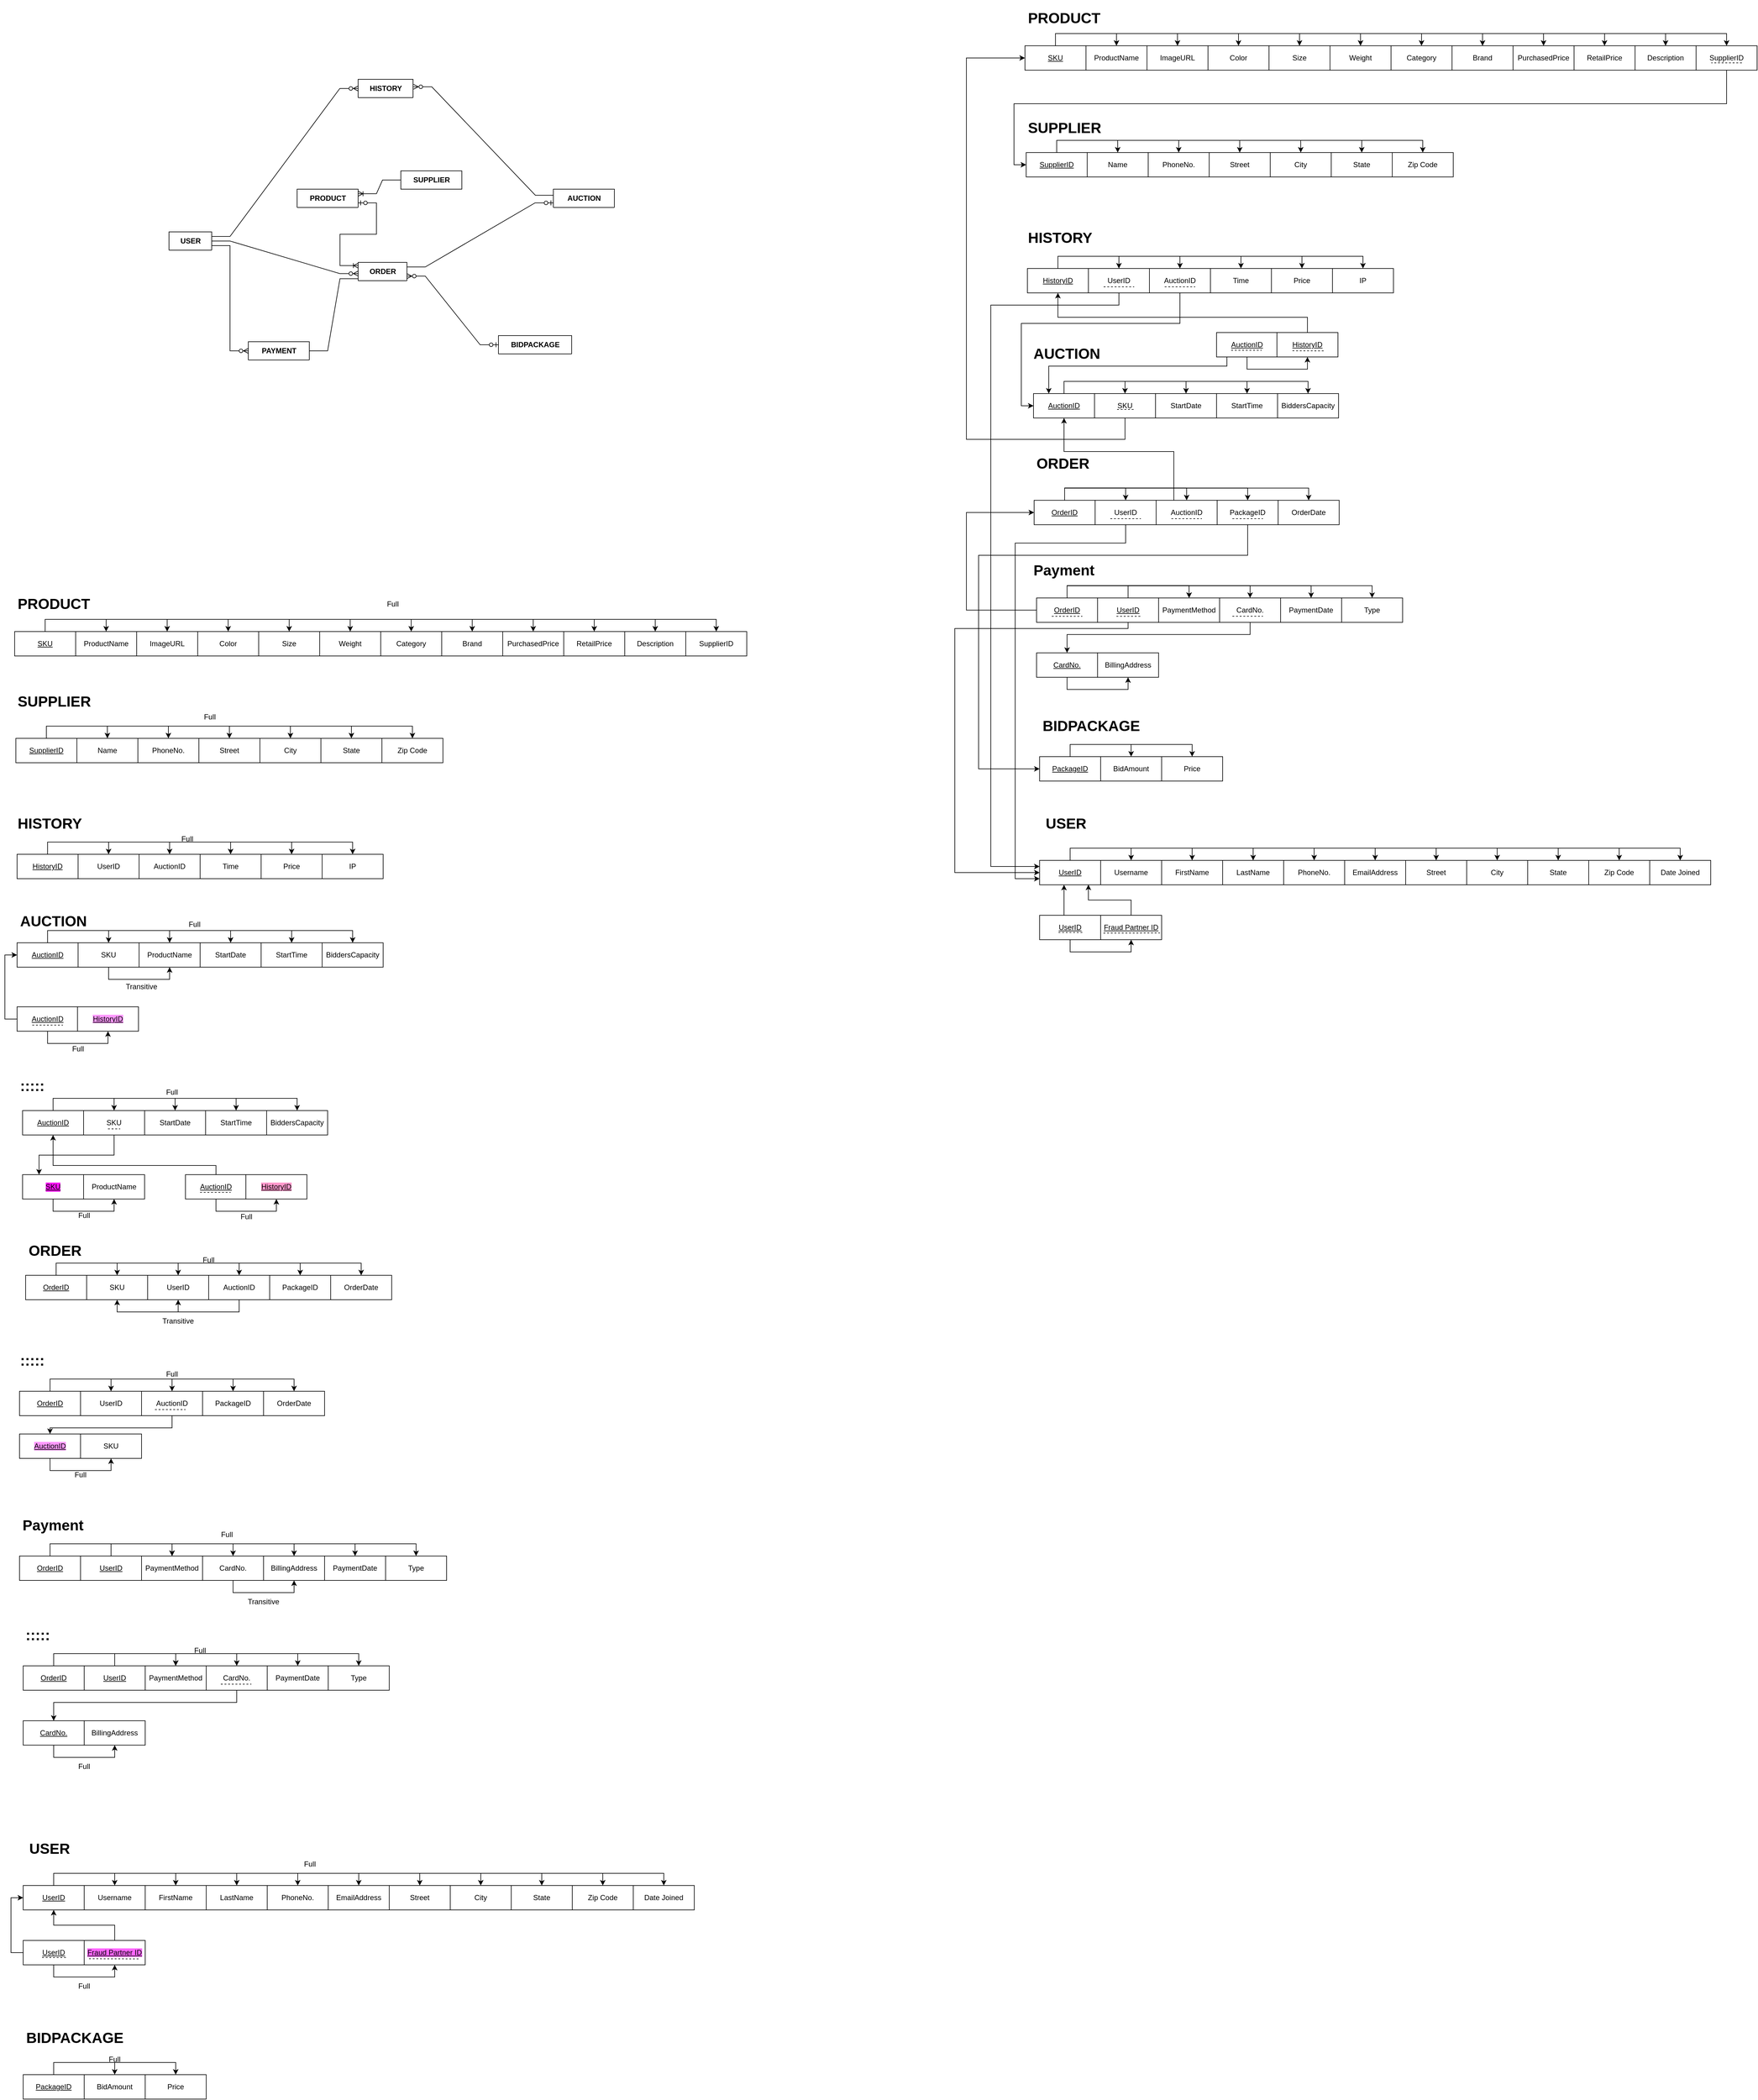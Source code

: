 <mxfile version="21.3.7" type="github">
  <diagram name="Page-1" id="4muWKEVon9gkMuXGIYDC">
    <mxGraphModel dx="3435" dy="2220" grid="1" gridSize="10" guides="1" tooltips="1" connect="1" arrows="1" fold="1" page="1" pageScale="1" pageWidth="850" pageHeight="1100" math="0" shadow="0">
      <root>
        <mxCell id="0" />
        <mxCell id="1" parent="0" />
        <mxCell id="zw6SctvCh844pwqzzk62-1" value="USER" style="shape=table;startSize=30;container=1;collapsible=1;childLayout=tableLayout;fixedRows=1;rowLines=0;fontStyle=1;align=center;resizeLast=1;html=1;" parent="1" vertex="1" collapsed="1">
          <mxGeometry x="-837" y="130" width="70" height="30" as="geometry">
            <mxRectangle x="-940" y="100" width="180" height="480" as="alternateBounds" />
          </mxGeometry>
        </mxCell>
        <mxCell id="zw6SctvCh844pwqzzk62-2" value="" style="shape=tableRow;horizontal=0;startSize=0;swimlaneHead=0;swimlaneBody=0;fillColor=none;collapsible=0;dropTarget=0;points=[[0,0.5],[1,0.5]];portConstraint=eastwest;top=0;left=0;right=0;bottom=1;" parent="zw6SctvCh844pwqzzk62-1" vertex="1">
          <mxGeometry y="30" width="180" height="30" as="geometry" />
        </mxCell>
        <mxCell id="zw6SctvCh844pwqzzk62-3" value="PK" style="shape=partialRectangle;connectable=0;fillColor=none;top=0;left=0;bottom=0;right=0;fontStyle=1;overflow=hidden;whiteSpace=wrap;html=1;" parent="zw6SctvCh844pwqzzk62-2" vertex="1">
          <mxGeometry width="30" height="30" as="geometry">
            <mxRectangle width="30" height="30" as="alternateBounds" />
          </mxGeometry>
        </mxCell>
        <mxCell id="zw6SctvCh844pwqzzk62-4" value="User ID" style="shape=partialRectangle;connectable=0;fillColor=none;top=0;left=0;bottom=0;right=0;align=left;spacingLeft=6;fontStyle=5;overflow=hidden;whiteSpace=wrap;html=1;" parent="zw6SctvCh844pwqzzk62-2" vertex="1">
          <mxGeometry x="30" width="150" height="30" as="geometry">
            <mxRectangle width="150" height="30" as="alternateBounds" />
          </mxGeometry>
        </mxCell>
        <mxCell id="zw6SctvCh844pwqzzk62-5" value="" style="shape=tableRow;horizontal=0;startSize=0;swimlaneHead=0;swimlaneBody=0;fillColor=none;collapsible=0;dropTarget=0;points=[[0,0.5],[1,0.5]];portConstraint=eastwest;top=0;left=0;right=0;bottom=0;" parent="zw6SctvCh844pwqzzk62-1" vertex="1">
          <mxGeometry y="60" width="180" height="30" as="geometry" />
        </mxCell>
        <mxCell id="zw6SctvCh844pwqzzk62-6" value="" style="shape=partialRectangle;connectable=0;fillColor=none;top=0;left=0;bottom=0;right=0;editable=1;overflow=hidden;whiteSpace=wrap;html=1;" parent="zw6SctvCh844pwqzzk62-5" vertex="1">
          <mxGeometry width="30" height="30" as="geometry">
            <mxRectangle width="30" height="30" as="alternateBounds" />
          </mxGeometry>
        </mxCell>
        <mxCell id="zw6SctvCh844pwqzzk62-7" value="Username" style="shape=partialRectangle;connectable=0;fillColor=none;top=0;left=0;bottom=0;right=0;align=left;spacingLeft=6;overflow=hidden;whiteSpace=wrap;html=1;" parent="zw6SctvCh844pwqzzk62-5" vertex="1">
          <mxGeometry x="30" width="150" height="30" as="geometry">
            <mxRectangle width="150" height="30" as="alternateBounds" />
          </mxGeometry>
        </mxCell>
        <mxCell id="zw6SctvCh844pwqzzk62-8" value="" style="shape=tableRow;horizontal=0;startSize=0;swimlaneHead=0;swimlaneBody=0;fillColor=none;collapsible=0;dropTarget=0;points=[[0,0.5],[1,0.5]];portConstraint=eastwest;top=0;left=0;right=0;bottom=0;" parent="zw6SctvCh844pwqzzk62-1" vertex="1">
          <mxGeometry y="90" width="180" height="30" as="geometry" />
        </mxCell>
        <mxCell id="zw6SctvCh844pwqzzk62-9" value="" style="shape=partialRectangle;connectable=0;fillColor=none;top=0;left=0;bottom=0;right=0;editable=1;overflow=hidden;whiteSpace=wrap;html=1;" parent="zw6SctvCh844pwqzzk62-8" vertex="1">
          <mxGeometry width="30" height="30" as="geometry">
            <mxRectangle width="30" height="30" as="alternateBounds" />
          </mxGeometry>
        </mxCell>
        <mxCell id="zw6SctvCh844pwqzzk62-10" value="First Name" style="shape=partialRectangle;connectable=0;fillColor=none;top=0;left=0;bottom=0;right=0;align=left;spacingLeft=6;overflow=hidden;whiteSpace=wrap;html=1;" parent="zw6SctvCh844pwqzzk62-8" vertex="1">
          <mxGeometry x="30" width="150" height="30" as="geometry">
            <mxRectangle width="150" height="30" as="alternateBounds" />
          </mxGeometry>
        </mxCell>
        <mxCell id="zw6SctvCh844pwqzzk62-11" value="" style="shape=tableRow;horizontal=0;startSize=0;swimlaneHead=0;swimlaneBody=0;fillColor=none;collapsible=0;dropTarget=0;points=[[0,0.5],[1,0.5]];portConstraint=eastwest;top=0;left=0;right=0;bottom=0;" parent="zw6SctvCh844pwqzzk62-1" vertex="1">
          <mxGeometry y="120" width="180" height="30" as="geometry" />
        </mxCell>
        <mxCell id="zw6SctvCh844pwqzzk62-12" value="" style="shape=partialRectangle;connectable=0;fillColor=none;top=0;left=0;bottom=0;right=0;editable=1;overflow=hidden;whiteSpace=wrap;html=1;" parent="zw6SctvCh844pwqzzk62-11" vertex="1">
          <mxGeometry width="30" height="30" as="geometry">
            <mxRectangle width="30" height="30" as="alternateBounds" />
          </mxGeometry>
        </mxCell>
        <mxCell id="zw6SctvCh844pwqzzk62-13" value="Last Name" style="shape=partialRectangle;connectable=0;fillColor=none;top=0;left=0;bottom=0;right=0;align=left;spacingLeft=6;overflow=hidden;whiteSpace=wrap;html=1;" parent="zw6SctvCh844pwqzzk62-11" vertex="1">
          <mxGeometry x="30" width="150" height="30" as="geometry">
            <mxRectangle width="150" height="30" as="alternateBounds" />
          </mxGeometry>
        </mxCell>
        <mxCell id="zw6SctvCh844pwqzzk62-41" style="shape=tableRow;horizontal=0;startSize=0;swimlaneHead=0;swimlaneBody=0;fillColor=none;collapsible=0;dropTarget=0;points=[[0,0.5],[1,0.5]];portConstraint=eastwest;top=0;left=0;right=0;bottom=0;" parent="zw6SctvCh844pwqzzk62-1" vertex="1">
          <mxGeometry y="150" width="180" height="30" as="geometry" />
        </mxCell>
        <mxCell id="zw6SctvCh844pwqzzk62-42" style="shape=partialRectangle;connectable=0;fillColor=none;top=0;left=0;bottom=0;right=0;editable=1;overflow=hidden;whiteSpace=wrap;html=1;" parent="zw6SctvCh844pwqzzk62-41" vertex="1">
          <mxGeometry width="30" height="30" as="geometry">
            <mxRectangle width="30" height="30" as="alternateBounds" />
          </mxGeometry>
        </mxCell>
        <mxCell id="zw6SctvCh844pwqzzk62-43" value="Phone No." style="shape=partialRectangle;connectable=0;fillColor=none;top=0;left=0;bottom=0;right=0;align=left;spacingLeft=6;overflow=hidden;whiteSpace=wrap;html=1;" parent="zw6SctvCh844pwqzzk62-41" vertex="1">
          <mxGeometry x="30" width="150" height="30" as="geometry">
            <mxRectangle width="150" height="30" as="alternateBounds" />
          </mxGeometry>
        </mxCell>
        <mxCell id="zw6SctvCh844pwqzzk62-44" style="shape=tableRow;horizontal=0;startSize=0;swimlaneHead=0;swimlaneBody=0;fillColor=none;collapsible=0;dropTarget=0;points=[[0,0.5],[1,0.5]];portConstraint=eastwest;top=0;left=0;right=0;bottom=0;" parent="zw6SctvCh844pwqzzk62-1" vertex="1">
          <mxGeometry y="180" width="180" height="30" as="geometry" />
        </mxCell>
        <mxCell id="zw6SctvCh844pwqzzk62-45" style="shape=partialRectangle;connectable=0;fillColor=none;top=0;left=0;bottom=0;right=0;editable=1;overflow=hidden;whiteSpace=wrap;html=1;" parent="zw6SctvCh844pwqzzk62-44" vertex="1">
          <mxGeometry width="30" height="30" as="geometry">
            <mxRectangle width="30" height="30" as="alternateBounds" />
          </mxGeometry>
        </mxCell>
        <mxCell id="zw6SctvCh844pwqzzk62-46" value="Email Address" style="shape=partialRectangle;connectable=0;fillColor=none;top=0;left=0;bottom=0;right=0;align=left;spacingLeft=6;overflow=hidden;whiteSpace=wrap;html=1;" parent="zw6SctvCh844pwqzzk62-44" vertex="1">
          <mxGeometry x="30" width="150" height="30" as="geometry">
            <mxRectangle width="150" height="30" as="alternateBounds" />
          </mxGeometry>
        </mxCell>
        <mxCell id="zw6SctvCh844pwqzzk62-47" style="shape=tableRow;horizontal=0;startSize=0;swimlaneHead=0;swimlaneBody=0;fillColor=none;collapsible=0;dropTarget=0;points=[[0,0.5],[1,0.5]];portConstraint=eastwest;top=0;left=0;right=0;bottom=0;" parent="zw6SctvCh844pwqzzk62-1" vertex="1">
          <mxGeometry y="210" width="180" height="30" as="geometry" />
        </mxCell>
        <mxCell id="zw6SctvCh844pwqzzk62-48" style="shape=partialRectangle;connectable=0;fillColor=none;top=0;left=0;bottom=0;right=0;editable=1;overflow=hidden;whiteSpace=wrap;html=1;" parent="zw6SctvCh844pwqzzk62-47" vertex="1">
          <mxGeometry width="30" height="30" as="geometry">
            <mxRectangle width="30" height="30" as="alternateBounds" />
          </mxGeometry>
        </mxCell>
        <mxCell id="zw6SctvCh844pwqzzk62-49" value="Shipping Address (St., City, State, Zip code)&amp;nbsp;" style="shape=partialRectangle;connectable=0;fillColor=none;top=0;left=0;bottom=0;right=0;align=left;spacingLeft=6;overflow=hidden;whiteSpace=wrap;html=1;" parent="zw6SctvCh844pwqzzk62-47" vertex="1">
          <mxGeometry x="30" width="150" height="30" as="geometry">
            <mxRectangle width="150" height="30" as="alternateBounds" />
          </mxGeometry>
        </mxCell>
        <mxCell id="zw6SctvCh844pwqzzk62-17" style="shape=tableRow;horizontal=0;startSize=0;swimlaneHead=0;swimlaneBody=0;fillColor=none;collapsible=0;dropTarget=0;points=[[0,0.5],[1,0.5]];portConstraint=eastwest;top=0;left=0;right=0;bottom=0;" parent="zw6SctvCh844pwqzzk62-1" vertex="1">
          <mxGeometry y="240" width="180" height="30" as="geometry" />
        </mxCell>
        <mxCell id="zw6SctvCh844pwqzzk62-18" style="shape=partialRectangle;connectable=0;fillColor=none;top=0;left=0;bottom=0;right=0;editable=1;overflow=hidden;whiteSpace=wrap;html=1;" parent="zw6SctvCh844pwqzzk62-17" vertex="1">
          <mxGeometry width="30" height="30" as="geometry">
            <mxRectangle width="30" height="30" as="alternateBounds" />
          </mxGeometry>
        </mxCell>
        <mxCell id="zw6SctvCh844pwqzzk62-19" value="Date Joined" style="shape=partialRectangle;connectable=0;fillColor=none;top=0;left=0;bottom=0;right=0;align=left;spacingLeft=6;overflow=hidden;whiteSpace=wrap;html=1;" parent="zw6SctvCh844pwqzzk62-17" vertex="1">
          <mxGeometry x="30" width="150" height="30" as="geometry">
            <mxRectangle width="150" height="30" as="alternateBounds" />
          </mxGeometry>
        </mxCell>
        <mxCell id="zw6SctvCh844pwqzzk62-14" style="shape=tableRow;horizontal=0;startSize=0;swimlaneHead=0;swimlaneBody=0;fillColor=none;collapsible=0;dropTarget=0;points=[[0,0.5],[1,0.5]];portConstraint=eastwest;top=0;left=0;right=0;bottom=0;" parent="zw6SctvCh844pwqzzk62-1" vertex="1">
          <mxGeometry y="270" width="180" height="30" as="geometry" />
        </mxCell>
        <mxCell id="zw6SctvCh844pwqzzk62-15" style="shape=partialRectangle;connectable=0;fillColor=none;top=0;left=0;bottom=0;right=0;editable=1;overflow=hidden;whiteSpace=wrap;html=1;" parent="zw6SctvCh844pwqzzk62-14" vertex="1">
          <mxGeometry width="30" height="30" as="geometry">
            <mxRectangle width="30" height="30" as="alternateBounds" />
          </mxGeometry>
        </mxCell>
        <mxCell id="zw6SctvCh844pwqzzk62-16" value="[Bid Balance]" style="shape=partialRectangle;connectable=0;fillColor=none;top=0;left=0;bottom=0;right=0;align=left;spacingLeft=6;overflow=hidden;whiteSpace=wrap;html=1;" parent="zw6SctvCh844pwqzzk62-14" vertex="1">
          <mxGeometry x="30" width="150" height="30" as="geometry">
            <mxRectangle width="150" height="30" as="alternateBounds" />
          </mxGeometry>
        </mxCell>
        <mxCell id="zw6SctvCh844pwqzzk62-20" style="shape=tableRow;horizontal=0;startSize=0;swimlaneHead=0;swimlaneBody=0;fillColor=none;collapsible=0;dropTarget=0;points=[[0,0.5],[1,0.5]];portConstraint=eastwest;top=0;left=0;right=0;bottom=0;" parent="zw6SctvCh844pwqzzk62-1" vertex="1">
          <mxGeometry y="300" width="180" height="30" as="geometry" />
        </mxCell>
        <mxCell id="zw6SctvCh844pwqzzk62-21" style="shape=partialRectangle;connectable=0;fillColor=none;top=0;left=0;bottom=0;right=0;editable=1;overflow=hidden;whiteSpace=wrap;html=1;" parent="zw6SctvCh844pwqzzk62-20" vertex="1">
          <mxGeometry width="30" height="30" as="geometry">
            <mxRectangle width="30" height="30" as="alternateBounds" />
          </mxGeometry>
        </mxCell>
        <mxCell id="zw6SctvCh844pwqzzk62-22" value="[Number of Auction]" style="shape=partialRectangle;connectable=0;fillColor=none;top=0;left=0;bottom=0;right=0;align=left;spacingLeft=6;overflow=hidden;whiteSpace=wrap;html=1;" parent="zw6SctvCh844pwqzzk62-20" vertex="1">
          <mxGeometry x="30" width="150" height="30" as="geometry">
            <mxRectangle width="150" height="30" as="alternateBounds" />
          </mxGeometry>
        </mxCell>
        <mxCell id="zw6SctvCh844pwqzzk62-23" style="shape=tableRow;horizontal=0;startSize=0;swimlaneHead=0;swimlaneBody=0;fillColor=none;collapsible=0;dropTarget=0;points=[[0,0.5],[1,0.5]];portConstraint=eastwest;top=0;left=0;right=0;bottom=0;" parent="zw6SctvCh844pwqzzk62-1" vertex="1">
          <mxGeometry y="330" width="180" height="30" as="geometry" />
        </mxCell>
        <mxCell id="zw6SctvCh844pwqzzk62-24" style="shape=partialRectangle;connectable=0;fillColor=none;top=0;left=0;bottom=0;right=0;editable=1;overflow=hidden;whiteSpace=wrap;html=1;" parent="zw6SctvCh844pwqzzk62-23" vertex="1">
          <mxGeometry width="30" height="30" as="geometry">
            <mxRectangle width="30" height="30" as="alternateBounds" />
          </mxGeometry>
        </mxCell>
        <mxCell id="zw6SctvCh844pwqzzk62-25" value="[Number of Win]" style="shape=partialRectangle;connectable=0;fillColor=none;top=0;left=0;bottom=0;right=0;align=left;spacingLeft=6;overflow=hidden;whiteSpace=wrap;html=1;" parent="zw6SctvCh844pwqzzk62-23" vertex="1">
          <mxGeometry x="30" width="150" height="30" as="geometry">
            <mxRectangle width="150" height="30" as="alternateBounds" />
          </mxGeometry>
        </mxCell>
        <mxCell id="zw6SctvCh844pwqzzk62-26" style="shape=tableRow;horizontal=0;startSize=0;swimlaneHead=0;swimlaneBody=0;fillColor=none;collapsible=0;dropTarget=0;points=[[0,0.5],[1,0.5]];portConstraint=eastwest;top=0;left=0;right=0;bottom=0;" parent="zw6SctvCh844pwqzzk62-1" vertex="1">
          <mxGeometry y="360" width="180" height="30" as="geometry" />
        </mxCell>
        <mxCell id="zw6SctvCh844pwqzzk62-27" style="shape=partialRectangle;connectable=0;fillColor=none;top=0;left=0;bottom=0;right=0;editable=1;overflow=hidden;whiteSpace=wrap;html=1;" parent="zw6SctvCh844pwqzzk62-26" vertex="1">
          <mxGeometry width="30" height="30" as="geometry">
            <mxRectangle width="30" height="30" as="alternateBounds" />
          </mxGeometry>
        </mxCell>
        <mxCell id="zw6SctvCh844pwqzzk62-28" value="[Last Auction Date]" style="shape=partialRectangle;connectable=0;fillColor=none;top=0;left=0;bottom=0;right=0;align=left;spacingLeft=6;overflow=hidden;whiteSpace=wrap;html=1;" parent="zw6SctvCh844pwqzzk62-26" vertex="1">
          <mxGeometry x="30" width="150" height="30" as="geometry">
            <mxRectangle width="150" height="30" as="alternateBounds" />
          </mxGeometry>
        </mxCell>
        <mxCell id="zw6SctvCh844pwqzzk62-32" style="shape=tableRow;horizontal=0;startSize=0;swimlaneHead=0;swimlaneBody=0;fillColor=none;collapsible=0;dropTarget=0;points=[[0,0.5],[1,0.5]];portConstraint=eastwest;top=0;left=0;right=0;bottom=0;" parent="zw6SctvCh844pwqzzk62-1" vertex="1">
          <mxGeometry y="390" width="180" height="30" as="geometry" />
        </mxCell>
        <mxCell id="zw6SctvCh844pwqzzk62-33" style="shape=partialRectangle;connectable=0;fillColor=none;top=0;left=0;bottom=0;right=0;editable=1;overflow=hidden;whiteSpace=wrap;html=1;" parent="zw6SctvCh844pwqzzk62-32" vertex="1">
          <mxGeometry width="30" height="30" as="geometry">
            <mxRectangle width="30" height="30" as="alternateBounds" />
          </mxGeometry>
        </mxCell>
        <mxCell id="zw6SctvCh844pwqzzk62-34" value="{Fraud Partner}" style="shape=partialRectangle;connectable=0;fillColor=none;top=0;left=0;bottom=0;right=0;align=left;spacingLeft=6;overflow=hidden;whiteSpace=wrap;html=1;" parent="zw6SctvCh844pwqzzk62-32" vertex="1">
          <mxGeometry x="30" width="150" height="30" as="geometry">
            <mxRectangle width="150" height="30" as="alternateBounds" />
          </mxGeometry>
        </mxCell>
        <mxCell id="zw6SctvCh844pwqzzk62-35" style="shape=tableRow;horizontal=0;startSize=0;swimlaneHead=0;swimlaneBody=0;fillColor=none;collapsible=0;dropTarget=0;points=[[0,0.5],[1,0.5]];portConstraint=eastwest;top=0;left=0;right=0;bottom=0;" parent="zw6SctvCh844pwqzzk62-1" vertex="1">
          <mxGeometry y="420" width="180" height="30" as="geometry" />
        </mxCell>
        <mxCell id="zw6SctvCh844pwqzzk62-36" style="shape=partialRectangle;connectable=0;fillColor=none;top=0;left=0;bottom=0;right=0;editable=1;overflow=hidden;whiteSpace=wrap;html=1;" parent="zw6SctvCh844pwqzzk62-35" vertex="1">
          <mxGeometry width="30" height="30" as="geometry">
            <mxRectangle width="30" height="30" as="alternateBounds" />
          </mxGeometry>
        </mxCell>
        <mxCell id="zw6SctvCh844pwqzzk62-37" value="[Last Status]" style="shape=partialRectangle;connectable=0;fillColor=none;top=0;left=0;bottom=0;right=0;align=left;spacingLeft=6;overflow=hidden;whiteSpace=wrap;html=1;" parent="zw6SctvCh844pwqzzk62-35" vertex="1">
          <mxGeometry x="30" width="150" height="30" as="geometry">
            <mxRectangle width="150" height="30" as="alternateBounds" />
          </mxGeometry>
        </mxCell>
        <mxCell id="zw6SctvCh844pwqzzk62-38" style="shape=tableRow;horizontal=0;startSize=0;swimlaneHead=0;swimlaneBody=0;fillColor=none;collapsible=0;dropTarget=0;points=[[0,0.5],[1,0.5]];portConstraint=eastwest;top=0;left=0;right=0;bottom=0;" parent="zw6SctvCh844pwqzzk62-1" vertex="1">
          <mxGeometry y="450" width="180" height="30" as="geometry" />
        </mxCell>
        <mxCell id="zw6SctvCh844pwqzzk62-39" style="shape=partialRectangle;connectable=0;fillColor=none;top=0;left=0;bottom=0;right=0;editable=1;overflow=hidden;whiteSpace=wrap;html=1;" parent="zw6SctvCh844pwqzzk62-38" vertex="1">
          <mxGeometry width="30" height="30" as="geometry">
            <mxRectangle width="30" height="30" as="alternateBounds" />
          </mxGeometry>
        </mxCell>
        <mxCell id="zw6SctvCh844pwqzzk62-40" value="[Status Changed Time]" style="shape=partialRectangle;connectable=0;fillColor=none;top=0;left=0;bottom=0;right=0;align=left;spacingLeft=6;overflow=hidden;whiteSpace=wrap;html=1;" parent="zw6SctvCh844pwqzzk62-38" vertex="1">
          <mxGeometry x="30" width="150" height="30" as="geometry">
            <mxRectangle width="150" height="30" as="alternateBounds" />
          </mxGeometry>
        </mxCell>
        <mxCell id="zw6SctvCh844pwqzzk62-53" value="PRODUCT" style="shape=table;startSize=30;container=1;collapsible=1;childLayout=tableLayout;fixedRows=1;rowLines=0;fontStyle=1;align=center;resizeLast=1;html=1;" parent="1" vertex="1" collapsed="1">
          <mxGeometry x="-627" y="60" width="100" height="30" as="geometry">
            <mxRectangle x="-247" y="410" width="180" height="420" as="alternateBounds" />
          </mxGeometry>
        </mxCell>
        <mxCell id="zw6SctvCh844pwqzzk62-54" value="" style="shape=tableRow;horizontal=0;startSize=0;swimlaneHead=0;swimlaneBody=0;fillColor=none;collapsible=0;dropTarget=0;points=[[0,0.5],[1,0.5]];portConstraint=eastwest;top=0;left=0;right=0;bottom=1;" parent="zw6SctvCh844pwqzzk62-53" vertex="1">
          <mxGeometry y="30" width="180" height="30" as="geometry" />
        </mxCell>
        <mxCell id="zw6SctvCh844pwqzzk62-55" value="PK" style="shape=partialRectangle;connectable=0;fillColor=none;top=0;left=0;bottom=0;right=0;fontStyle=1;overflow=hidden;whiteSpace=wrap;html=1;" parent="zw6SctvCh844pwqzzk62-54" vertex="1">
          <mxGeometry width="30" height="30" as="geometry">
            <mxRectangle width="30" height="30" as="alternateBounds" />
          </mxGeometry>
        </mxCell>
        <mxCell id="zw6SctvCh844pwqzzk62-56" value="SKU" style="shape=partialRectangle;connectable=0;fillColor=none;top=0;left=0;bottom=0;right=0;align=left;spacingLeft=6;fontStyle=5;overflow=hidden;whiteSpace=wrap;html=1;" parent="zw6SctvCh844pwqzzk62-54" vertex="1">
          <mxGeometry x="30" width="150" height="30" as="geometry">
            <mxRectangle width="150" height="30" as="alternateBounds" />
          </mxGeometry>
        </mxCell>
        <mxCell id="zw6SctvCh844pwqzzk62-57" value="" style="shape=tableRow;horizontal=0;startSize=0;swimlaneHead=0;swimlaneBody=0;fillColor=none;collapsible=0;dropTarget=0;points=[[0,0.5],[1,0.5]];portConstraint=eastwest;top=0;left=0;right=0;bottom=0;" parent="zw6SctvCh844pwqzzk62-53" vertex="1">
          <mxGeometry y="60" width="180" height="30" as="geometry" />
        </mxCell>
        <mxCell id="zw6SctvCh844pwqzzk62-58" value="" style="shape=partialRectangle;connectable=0;fillColor=none;top=0;left=0;bottom=0;right=0;editable=1;overflow=hidden;whiteSpace=wrap;html=1;" parent="zw6SctvCh844pwqzzk62-57" vertex="1">
          <mxGeometry width="30" height="30" as="geometry">
            <mxRectangle width="30" height="30" as="alternateBounds" />
          </mxGeometry>
        </mxCell>
        <mxCell id="zw6SctvCh844pwqzzk62-59" value="Product Name" style="shape=partialRectangle;connectable=0;fillColor=none;top=0;left=0;bottom=0;right=0;align=left;spacingLeft=6;overflow=hidden;whiteSpace=wrap;html=1;" parent="zw6SctvCh844pwqzzk62-57" vertex="1">
          <mxGeometry x="30" width="150" height="30" as="geometry">
            <mxRectangle width="150" height="30" as="alternateBounds" />
          </mxGeometry>
        </mxCell>
        <mxCell id="zw6SctvCh844pwqzzk62-81" style="shape=tableRow;horizontal=0;startSize=0;swimlaneHead=0;swimlaneBody=0;fillColor=none;collapsible=0;dropTarget=0;points=[[0,0.5],[1,0.5]];portConstraint=eastwest;top=0;left=0;right=0;bottom=0;" parent="zw6SctvCh844pwqzzk62-53" vertex="1">
          <mxGeometry y="90" width="180" height="30" as="geometry" />
        </mxCell>
        <mxCell id="zw6SctvCh844pwqzzk62-82" style="shape=partialRectangle;connectable=0;fillColor=none;top=0;left=0;bottom=0;right=0;editable=1;overflow=hidden;whiteSpace=wrap;html=1;" parent="zw6SctvCh844pwqzzk62-81" vertex="1">
          <mxGeometry width="30" height="30" as="geometry">
            <mxRectangle width="30" height="30" as="alternateBounds" />
          </mxGeometry>
        </mxCell>
        <mxCell id="zw6SctvCh844pwqzzk62-83" value="Image URL" style="shape=partialRectangle;connectable=0;fillColor=none;top=0;left=0;bottom=0;right=0;align=left;spacingLeft=6;overflow=hidden;whiteSpace=wrap;html=1;" parent="zw6SctvCh844pwqzzk62-81" vertex="1">
          <mxGeometry x="30" width="150" height="30" as="geometry">
            <mxRectangle width="150" height="30" as="alternateBounds" />
          </mxGeometry>
        </mxCell>
        <mxCell id="zw6SctvCh844pwqzzk62-60" value="" style="shape=tableRow;horizontal=0;startSize=0;swimlaneHead=0;swimlaneBody=0;fillColor=none;collapsible=0;dropTarget=0;points=[[0,0.5],[1,0.5]];portConstraint=eastwest;top=0;left=0;right=0;bottom=0;" parent="zw6SctvCh844pwqzzk62-53" vertex="1">
          <mxGeometry y="120" width="180" height="30" as="geometry" />
        </mxCell>
        <mxCell id="zw6SctvCh844pwqzzk62-61" value="" style="shape=partialRectangle;connectable=0;fillColor=none;top=0;left=0;bottom=0;right=0;editable=1;overflow=hidden;whiteSpace=wrap;html=1;" parent="zw6SctvCh844pwqzzk62-60" vertex="1">
          <mxGeometry width="30" height="30" as="geometry">
            <mxRectangle width="30" height="30" as="alternateBounds" />
          </mxGeometry>
        </mxCell>
        <mxCell id="zw6SctvCh844pwqzzk62-62" value="Color" style="shape=partialRectangle;connectable=0;fillColor=none;top=0;left=0;bottom=0;right=0;align=left;spacingLeft=6;overflow=hidden;whiteSpace=wrap;html=1;" parent="zw6SctvCh844pwqzzk62-60" vertex="1">
          <mxGeometry x="30" width="150" height="30" as="geometry">
            <mxRectangle width="150" height="30" as="alternateBounds" />
          </mxGeometry>
        </mxCell>
        <mxCell id="zw6SctvCh844pwqzzk62-90" style="shape=tableRow;horizontal=0;startSize=0;swimlaneHead=0;swimlaneBody=0;fillColor=none;collapsible=0;dropTarget=0;points=[[0,0.5],[1,0.5]];portConstraint=eastwest;top=0;left=0;right=0;bottom=0;" parent="zw6SctvCh844pwqzzk62-53" vertex="1">
          <mxGeometry y="150" width="180" height="30" as="geometry" />
        </mxCell>
        <mxCell id="zw6SctvCh844pwqzzk62-91" style="shape=partialRectangle;connectable=0;fillColor=none;top=0;left=0;bottom=0;right=0;editable=1;overflow=hidden;whiteSpace=wrap;html=1;" parent="zw6SctvCh844pwqzzk62-90" vertex="1">
          <mxGeometry width="30" height="30" as="geometry">
            <mxRectangle width="30" height="30" as="alternateBounds" />
          </mxGeometry>
        </mxCell>
        <mxCell id="zw6SctvCh844pwqzzk62-92" value="Size" style="shape=partialRectangle;connectable=0;fillColor=none;top=0;left=0;bottom=0;right=0;align=left;spacingLeft=6;overflow=hidden;whiteSpace=wrap;html=1;" parent="zw6SctvCh844pwqzzk62-90" vertex="1">
          <mxGeometry x="30" width="150" height="30" as="geometry">
            <mxRectangle width="150" height="30" as="alternateBounds" />
          </mxGeometry>
        </mxCell>
        <mxCell id="zw6SctvCh844pwqzzk62-93" style="shape=tableRow;horizontal=0;startSize=0;swimlaneHead=0;swimlaneBody=0;fillColor=none;collapsible=0;dropTarget=0;points=[[0,0.5],[1,0.5]];portConstraint=eastwest;top=0;left=0;right=0;bottom=0;" parent="zw6SctvCh844pwqzzk62-53" vertex="1">
          <mxGeometry y="180" width="180" height="30" as="geometry" />
        </mxCell>
        <mxCell id="zw6SctvCh844pwqzzk62-94" style="shape=partialRectangle;connectable=0;fillColor=none;top=0;left=0;bottom=0;right=0;editable=1;overflow=hidden;whiteSpace=wrap;html=1;" parent="zw6SctvCh844pwqzzk62-93" vertex="1">
          <mxGeometry width="30" height="30" as="geometry">
            <mxRectangle width="30" height="30" as="alternateBounds" />
          </mxGeometry>
        </mxCell>
        <mxCell id="zw6SctvCh844pwqzzk62-95" value="Weight" style="shape=partialRectangle;connectable=0;fillColor=none;top=0;left=0;bottom=0;right=0;align=left;spacingLeft=6;overflow=hidden;whiteSpace=wrap;html=1;" parent="zw6SctvCh844pwqzzk62-93" vertex="1">
          <mxGeometry x="30" width="150" height="30" as="geometry">
            <mxRectangle width="150" height="30" as="alternateBounds" />
          </mxGeometry>
        </mxCell>
        <mxCell id="zw6SctvCh844pwqzzk62-63" value="" style="shape=tableRow;horizontal=0;startSize=0;swimlaneHead=0;swimlaneBody=0;fillColor=none;collapsible=0;dropTarget=0;points=[[0,0.5],[1,0.5]];portConstraint=eastwest;top=0;left=0;right=0;bottom=0;" parent="zw6SctvCh844pwqzzk62-53" vertex="1">
          <mxGeometry y="210" width="180" height="30" as="geometry" />
        </mxCell>
        <mxCell id="zw6SctvCh844pwqzzk62-64" value="" style="shape=partialRectangle;connectable=0;fillColor=none;top=0;left=0;bottom=0;right=0;editable=1;overflow=hidden;whiteSpace=wrap;html=1;" parent="zw6SctvCh844pwqzzk62-63" vertex="1">
          <mxGeometry width="30" height="30" as="geometry">
            <mxRectangle width="30" height="30" as="alternateBounds" />
          </mxGeometry>
        </mxCell>
        <mxCell id="zw6SctvCh844pwqzzk62-65" value="Category" style="shape=partialRectangle;connectable=0;fillColor=none;top=0;left=0;bottom=0;right=0;align=left;spacingLeft=6;overflow=hidden;whiteSpace=wrap;html=1;" parent="zw6SctvCh844pwqzzk62-63" vertex="1">
          <mxGeometry x="30" width="150" height="30" as="geometry">
            <mxRectangle width="150" height="30" as="alternateBounds" />
          </mxGeometry>
        </mxCell>
        <mxCell id="zw6SctvCh844pwqzzk62-66" style="shape=tableRow;horizontal=0;startSize=0;swimlaneHead=0;swimlaneBody=0;fillColor=none;collapsible=0;dropTarget=0;points=[[0,0.5],[1,0.5]];portConstraint=eastwest;top=0;left=0;right=0;bottom=0;" parent="zw6SctvCh844pwqzzk62-53" vertex="1">
          <mxGeometry y="240" width="180" height="30" as="geometry" />
        </mxCell>
        <mxCell id="zw6SctvCh844pwqzzk62-67" style="shape=partialRectangle;connectable=0;fillColor=none;top=0;left=0;bottom=0;right=0;editable=1;overflow=hidden;whiteSpace=wrap;html=1;" parent="zw6SctvCh844pwqzzk62-66" vertex="1">
          <mxGeometry width="30" height="30" as="geometry">
            <mxRectangle width="30" height="30" as="alternateBounds" />
          </mxGeometry>
        </mxCell>
        <mxCell id="zw6SctvCh844pwqzzk62-68" value="Brand" style="shape=partialRectangle;connectable=0;fillColor=none;top=0;left=0;bottom=0;right=0;align=left;spacingLeft=6;overflow=hidden;whiteSpace=wrap;html=1;" parent="zw6SctvCh844pwqzzk62-66" vertex="1">
          <mxGeometry x="30" width="150" height="30" as="geometry">
            <mxRectangle width="150" height="30" as="alternateBounds" />
          </mxGeometry>
        </mxCell>
        <mxCell id="zw6SctvCh844pwqzzk62-69" style="shape=tableRow;horizontal=0;startSize=0;swimlaneHead=0;swimlaneBody=0;fillColor=none;collapsible=0;dropTarget=0;points=[[0,0.5],[1,0.5]];portConstraint=eastwest;top=0;left=0;right=0;bottom=0;" parent="zw6SctvCh844pwqzzk62-53" vertex="1">
          <mxGeometry y="270" width="180" height="30" as="geometry" />
        </mxCell>
        <mxCell id="zw6SctvCh844pwqzzk62-70" style="shape=partialRectangle;connectable=0;fillColor=none;top=0;left=0;bottom=0;right=0;editable=1;overflow=hidden;whiteSpace=wrap;html=1;" parent="zw6SctvCh844pwqzzk62-69" vertex="1">
          <mxGeometry width="30" height="30" as="geometry">
            <mxRectangle width="30" height="30" as="alternateBounds" />
          </mxGeometry>
        </mxCell>
        <mxCell id="zw6SctvCh844pwqzzk62-71" value="[Stock]" style="shape=partialRectangle;connectable=0;fillColor=none;top=0;left=0;bottom=0;right=0;align=left;spacingLeft=6;overflow=hidden;whiteSpace=wrap;html=1;" parent="zw6SctvCh844pwqzzk62-69" vertex="1">
          <mxGeometry x="30" width="150" height="30" as="geometry">
            <mxRectangle width="150" height="30" as="alternateBounds" />
          </mxGeometry>
        </mxCell>
        <mxCell id="zw6SctvCh844pwqzzk62-72" style="shape=tableRow;horizontal=0;startSize=0;swimlaneHead=0;swimlaneBody=0;fillColor=none;collapsible=0;dropTarget=0;points=[[0,0.5],[1,0.5]];portConstraint=eastwest;top=0;left=0;right=0;bottom=0;" parent="zw6SctvCh844pwqzzk62-53" vertex="1">
          <mxGeometry y="300" width="180" height="30" as="geometry" />
        </mxCell>
        <mxCell id="zw6SctvCh844pwqzzk62-73" style="shape=partialRectangle;connectable=0;fillColor=none;top=0;left=0;bottom=0;right=0;editable=1;overflow=hidden;whiteSpace=wrap;html=1;" parent="zw6SctvCh844pwqzzk62-72" vertex="1">
          <mxGeometry width="30" height="30" as="geometry">
            <mxRectangle width="30" height="30" as="alternateBounds" />
          </mxGeometry>
        </mxCell>
        <mxCell id="zw6SctvCh844pwqzzk62-74" value="Purchased Price" style="shape=partialRectangle;connectable=0;fillColor=none;top=0;left=0;bottom=0;right=0;align=left;spacingLeft=6;overflow=hidden;whiteSpace=wrap;html=1;" parent="zw6SctvCh844pwqzzk62-72" vertex="1">
          <mxGeometry x="30" width="150" height="30" as="geometry">
            <mxRectangle width="150" height="30" as="alternateBounds" />
          </mxGeometry>
        </mxCell>
        <mxCell id="zw6SctvCh844pwqzzk62-75" style="shape=tableRow;horizontal=0;startSize=0;swimlaneHead=0;swimlaneBody=0;fillColor=none;collapsible=0;dropTarget=0;points=[[0,0.5],[1,0.5]];portConstraint=eastwest;top=0;left=0;right=0;bottom=0;" parent="zw6SctvCh844pwqzzk62-53" vertex="1">
          <mxGeometry y="330" width="180" height="30" as="geometry" />
        </mxCell>
        <mxCell id="zw6SctvCh844pwqzzk62-76" style="shape=partialRectangle;connectable=0;fillColor=none;top=0;left=0;bottom=0;right=0;editable=1;overflow=hidden;whiteSpace=wrap;html=1;" parent="zw6SctvCh844pwqzzk62-75" vertex="1">
          <mxGeometry width="30" height="30" as="geometry">
            <mxRectangle width="30" height="30" as="alternateBounds" />
          </mxGeometry>
        </mxCell>
        <mxCell id="zw6SctvCh844pwqzzk62-77" value="Retail Price" style="shape=partialRectangle;connectable=0;fillColor=none;top=0;left=0;bottom=0;right=0;align=left;spacingLeft=6;overflow=hidden;whiteSpace=wrap;html=1;" parent="zw6SctvCh844pwqzzk62-75" vertex="1">
          <mxGeometry x="30" width="150" height="30" as="geometry">
            <mxRectangle width="150" height="30" as="alternateBounds" />
          </mxGeometry>
        </mxCell>
        <mxCell id="zw6SctvCh844pwqzzk62-78" style="shape=tableRow;horizontal=0;startSize=0;swimlaneHead=0;swimlaneBody=0;fillColor=none;collapsible=0;dropTarget=0;points=[[0,0.5],[1,0.5]];portConstraint=eastwest;top=0;left=0;right=0;bottom=0;" parent="zw6SctvCh844pwqzzk62-53" vertex="1">
          <mxGeometry y="360" width="180" height="30" as="geometry" />
        </mxCell>
        <mxCell id="zw6SctvCh844pwqzzk62-79" style="shape=partialRectangle;connectable=0;fillColor=none;top=0;left=0;bottom=0;right=0;editable=1;overflow=hidden;whiteSpace=wrap;html=1;" parent="zw6SctvCh844pwqzzk62-78" vertex="1">
          <mxGeometry width="30" height="30" as="geometry">
            <mxRectangle width="30" height="30" as="alternateBounds" />
          </mxGeometry>
        </mxCell>
        <mxCell id="zw6SctvCh844pwqzzk62-80" value="Supplier ID" style="shape=partialRectangle;connectable=0;fillColor=none;top=0;left=0;bottom=0;right=0;align=left;spacingLeft=6;overflow=hidden;whiteSpace=wrap;html=1;" parent="zw6SctvCh844pwqzzk62-78" vertex="1">
          <mxGeometry x="30" width="150" height="30" as="geometry">
            <mxRectangle width="150" height="30" as="alternateBounds" />
          </mxGeometry>
        </mxCell>
        <mxCell id="zw6SctvCh844pwqzzk62-84" style="shape=tableRow;horizontal=0;startSize=0;swimlaneHead=0;swimlaneBody=0;fillColor=none;collapsible=0;dropTarget=0;points=[[0,0.5],[1,0.5]];portConstraint=eastwest;top=0;left=0;right=0;bottom=0;" parent="zw6SctvCh844pwqzzk62-53" vertex="1">
          <mxGeometry y="390" width="180" height="30" as="geometry" />
        </mxCell>
        <mxCell id="zw6SctvCh844pwqzzk62-85" style="shape=partialRectangle;connectable=0;fillColor=none;top=0;left=0;bottom=0;right=0;editable=1;overflow=hidden;whiteSpace=wrap;html=1;" parent="zw6SctvCh844pwqzzk62-84" vertex="1">
          <mxGeometry width="30" height="30" as="geometry">
            <mxRectangle width="30" height="30" as="alternateBounds" />
          </mxGeometry>
        </mxCell>
        <mxCell id="zw6SctvCh844pwqzzk62-86" value="Description" style="shape=partialRectangle;connectable=0;fillColor=none;top=0;left=0;bottom=0;right=0;align=left;spacingLeft=6;overflow=hidden;whiteSpace=wrap;html=1;" parent="zw6SctvCh844pwqzzk62-84" vertex="1">
          <mxGeometry x="30" width="150" height="30" as="geometry">
            <mxRectangle width="150" height="30" as="alternateBounds" />
          </mxGeometry>
        </mxCell>
        <mxCell id="zw6SctvCh844pwqzzk62-102" value="AUCTION" style="shape=table;startSize=30;container=1;collapsible=1;childLayout=tableLayout;fixedRows=1;rowLines=0;fontStyle=1;align=center;resizeLast=1;html=1;" parent="1" vertex="1" collapsed="1">
          <mxGeometry x="-207" y="60" width="100" height="30" as="geometry">
            <mxRectangle x="-220" y="110" width="180" height="300" as="alternateBounds" />
          </mxGeometry>
        </mxCell>
        <mxCell id="zw6SctvCh844pwqzzk62-103" value="" style="shape=tableRow;horizontal=0;startSize=0;swimlaneHead=0;swimlaneBody=0;fillColor=none;collapsible=0;dropTarget=0;points=[[0,0.5],[1,0.5]];portConstraint=eastwest;top=0;left=0;right=0;bottom=1;" parent="zw6SctvCh844pwqzzk62-102" vertex="1">
          <mxGeometry y="30" width="180" height="30" as="geometry" />
        </mxCell>
        <mxCell id="zw6SctvCh844pwqzzk62-104" value="PK" style="shape=partialRectangle;connectable=0;fillColor=none;top=0;left=0;bottom=0;right=0;fontStyle=1;overflow=hidden;whiteSpace=wrap;html=1;" parent="zw6SctvCh844pwqzzk62-103" vertex="1">
          <mxGeometry width="30" height="30" as="geometry">
            <mxRectangle width="30" height="30" as="alternateBounds" />
          </mxGeometry>
        </mxCell>
        <mxCell id="zw6SctvCh844pwqzzk62-105" value="Auction ID" style="shape=partialRectangle;connectable=0;fillColor=none;top=0;left=0;bottom=0;right=0;align=left;spacingLeft=6;fontStyle=5;overflow=hidden;whiteSpace=wrap;html=1;" parent="zw6SctvCh844pwqzzk62-103" vertex="1">
          <mxGeometry x="30" width="150" height="30" as="geometry">
            <mxRectangle width="150" height="30" as="alternateBounds" />
          </mxGeometry>
        </mxCell>
        <mxCell id="zw6SctvCh844pwqzzk62-109" value="" style="shape=tableRow;horizontal=0;startSize=0;swimlaneHead=0;swimlaneBody=0;fillColor=none;collapsible=0;dropTarget=0;points=[[0,0.5],[1,0.5]];portConstraint=eastwest;top=0;left=0;right=0;bottom=0;" parent="zw6SctvCh844pwqzzk62-102" vertex="1">
          <mxGeometry y="60" width="180" height="30" as="geometry" />
        </mxCell>
        <mxCell id="zw6SctvCh844pwqzzk62-110" value="" style="shape=partialRectangle;connectable=0;fillColor=none;top=0;left=0;bottom=0;right=0;editable=1;overflow=hidden;whiteSpace=wrap;html=1;" parent="zw6SctvCh844pwqzzk62-109" vertex="1">
          <mxGeometry width="30" height="30" as="geometry">
            <mxRectangle width="30" height="30" as="alternateBounds" />
          </mxGeometry>
        </mxCell>
        <mxCell id="zw6SctvCh844pwqzzk62-111" value="SKU" style="shape=partialRectangle;connectable=0;fillColor=none;top=0;left=0;bottom=0;right=0;align=left;spacingLeft=6;overflow=hidden;whiteSpace=wrap;html=1;" parent="zw6SctvCh844pwqzzk62-109" vertex="1">
          <mxGeometry x="30" width="150" height="30" as="geometry">
            <mxRectangle width="150" height="30" as="alternateBounds" />
          </mxGeometry>
        </mxCell>
        <mxCell id="zw6SctvCh844pwqzzk62-140" style="shape=tableRow;horizontal=0;startSize=0;swimlaneHead=0;swimlaneBody=0;fillColor=none;collapsible=0;dropTarget=0;points=[[0,0.5],[1,0.5]];portConstraint=eastwest;top=0;left=0;right=0;bottom=0;" parent="zw6SctvCh844pwqzzk62-102" vertex="1">
          <mxGeometry y="90" width="180" height="30" as="geometry" />
        </mxCell>
        <mxCell id="zw6SctvCh844pwqzzk62-141" style="shape=partialRectangle;connectable=0;fillColor=none;top=0;left=0;bottom=0;right=0;editable=1;overflow=hidden;whiteSpace=wrap;html=1;" parent="zw6SctvCh844pwqzzk62-140" vertex="1">
          <mxGeometry width="30" height="30" as="geometry">
            <mxRectangle width="30" height="30" as="alternateBounds" />
          </mxGeometry>
        </mxCell>
        <mxCell id="zw6SctvCh844pwqzzk62-142" value="Product Name" style="shape=partialRectangle;connectable=0;fillColor=none;top=0;left=0;bottom=0;right=0;align=left;spacingLeft=6;overflow=hidden;whiteSpace=wrap;html=1;" parent="zw6SctvCh844pwqzzk62-140" vertex="1">
          <mxGeometry x="30" width="150" height="30" as="geometry">
            <mxRectangle width="150" height="30" as="alternateBounds" />
          </mxGeometry>
        </mxCell>
        <mxCell id="zw6SctvCh844pwqzzk62-112" value="" style="shape=tableRow;horizontal=0;startSize=0;swimlaneHead=0;swimlaneBody=0;fillColor=none;collapsible=0;dropTarget=0;points=[[0,0.5],[1,0.5]];portConstraint=eastwest;top=0;left=0;right=0;bottom=0;" parent="zw6SctvCh844pwqzzk62-102" vertex="1">
          <mxGeometry y="120" width="180" height="30" as="geometry" />
        </mxCell>
        <mxCell id="zw6SctvCh844pwqzzk62-113" value="" style="shape=partialRectangle;connectable=0;fillColor=none;top=0;left=0;bottom=0;right=0;editable=1;overflow=hidden;whiteSpace=wrap;html=1;" parent="zw6SctvCh844pwqzzk62-112" vertex="1">
          <mxGeometry width="30" height="30" as="geometry">
            <mxRectangle width="30" height="30" as="alternateBounds" />
          </mxGeometry>
        </mxCell>
        <mxCell id="zw6SctvCh844pwqzzk62-114" value="Start Date" style="shape=partialRectangle;connectable=0;fillColor=none;top=0;left=0;bottom=0;right=0;align=left;spacingLeft=6;overflow=hidden;whiteSpace=wrap;html=1;" parent="zw6SctvCh844pwqzzk62-112" vertex="1">
          <mxGeometry x="30" width="150" height="30" as="geometry">
            <mxRectangle width="150" height="30" as="alternateBounds" />
          </mxGeometry>
        </mxCell>
        <mxCell id="zw6SctvCh844pwqzzk62-115" style="shape=tableRow;horizontal=0;startSize=0;swimlaneHead=0;swimlaneBody=0;fillColor=none;collapsible=0;dropTarget=0;points=[[0,0.5],[1,0.5]];portConstraint=eastwest;top=0;left=0;right=0;bottom=0;" parent="zw6SctvCh844pwqzzk62-102" vertex="1">
          <mxGeometry y="150" width="180" height="30" as="geometry" />
        </mxCell>
        <mxCell id="zw6SctvCh844pwqzzk62-116" style="shape=partialRectangle;connectable=0;fillColor=none;top=0;left=0;bottom=0;right=0;editable=1;overflow=hidden;whiteSpace=wrap;html=1;" parent="zw6SctvCh844pwqzzk62-115" vertex="1">
          <mxGeometry width="30" height="30" as="geometry">
            <mxRectangle width="30" height="30" as="alternateBounds" />
          </mxGeometry>
        </mxCell>
        <mxCell id="zw6SctvCh844pwqzzk62-117" value="Start Time" style="shape=partialRectangle;connectable=0;fillColor=none;top=0;left=0;bottom=0;right=0;align=left;spacingLeft=6;overflow=hidden;whiteSpace=wrap;html=1;" parent="zw6SctvCh844pwqzzk62-115" vertex="1">
          <mxGeometry x="30" width="150" height="30" as="geometry">
            <mxRectangle width="150" height="30" as="alternateBounds" />
          </mxGeometry>
        </mxCell>
        <mxCell id="zw6SctvCh844pwqzzk62-118" style="shape=tableRow;horizontal=0;startSize=0;swimlaneHead=0;swimlaneBody=0;fillColor=none;collapsible=0;dropTarget=0;points=[[0,0.5],[1,0.5]];portConstraint=eastwest;top=0;left=0;right=0;bottom=0;" parent="zw6SctvCh844pwqzzk62-102" vertex="1">
          <mxGeometry y="180" width="180" height="30" as="geometry" />
        </mxCell>
        <mxCell id="zw6SctvCh844pwqzzk62-119" style="shape=partialRectangle;connectable=0;fillColor=none;top=0;left=0;bottom=0;right=0;editable=1;overflow=hidden;whiteSpace=wrap;html=1;" parent="zw6SctvCh844pwqzzk62-118" vertex="1">
          <mxGeometry width="30" height="30" as="geometry">
            <mxRectangle width="30" height="30" as="alternateBounds" />
          </mxGeometry>
        </mxCell>
        <mxCell id="zw6SctvCh844pwqzzk62-120" value="Bidders Capacity" style="shape=partialRectangle;connectable=0;fillColor=none;top=0;left=0;bottom=0;right=0;align=left;spacingLeft=6;overflow=hidden;whiteSpace=wrap;html=1;" parent="zw6SctvCh844pwqzzk62-118" vertex="1">
          <mxGeometry x="30" width="150" height="30" as="geometry">
            <mxRectangle width="150" height="30" as="alternateBounds" />
          </mxGeometry>
        </mxCell>
        <mxCell id="zw6SctvCh844pwqzzk62-143" style="shape=tableRow;horizontal=0;startSize=0;swimlaneHead=0;swimlaneBody=0;fillColor=none;collapsible=0;dropTarget=0;points=[[0,0.5],[1,0.5]];portConstraint=eastwest;top=0;left=0;right=0;bottom=0;" parent="zw6SctvCh844pwqzzk62-102" vertex="1">
          <mxGeometry y="210" width="180" height="30" as="geometry" />
        </mxCell>
        <mxCell id="zw6SctvCh844pwqzzk62-144" style="shape=partialRectangle;connectable=0;fillColor=none;top=0;left=0;bottom=0;right=0;editable=1;overflow=hidden;whiteSpace=wrap;html=1;" parent="zw6SctvCh844pwqzzk62-143" vertex="1">
          <mxGeometry width="30" height="30" as="geometry">
            <mxRectangle width="30" height="30" as="alternateBounds" />
          </mxGeometry>
        </mxCell>
        <mxCell id="zw6SctvCh844pwqzzk62-145" value="[Status]" style="shape=partialRectangle;connectable=0;fillColor=none;top=0;left=0;bottom=0;right=0;align=left;spacingLeft=6;overflow=hidden;whiteSpace=wrap;html=1;" parent="zw6SctvCh844pwqzzk62-143" vertex="1">
          <mxGeometry x="30" width="150" height="30" as="geometry">
            <mxRectangle width="150" height="30" as="alternateBounds" />
          </mxGeometry>
        </mxCell>
        <mxCell id="zw6SctvCh844pwqzzk62-146" style="shape=tableRow;horizontal=0;startSize=0;swimlaneHead=0;swimlaneBody=0;fillColor=none;collapsible=0;dropTarget=0;points=[[0,0.5],[1,0.5]];portConstraint=eastwest;top=0;left=0;right=0;bottom=0;" parent="zw6SctvCh844pwqzzk62-102" vertex="1">
          <mxGeometry y="240" width="180" height="30" as="geometry" />
        </mxCell>
        <mxCell id="zw6SctvCh844pwqzzk62-147" style="shape=partialRectangle;connectable=0;fillColor=none;top=0;left=0;bottom=0;right=0;editable=1;overflow=hidden;whiteSpace=wrap;html=1;" parent="zw6SctvCh844pwqzzk62-146" vertex="1">
          <mxGeometry width="30" height="30" as="geometry">
            <mxRectangle width="30" height="30" as="alternateBounds" />
          </mxGeometry>
        </mxCell>
        <mxCell id="zw6SctvCh844pwqzzk62-148" value="[Number of Participant]" style="shape=partialRectangle;connectable=0;fillColor=none;top=0;left=0;bottom=0;right=0;align=left;spacingLeft=6;overflow=hidden;whiteSpace=wrap;html=1;" parent="zw6SctvCh844pwqzzk62-146" vertex="1">
          <mxGeometry x="30" width="150" height="30" as="geometry">
            <mxRectangle width="150" height="30" as="alternateBounds" />
          </mxGeometry>
        </mxCell>
        <mxCell id="zw6SctvCh844pwqzzk62-152" style="shape=tableRow;horizontal=0;startSize=0;swimlaneHead=0;swimlaneBody=0;fillColor=none;collapsible=0;dropTarget=0;points=[[0,0.5],[1,0.5]];portConstraint=eastwest;top=0;left=0;right=0;bottom=0;" parent="zw6SctvCh844pwqzzk62-102" vertex="1">
          <mxGeometry y="270" width="180" height="30" as="geometry" />
        </mxCell>
        <mxCell id="zw6SctvCh844pwqzzk62-153" style="shape=partialRectangle;connectable=0;fillColor=none;top=0;left=0;bottom=0;right=0;editable=1;overflow=hidden;whiteSpace=wrap;html=1;" parent="zw6SctvCh844pwqzzk62-152" vertex="1">
          <mxGeometry width="30" height="30" as="geometry">
            <mxRectangle width="30" height="30" as="alternateBounds" />
          </mxGeometry>
        </mxCell>
        <mxCell id="zw6SctvCh844pwqzzk62-154" value="{History ID}" style="shape=partialRectangle;connectable=0;fillColor=none;top=0;left=0;bottom=0;right=0;align=left;spacingLeft=6;overflow=hidden;whiteSpace=wrap;html=1;" parent="zw6SctvCh844pwqzzk62-152" vertex="1">
          <mxGeometry x="30" width="150" height="30" as="geometry">
            <mxRectangle width="150" height="30" as="alternateBounds" />
          </mxGeometry>
        </mxCell>
        <mxCell id="zw6SctvCh844pwqzzk62-124" value="HISTORY" style="shape=table;startSize=30;container=1;collapsible=1;childLayout=tableLayout;fixedRows=1;rowLines=0;fontStyle=1;align=center;resizeLast=1;html=1;rounded=0;" parent="1" vertex="1" collapsed="1">
          <mxGeometry x="-527" y="-120" width="90" height="30" as="geometry">
            <mxRectangle x="-520" y="-30" width="180" height="210" as="alternateBounds" />
          </mxGeometry>
        </mxCell>
        <mxCell id="zw6SctvCh844pwqzzk62-125" value="" style="shape=tableRow;horizontal=0;startSize=0;swimlaneHead=0;swimlaneBody=0;fillColor=none;collapsible=0;dropTarget=0;points=[[0,0.5],[1,0.5]];portConstraint=eastwest;top=0;left=0;right=0;bottom=1;" parent="zw6SctvCh844pwqzzk62-124" vertex="1">
          <mxGeometry y="30" width="180" height="30" as="geometry" />
        </mxCell>
        <mxCell id="zw6SctvCh844pwqzzk62-126" value="PK" style="shape=partialRectangle;connectable=0;fillColor=none;top=0;left=0;bottom=0;right=0;fontStyle=1;overflow=hidden;whiteSpace=wrap;html=1;" parent="zw6SctvCh844pwqzzk62-125" vertex="1">
          <mxGeometry width="30" height="30" as="geometry">
            <mxRectangle width="30" height="30" as="alternateBounds" />
          </mxGeometry>
        </mxCell>
        <mxCell id="zw6SctvCh844pwqzzk62-127" value="History ID" style="shape=partialRectangle;connectable=0;fillColor=none;top=0;left=0;bottom=0;right=0;align=left;spacingLeft=6;fontStyle=5;overflow=hidden;whiteSpace=wrap;html=1;" parent="zw6SctvCh844pwqzzk62-125" vertex="1">
          <mxGeometry x="30" width="150" height="30" as="geometry">
            <mxRectangle width="150" height="30" as="alternateBounds" />
          </mxGeometry>
        </mxCell>
        <mxCell id="zw6SctvCh844pwqzzk62-128" value="" style="shape=tableRow;horizontal=0;startSize=0;swimlaneHead=0;swimlaneBody=0;fillColor=none;collapsible=0;dropTarget=0;points=[[0,0.5],[1,0.5]];portConstraint=eastwest;top=0;left=0;right=0;bottom=0;" parent="zw6SctvCh844pwqzzk62-124" vertex="1">
          <mxGeometry y="60" width="180" height="30" as="geometry" />
        </mxCell>
        <mxCell id="zw6SctvCh844pwqzzk62-129" value="" style="shape=partialRectangle;connectable=0;fillColor=none;top=0;left=0;bottom=0;right=0;editable=1;overflow=hidden;whiteSpace=wrap;html=1;" parent="zw6SctvCh844pwqzzk62-128" vertex="1">
          <mxGeometry width="30" height="30" as="geometry">
            <mxRectangle width="30" height="30" as="alternateBounds" />
          </mxGeometry>
        </mxCell>
        <mxCell id="zw6SctvCh844pwqzzk62-130" value="User ID" style="shape=partialRectangle;connectable=0;fillColor=none;top=0;left=0;bottom=0;right=0;align=left;spacingLeft=6;overflow=hidden;whiteSpace=wrap;html=1;" parent="zw6SctvCh844pwqzzk62-128" vertex="1">
          <mxGeometry x="30" width="150" height="30" as="geometry">
            <mxRectangle width="150" height="30" as="alternateBounds" />
          </mxGeometry>
        </mxCell>
        <mxCell id="zw6SctvCh844pwqzzk62-131" value="" style="shape=tableRow;horizontal=0;startSize=0;swimlaneHead=0;swimlaneBody=0;fillColor=none;collapsible=0;dropTarget=0;points=[[0,0.5],[1,0.5]];portConstraint=eastwest;top=0;left=0;right=0;bottom=0;" parent="zw6SctvCh844pwqzzk62-124" vertex="1">
          <mxGeometry y="90" width="180" height="30" as="geometry" />
        </mxCell>
        <mxCell id="zw6SctvCh844pwqzzk62-132" value="" style="shape=partialRectangle;connectable=0;fillColor=none;top=0;left=0;bottom=0;right=0;editable=1;overflow=hidden;whiteSpace=wrap;html=1;" parent="zw6SctvCh844pwqzzk62-131" vertex="1">
          <mxGeometry width="30" height="30" as="geometry">
            <mxRectangle width="30" height="30" as="alternateBounds" />
          </mxGeometry>
        </mxCell>
        <mxCell id="zw6SctvCh844pwqzzk62-133" value="Time" style="shape=partialRectangle;connectable=0;fillColor=none;top=0;left=0;bottom=0;right=0;align=left;spacingLeft=6;overflow=hidden;whiteSpace=wrap;html=1;" parent="zw6SctvCh844pwqzzk62-131" vertex="1">
          <mxGeometry x="30" width="150" height="30" as="geometry">
            <mxRectangle width="150" height="30" as="alternateBounds" />
          </mxGeometry>
        </mxCell>
        <mxCell id="zw6SctvCh844pwqzzk62-134" value="" style="shape=tableRow;horizontal=0;startSize=0;swimlaneHead=0;swimlaneBody=0;fillColor=none;collapsible=0;dropTarget=0;points=[[0,0.5],[1,0.5]];portConstraint=eastwest;top=0;left=0;right=0;bottom=0;" parent="zw6SctvCh844pwqzzk62-124" vertex="1">
          <mxGeometry y="120" width="180" height="30" as="geometry" />
        </mxCell>
        <mxCell id="zw6SctvCh844pwqzzk62-135" value="" style="shape=partialRectangle;connectable=0;fillColor=none;top=0;left=0;bottom=0;right=0;editable=1;overflow=hidden;whiteSpace=wrap;html=1;" parent="zw6SctvCh844pwqzzk62-134" vertex="1">
          <mxGeometry width="30" height="30" as="geometry">
            <mxRectangle width="30" height="30" as="alternateBounds" />
          </mxGeometry>
        </mxCell>
        <mxCell id="zw6SctvCh844pwqzzk62-136" value="Price" style="shape=partialRectangle;connectable=0;fillColor=none;top=0;left=0;bottom=0;right=0;align=left;spacingLeft=6;overflow=hidden;whiteSpace=wrap;html=1;" parent="zw6SctvCh844pwqzzk62-134" vertex="1">
          <mxGeometry x="30" width="150" height="30" as="geometry">
            <mxRectangle width="150" height="30" as="alternateBounds" />
          </mxGeometry>
        </mxCell>
        <mxCell id="zw6SctvCh844pwqzzk62-149" style="shape=tableRow;horizontal=0;startSize=0;swimlaneHead=0;swimlaneBody=0;fillColor=none;collapsible=0;dropTarget=0;points=[[0,0.5],[1,0.5]];portConstraint=eastwest;top=0;left=0;right=0;bottom=0;" parent="zw6SctvCh844pwqzzk62-124" vertex="1">
          <mxGeometry y="150" width="180" height="30" as="geometry" />
        </mxCell>
        <mxCell id="zw6SctvCh844pwqzzk62-150" style="shape=partialRectangle;connectable=0;fillColor=none;top=0;left=0;bottom=0;right=0;editable=1;overflow=hidden;whiteSpace=wrap;html=1;" parent="zw6SctvCh844pwqzzk62-149" vertex="1">
          <mxGeometry width="30" height="30" as="geometry">
            <mxRectangle width="30" height="30" as="alternateBounds" />
          </mxGeometry>
        </mxCell>
        <mxCell id="zw6SctvCh844pwqzzk62-151" value="IP" style="shape=partialRectangle;connectable=0;fillColor=none;top=0;left=0;bottom=0;right=0;align=left;spacingLeft=6;overflow=hidden;whiteSpace=wrap;html=1;" parent="zw6SctvCh844pwqzzk62-149" vertex="1">
          <mxGeometry x="30" width="150" height="30" as="geometry">
            <mxRectangle width="150" height="30" as="alternateBounds" />
          </mxGeometry>
        </mxCell>
        <mxCell id="YqoKGaXBIA-aaLJdE2IA-27" style="shape=tableRow;horizontal=0;startSize=0;swimlaneHead=0;swimlaneBody=0;fillColor=none;collapsible=0;dropTarget=0;points=[[0,0.5],[1,0.5]];portConstraint=eastwest;top=0;left=0;right=0;bottom=0;" parent="zw6SctvCh844pwqzzk62-124" vertex="1">
          <mxGeometry y="180" width="180" height="30" as="geometry" />
        </mxCell>
        <mxCell id="YqoKGaXBIA-aaLJdE2IA-28" value="FK" style="shape=partialRectangle;connectable=0;fillColor=none;top=0;left=0;bottom=0;right=0;editable=1;overflow=hidden;whiteSpace=wrap;html=1;" parent="YqoKGaXBIA-aaLJdE2IA-27" vertex="1">
          <mxGeometry width="30" height="30" as="geometry">
            <mxRectangle width="30" height="30" as="alternateBounds" />
          </mxGeometry>
        </mxCell>
        <mxCell id="YqoKGaXBIA-aaLJdE2IA-29" value="Auction ID" style="shape=partialRectangle;connectable=0;fillColor=none;top=0;left=0;bottom=0;right=0;align=left;spacingLeft=6;overflow=hidden;whiteSpace=wrap;html=1;" parent="YqoKGaXBIA-aaLJdE2IA-27" vertex="1">
          <mxGeometry x="30" width="150" height="30" as="geometry">
            <mxRectangle width="150" height="30" as="alternateBounds" />
          </mxGeometry>
        </mxCell>
        <mxCell id="zw6SctvCh844pwqzzk62-155" value="ORDER" style="shape=table;startSize=30;container=1;collapsible=1;childLayout=tableLayout;fixedRows=1;rowLines=0;fontStyle=1;align=center;resizeLast=1;html=1;" parent="1" vertex="1" collapsed="1">
          <mxGeometry x="-527" y="180" width="80" height="30" as="geometry">
            <mxRectangle x="-520" y="340" width="180" height="210" as="alternateBounds" />
          </mxGeometry>
        </mxCell>
        <mxCell id="zw6SctvCh844pwqzzk62-156" value="" style="shape=tableRow;horizontal=0;startSize=0;swimlaneHead=0;swimlaneBody=0;fillColor=none;collapsible=0;dropTarget=0;points=[[0,0.5],[1,0.5]];portConstraint=eastwest;top=0;left=0;right=0;bottom=1;" parent="zw6SctvCh844pwqzzk62-155" vertex="1">
          <mxGeometry y="30" width="180" height="30" as="geometry" />
        </mxCell>
        <mxCell id="zw6SctvCh844pwqzzk62-157" value="PK" style="shape=partialRectangle;connectable=0;fillColor=none;top=0;left=0;bottom=0;right=0;fontStyle=1;overflow=hidden;whiteSpace=wrap;html=1;" parent="zw6SctvCh844pwqzzk62-156" vertex="1">
          <mxGeometry width="30" height="30" as="geometry">
            <mxRectangle width="30" height="30" as="alternateBounds" />
          </mxGeometry>
        </mxCell>
        <mxCell id="zw6SctvCh844pwqzzk62-158" value="Order ID" style="shape=partialRectangle;connectable=0;fillColor=none;top=0;left=0;bottom=0;right=0;align=left;spacingLeft=6;fontStyle=5;overflow=hidden;whiteSpace=wrap;html=1;" parent="zw6SctvCh844pwqzzk62-156" vertex="1">
          <mxGeometry x="30" width="150" height="30" as="geometry">
            <mxRectangle width="150" height="30" as="alternateBounds" />
          </mxGeometry>
        </mxCell>
        <mxCell id="zw6SctvCh844pwqzzk62-159" value="" style="shape=tableRow;horizontal=0;startSize=0;swimlaneHead=0;swimlaneBody=0;fillColor=none;collapsible=0;dropTarget=0;points=[[0,0.5],[1,0.5]];portConstraint=eastwest;top=0;left=0;right=0;bottom=0;" parent="zw6SctvCh844pwqzzk62-155" vertex="1">
          <mxGeometry y="60" width="180" height="30" as="geometry" />
        </mxCell>
        <mxCell id="zw6SctvCh844pwqzzk62-160" value="" style="shape=partialRectangle;connectable=0;fillColor=none;top=0;left=0;bottom=0;right=0;editable=1;overflow=hidden;whiteSpace=wrap;html=1;" parent="zw6SctvCh844pwqzzk62-159" vertex="1">
          <mxGeometry width="30" height="30" as="geometry">
            <mxRectangle width="30" height="30" as="alternateBounds" />
          </mxGeometry>
        </mxCell>
        <mxCell id="zw6SctvCh844pwqzzk62-161" value="SKU" style="shape=partialRectangle;connectable=0;fillColor=none;top=0;left=0;bottom=0;right=0;align=left;spacingLeft=6;overflow=hidden;whiteSpace=wrap;html=1;" parent="zw6SctvCh844pwqzzk62-159" vertex="1">
          <mxGeometry x="30" width="150" height="30" as="geometry">
            <mxRectangle width="150" height="30" as="alternateBounds" />
          </mxGeometry>
        </mxCell>
        <mxCell id="zw6SctvCh844pwqzzk62-162" value="" style="shape=tableRow;horizontal=0;startSize=0;swimlaneHead=0;swimlaneBody=0;fillColor=none;collapsible=0;dropTarget=0;points=[[0,0.5],[1,0.5]];portConstraint=eastwest;top=0;left=0;right=0;bottom=0;" parent="zw6SctvCh844pwqzzk62-155" vertex="1">
          <mxGeometry y="90" width="180" height="30" as="geometry" />
        </mxCell>
        <mxCell id="zw6SctvCh844pwqzzk62-163" value="FK" style="shape=partialRectangle;connectable=0;fillColor=none;top=0;left=0;bottom=0;right=0;editable=1;overflow=hidden;whiteSpace=wrap;html=1;" parent="zw6SctvCh844pwqzzk62-162" vertex="1">
          <mxGeometry width="30" height="30" as="geometry">
            <mxRectangle width="30" height="30" as="alternateBounds" />
          </mxGeometry>
        </mxCell>
        <mxCell id="zw6SctvCh844pwqzzk62-164" value="User ID" style="shape=partialRectangle;connectable=0;fillColor=none;top=0;left=0;bottom=0;right=0;align=left;spacingLeft=6;overflow=hidden;whiteSpace=wrap;html=1;" parent="zw6SctvCh844pwqzzk62-162" vertex="1">
          <mxGeometry x="30" width="150" height="30" as="geometry">
            <mxRectangle width="150" height="30" as="alternateBounds" />
          </mxGeometry>
        </mxCell>
        <mxCell id="zw6SctvCh844pwqzzk62-165" value="" style="shape=tableRow;horizontal=0;startSize=0;swimlaneHead=0;swimlaneBody=0;fillColor=none;collapsible=0;dropTarget=0;points=[[0,0.5],[1,0.5]];portConstraint=eastwest;top=0;left=0;right=0;bottom=0;" parent="zw6SctvCh844pwqzzk62-155" vertex="1">
          <mxGeometry y="120" width="180" height="30" as="geometry" />
        </mxCell>
        <mxCell id="zw6SctvCh844pwqzzk62-166" value="FK" style="shape=partialRectangle;connectable=0;fillColor=none;top=0;left=0;bottom=0;right=0;editable=1;overflow=hidden;whiteSpace=wrap;html=1;" parent="zw6SctvCh844pwqzzk62-165" vertex="1">
          <mxGeometry width="30" height="30" as="geometry">
            <mxRectangle width="30" height="30" as="alternateBounds" />
          </mxGeometry>
        </mxCell>
        <mxCell id="zw6SctvCh844pwqzzk62-167" value="Auction ID" style="shape=partialRectangle;connectable=0;fillColor=none;top=0;left=0;bottom=0;right=0;align=left;spacingLeft=6;overflow=hidden;whiteSpace=wrap;html=1;" parent="zw6SctvCh844pwqzzk62-165" vertex="1">
          <mxGeometry x="30" width="150" height="30" as="geometry">
            <mxRectangle width="150" height="30" as="alternateBounds" />
          </mxGeometry>
        </mxCell>
        <mxCell id="zw6SctvCh844pwqzzk62-255" style="shape=tableRow;horizontal=0;startSize=0;swimlaneHead=0;swimlaneBody=0;fillColor=none;collapsible=0;dropTarget=0;points=[[0,0.5],[1,0.5]];portConstraint=eastwest;top=0;left=0;right=0;bottom=0;" parent="zw6SctvCh844pwqzzk62-155" vertex="1">
          <mxGeometry y="150" width="180" height="30" as="geometry" />
        </mxCell>
        <mxCell id="zw6SctvCh844pwqzzk62-256" value="FK" style="shape=partialRectangle;connectable=0;fillColor=none;top=0;left=0;bottom=0;right=0;editable=1;overflow=hidden;whiteSpace=wrap;html=1;" parent="zw6SctvCh844pwqzzk62-255" vertex="1">
          <mxGeometry width="30" height="30" as="geometry">
            <mxRectangle width="30" height="30" as="alternateBounds" />
          </mxGeometry>
        </mxCell>
        <mxCell id="zw6SctvCh844pwqzzk62-257" value="Package ID" style="shape=partialRectangle;connectable=0;fillColor=none;top=0;left=0;bottom=0;right=0;align=left;spacingLeft=6;overflow=hidden;whiteSpace=wrap;html=1;" parent="zw6SctvCh844pwqzzk62-255" vertex="1">
          <mxGeometry x="30" width="150" height="30" as="geometry">
            <mxRectangle width="150" height="30" as="alternateBounds" />
          </mxGeometry>
        </mxCell>
        <mxCell id="zw6SctvCh844pwqzzk62-168" style="shape=tableRow;horizontal=0;startSize=0;swimlaneHead=0;swimlaneBody=0;fillColor=none;collapsible=0;dropTarget=0;points=[[0,0.5],[1,0.5]];portConstraint=eastwest;top=0;left=0;right=0;bottom=0;" parent="zw6SctvCh844pwqzzk62-155" vertex="1">
          <mxGeometry y="180" width="180" height="30" as="geometry" />
        </mxCell>
        <mxCell id="zw6SctvCh844pwqzzk62-169" style="shape=partialRectangle;connectable=0;fillColor=none;top=0;left=0;bottom=0;right=0;editable=1;overflow=hidden;whiteSpace=wrap;html=1;" parent="zw6SctvCh844pwqzzk62-168" vertex="1">
          <mxGeometry width="30" height="30" as="geometry">
            <mxRectangle width="30" height="30" as="alternateBounds" />
          </mxGeometry>
        </mxCell>
        <mxCell id="zw6SctvCh844pwqzzk62-170" value="Order Date" style="shape=partialRectangle;connectable=0;fillColor=none;top=0;left=0;bottom=0;right=0;align=left;spacingLeft=6;overflow=hidden;whiteSpace=wrap;html=1;" parent="zw6SctvCh844pwqzzk62-168" vertex="1">
          <mxGeometry x="30" width="150" height="30" as="geometry">
            <mxRectangle width="150" height="30" as="alternateBounds" />
          </mxGeometry>
        </mxCell>
        <mxCell id="zw6SctvCh844pwqzzk62-175" value="SUPPLIER" style="shape=table;startSize=0;container=1;collapsible=1;childLayout=tableLayout;fixedRows=1;rowLines=0;fontStyle=1;align=center;resizeLast=1;html=1;" parent="1" vertex="1" collapsed="1">
          <mxGeometry x="-457" y="30" width="100" height="30" as="geometry">
            <mxRectangle x="-486" y="140" width="180" height="150" as="alternateBounds" />
          </mxGeometry>
        </mxCell>
        <mxCell id="zw6SctvCh844pwqzzk62-176" value="" style="shape=tableRow;horizontal=0;startSize=0;swimlaneHead=0;swimlaneBody=0;fillColor=none;collapsible=0;dropTarget=0;points=[[0,0.5],[1,0.5]];portConstraint=eastwest;top=0;left=0;right=0;bottom=1;" parent="zw6SctvCh844pwqzzk62-175" vertex="1">
          <mxGeometry y="30" width="180" height="30" as="geometry" />
        </mxCell>
        <mxCell id="zw6SctvCh844pwqzzk62-177" value="PK" style="shape=partialRectangle;connectable=0;fillColor=none;top=0;left=0;bottom=0;right=0;fontStyle=1;overflow=hidden;whiteSpace=wrap;html=1;" parent="zw6SctvCh844pwqzzk62-176" vertex="1">
          <mxGeometry width="30" height="30" as="geometry">
            <mxRectangle width="30" height="30" as="alternateBounds" />
          </mxGeometry>
        </mxCell>
        <mxCell id="zw6SctvCh844pwqzzk62-178" value="Supplier ID" style="shape=partialRectangle;connectable=0;fillColor=none;top=0;left=0;bottom=0;right=0;align=left;spacingLeft=6;fontStyle=5;overflow=hidden;whiteSpace=wrap;html=1;" parent="zw6SctvCh844pwqzzk62-176" vertex="1">
          <mxGeometry x="30" width="150" height="30" as="geometry">
            <mxRectangle width="150" height="30" as="alternateBounds" />
          </mxGeometry>
        </mxCell>
        <mxCell id="zw6SctvCh844pwqzzk62-179" value="" style="shape=tableRow;horizontal=0;startSize=0;swimlaneHead=0;swimlaneBody=0;fillColor=none;collapsible=0;dropTarget=0;points=[[0,0.5],[1,0.5]];portConstraint=eastwest;top=0;left=0;right=0;bottom=0;" parent="zw6SctvCh844pwqzzk62-175" vertex="1">
          <mxGeometry y="60" width="180" height="30" as="geometry" />
        </mxCell>
        <mxCell id="zw6SctvCh844pwqzzk62-180" value="" style="shape=partialRectangle;connectable=0;fillColor=none;top=0;left=0;bottom=0;right=0;editable=1;overflow=hidden;whiteSpace=wrap;html=1;" parent="zw6SctvCh844pwqzzk62-179" vertex="1">
          <mxGeometry width="30" height="30" as="geometry">
            <mxRectangle width="30" height="30" as="alternateBounds" />
          </mxGeometry>
        </mxCell>
        <mxCell id="zw6SctvCh844pwqzzk62-181" value="Name" style="shape=partialRectangle;connectable=0;fillColor=none;top=0;left=0;bottom=0;right=0;align=left;spacingLeft=6;overflow=hidden;whiteSpace=wrap;html=1;" parent="zw6SctvCh844pwqzzk62-179" vertex="1">
          <mxGeometry x="30" width="150" height="30" as="geometry">
            <mxRectangle width="150" height="30" as="alternateBounds" />
          </mxGeometry>
        </mxCell>
        <mxCell id="zw6SctvCh844pwqzzk62-188" style="shape=tableRow;horizontal=0;startSize=0;swimlaneHead=0;swimlaneBody=0;fillColor=none;collapsible=0;dropTarget=0;points=[[0,0.5],[1,0.5]];portConstraint=eastwest;top=0;left=0;right=0;bottom=0;" parent="zw6SctvCh844pwqzzk62-175" vertex="1">
          <mxGeometry y="90" width="180" height="30" as="geometry" />
        </mxCell>
        <mxCell id="zw6SctvCh844pwqzzk62-189" style="shape=partialRectangle;connectable=0;fillColor=none;top=0;left=0;bottom=0;right=0;editable=1;overflow=hidden;whiteSpace=wrap;html=1;" parent="zw6SctvCh844pwqzzk62-188" vertex="1">
          <mxGeometry width="30" height="30" as="geometry">
            <mxRectangle width="30" height="30" as="alternateBounds" />
          </mxGeometry>
        </mxCell>
        <mxCell id="zw6SctvCh844pwqzzk62-190" value="Phone No." style="shape=partialRectangle;connectable=0;fillColor=none;top=0;left=0;bottom=0;right=0;align=left;spacingLeft=6;overflow=hidden;whiteSpace=wrap;html=1;" parent="zw6SctvCh844pwqzzk62-188" vertex="1">
          <mxGeometry x="30" width="150" height="30" as="geometry">
            <mxRectangle width="150" height="30" as="alternateBounds" />
          </mxGeometry>
        </mxCell>
        <mxCell id="zw6SctvCh844pwqzzk62-185" value="" style="shape=tableRow;horizontal=0;startSize=0;swimlaneHead=0;swimlaneBody=0;fillColor=none;collapsible=0;dropTarget=0;points=[[0,0.5],[1,0.5]];portConstraint=eastwest;top=0;left=0;right=0;bottom=0;" parent="zw6SctvCh844pwqzzk62-175" vertex="1">
          <mxGeometry y="120" width="180" height="30" as="geometry" />
        </mxCell>
        <mxCell id="zw6SctvCh844pwqzzk62-186" value="" style="shape=partialRectangle;connectable=0;fillColor=none;top=0;left=0;bottom=0;right=0;editable=1;overflow=hidden;whiteSpace=wrap;html=1;" parent="zw6SctvCh844pwqzzk62-185" vertex="1">
          <mxGeometry width="30" height="30" as="geometry">
            <mxRectangle width="30" height="30" as="alternateBounds" />
          </mxGeometry>
        </mxCell>
        <mxCell id="zw6SctvCh844pwqzzk62-187" value="Address (St., City, State, Zip code)&amp;nbsp;" style="shape=partialRectangle;connectable=0;fillColor=none;top=0;left=0;bottom=0;right=0;align=left;spacingLeft=6;overflow=hidden;whiteSpace=wrap;html=1;" parent="zw6SctvCh844pwqzzk62-185" vertex="1">
          <mxGeometry x="30" width="150" height="30" as="geometry">
            <mxRectangle width="150" height="30" as="alternateBounds" />
          </mxGeometry>
        </mxCell>
        <mxCell id="zw6SctvCh844pwqzzk62-219" value="BIDPACKAGE" style="shape=table;startSize=30;container=1;collapsible=1;childLayout=tableLayout;fixedRows=1;rowLines=0;fontStyle=1;align=center;resizeLast=1;html=1;" parent="1" vertex="1" collapsed="1">
          <mxGeometry x="-297" y="300" width="120" height="30" as="geometry">
            <mxRectangle x="-290" y="460" width="180" height="120" as="alternateBounds" />
          </mxGeometry>
        </mxCell>
        <mxCell id="zw6SctvCh844pwqzzk62-220" value="" style="shape=tableRow;horizontal=0;startSize=0;swimlaneHead=0;swimlaneBody=0;fillColor=none;collapsible=0;dropTarget=0;points=[[0,0.5],[1,0.5]];portConstraint=eastwest;top=0;left=0;right=0;bottom=1;" parent="zw6SctvCh844pwqzzk62-219" vertex="1">
          <mxGeometry y="30" width="180" height="30" as="geometry" />
        </mxCell>
        <mxCell id="zw6SctvCh844pwqzzk62-221" value="PK" style="shape=partialRectangle;connectable=0;fillColor=none;top=0;left=0;bottom=0;right=0;fontStyle=1;overflow=hidden;whiteSpace=wrap;html=1;" parent="zw6SctvCh844pwqzzk62-220" vertex="1">
          <mxGeometry width="30" height="30" as="geometry">
            <mxRectangle width="30" height="30" as="alternateBounds" />
          </mxGeometry>
        </mxCell>
        <mxCell id="zw6SctvCh844pwqzzk62-222" value="Package ID" style="shape=partialRectangle;connectable=0;fillColor=none;top=0;left=0;bottom=0;right=0;align=left;spacingLeft=6;fontStyle=5;overflow=hidden;whiteSpace=wrap;html=1;" parent="zw6SctvCh844pwqzzk62-220" vertex="1">
          <mxGeometry x="30" width="150" height="30" as="geometry">
            <mxRectangle width="150" height="30" as="alternateBounds" />
          </mxGeometry>
        </mxCell>
        <mxCell id="zw6SctvCh844pwqzzk62-223" value="" style="shape=tableRow;horizontal=0;startSize=0;swimlaneHead=0;swimlaneBody=0;fillColor=none;collapsible=0;dropTarget=0;points=[[0,0.5],[1,0.5]];portConstraint=eastwest;top=0;left=0;right=0;bottom=0;" parent="zw6SctvCh844pwqzzk62-219" vertex="1">
          <mxGeometry y="60" width="180" height="30" as="geometry" />
        </mxCell>
        <mxCell id="zw6SctvCh844pwqzzk62-224" value="" style="shape=partialRectangle;connectable=0;fillColor=none;top=0;left=0;bottom=0;right=0;editable=1;overflow=hidden;whiteSpace=wrap;html=1;" parent="zw6SctvCh844pwqzzk62-223" vertex="1">
          <mxGeometry width="30" height="30" as="geometry">
            <mxRectangle width="30" height="30" as="alternateBounds" />
          </mxGeometry>
        </mxCell>
        <mxCell id="zw6SctvCh844pwqzzk62-225" value="Bid Amount" style="shape=partialRectangle;connectable=0;fillColor=none;top=0;left=0;bottom=0;right=0;align=left;spacingLeft=6;overflow=hidden;whiteSpace=wrap;html=1;" parent="zw6SctvCh844pwqzzk62-223" vertex="1">
          <mxGeometry x="30" width="150" height="30" as="geometry">
            <mxRectangle width="150" height="30" as="alternateBounds" />
          </mxGeometry>
        </mxCell>
        <mxCell id="zw6SctvCh844pwqzzk62-226" value="" style="shape=tableRow;horizontal=0;startSize=0;swimlaneHead=0;swimlaneBody=0;fillColor=none;collapsible=0;dropTarget=0;points=[[0,0.5],[1,0.5]];portConstraint=eastwest;top=0;left=0;right=0;bottom=0;" parent="zw6SctvCh844pwqzzk62-219" vertex="1">
          <mxGeometry y="90" width="180" height="30" as="geometry" />
        </mxCell>
        <mxCell id="zw6SctvCh844pwqzzk62-227" value="" style="shape=partialRectangle;connectable=0;fillColor=none;top=0;left=0;bottom=0;right=0;editable=1;overflow=hidden;whiteSpace=wrap;html=1;" parent="zw6SctvCh844pwqzzk62-226" vertex="1">
          <mxGeometry width="30" height="30" as="geometry">
            <mxRectangle width="30" height="30" as="alternateBounds" />
          </mxGeometry>
        </mxCell>
        <mxCell id="zw6SctvCh844pwqzzk62-228" value="Price" style="shape=partialRectangle;connectable=0;fillColor=none;top=0;left=0;bottom=0;right=0;align=left;spacingLeft=6;overflow=hidden;whiteSpace=wrap;html=1;" parent="zw6SctvCh844pwqzzk62-226" vertex="1">
          <mxGeometry x="30" width="150" height="30" as="geometry">
            <mxRectangle width="150" height="30" as="alternateBounds" />
          </mxGeometry>
        </mxCell>
        <mxCell id="YqoKGaXBIA-aaLJdE2IA-1" value="PAYMENT" style="shape=table;startSize=30;container=1;collapsible=1;childLayout=tableLayout;fixedRows=1;rowLines=0;fontStyle=1;align=center;resizeLast=1;html=1;" parent="1" vertex="1" collapsed="1">
          <mxGeometry x="-707" y="310" width="100" height="30" as="geometry">
            <mxRectangle x="-700" y="470" width="180" height="210" as="alternateBounds" />
          </mxGeometry>
        </mxCell>
        <mxCell id="YqoKGaXBIA-aaLJdE2IA-2" value="" style="shape=tableRow;horizontal=0;startSize=0;swimlaneHead=0;swimlaneBody=0;fillColor=none;collapsible=0;dropTarget=0;points=[[0,0.5],[1,0.5]];portConstraint=eastwest;top=0;left=0;right=0;bottom=1;" parent="YqoKGaXBIA-aaLJdE2IA-1" vertex="1">
          <mxGeometry y="30" width="180" height="30" as="geometry" />
        </mxCell>
        <mxCell id="YqoKGaXBIA-aaLJdE2IA-3" value="PK" style="shape=partialRectangle;connectable=0;fillColor=none;top=0;left=0;bottom=0;right=0;fontStyle=1;overflow=hidden;whiteSpace=wrap;html=1;" parent="YqoKGaXBIA-aaLJdE2IA-2" vertex="1">
          <mxGeometry width="30" height="30" as="geometry">
            <mxRectangle width="30" height="30" as="alternateBounds" />
          </mxGeometry>
        </mxCell>
        <mxCell id="YqoKGaXBIA-aaLJdE2IA-4" value="Payment ID&amp;nbsp;(Order ID, User ID)" style="shape=partialRectangle;connectable=0;fillColor=none;top=0;left=0;bottom=0;right=0;align=left;spacingLeft=6;fontStyle=5;overflow=hidden;whiteSpace=wrap;html=1;" parent="YqoKGaXBIA-aaLJdE2IA-2" vertex="1">
          <mxGeometry x="30" width="150" height="30" as="geometry">
            <mxRectangle width="150" height="30" as="alternateBounds" />
          </mxGeometry>
        </mxCell>
        <mxCell id="YqoKGaXBIA-aaLJdE2IA-5" value="" style="shape=tableRow;horizontal=0;startSize=0;swimlaneHead=0;swimlaneBody=0;fillColor=none;collapsible=0;dropTarget=0;points=[[0,0.5],[1,0.5]];portConstraint=eastwest;top=0;left=0;right=0;bottom=0;" parent="YqoKGaXBIA-aaLJdE2IA-1" vertex="1">
          <mxGeometry y="60" width="180" height="30" as="geometry" />
        </mxCell>
        <mxCell id="YqoKGaXBIA-aaLJdE2IA-6" value="" style="shape=partialRectangle;connectable=0;fillColor=none;top=0;left=0;bottom=0;right=0;editable=1;overflow=hidden;whiteSpace=wrap;html=1;" parent="YqoKGaXBIA-aaLJdE2IA-5" vertex="1">
          <mxGeometry width="30" height="30" as="geometry">
            <mxRectangle width="30" height="30" as="alternateBounds" />
          </mxGeometry>
        </mxCell>
        <mxCell id="YqoKGaXBIA-aaLJdE2IA-7" value="Payment Method" style="shape=partialRectangle;connectable=0;fillColor=none;top=0;left=0;bottom=0;right=0;align=left;spacingLeft=6;overflow=hidden;whiteSpace=wrap;html=1;" parent="YqoKGaXBIA-aaLJdE2IA-5" vertex="1">
          <mxGeometry x="30" width="150" height="30" as="geometry">
            <mxRectangle width="150" height="30" as="alternateBounds" />
          </mxGeometry>
        </mxCell>
        <mxCell id="YqoKGaXBIA-aaLJdE2IA-8" value="" style="shape=tableRow;horizontal=0;startSize=0;swimlaneHead=0;swimlaneBody=0;fillColor=none;collapsible=0;dropTarget=0;points=[[0,0.5],[1,0.5]];portConstraint=eastwest;top=0;left=0;right=0;bottom=0;" parent="YqoKGaXBIA-aaLJdE2IA-1" vertex="1">
          <mxGeometry y="90" width="180" height="30" as="geometry" />
        </mxCell>
        <mxCell id="YqoKGaXBIA-aaLJdE2IA-9" value="" style="shape=partialRectangle;connectable=0;fillColor=none;top=0;left=0;bottom=0;right=0;editable=1;overflow=hidden;whiteSpace=wrap;html=1;" parent="YqoKGaXBIA-aaLJdE2IA-8" vertex="1">
          <mxGeometry width="30" height="30" as="geometry">
            <mxRectangle width="30" height="30" as="alternateBounds" />
          </mxGeometry>
        </mxCell>
        <mxCell id="YqoKGaXBIA-aaLJdE2IA-10" value="Card No." style="shape=partialRectangle;connectable=0;fillColor=none;top=0;left=0;bottom=0;right=0;align=left;spacingLeft=6;overflow=hidden;whiteSpace=wrap;html=1;" parent="YqoKGaXBIA-aaLJdE2IA-8" vertex="1">
          <mxGeometry x="30" width="150" height="30" as="geometry">
            <mxRectangle width="150" height="30" as="alternateBounds" />
          </mxGeometry>
        </mxCell>
        <mxCell id="YqoKGaXBIA-aaLJdE2IA-11" value="" style="shape=tableRow;horizontal=0;startSize=0;swimlaneHead=0;swimlaneBody=0;fillColor=none;collapsible=0;dropTarget=0;points=[[0,0.5],[1,0.5]];portConstraint=eastwest;top=0;left=0;right=0;bottom=0;" parent="YqoKGaXBIA-aaLJdE2IA-1" vertex="1">
          <mxGeometry y="120" width="180" height="30" as="geometry" />
        </mxCell>
        <mxCell id="YqoKGaXBIA-aaLJdE2IA-12" value="" style="shape=partialRectangle;connectable=0;fillColor=none;top=0;left=0;bottom=0;right=0;editable=1;overflow=hidden;whiteSpace=wrap;html=1;" parent="YqoKGaXBIA-aaLJdE2IA-11" vertex="1">
          <mxGeometry width="30" height="30" as="geometry">
            <mxRectangle width="30" height="30" as="alternateBounds" />
          </mxGeometry>
        </mxCell>
        <mxCell id="YqoKGaXBIA-aaLJdE2IA-13" value="Billing Address" style="shape=partialRectangle;connectable=0;fillColor=none;top=0;left=0;bottom=0;right=0;align=left;spacingLeft=6;overflow=hidden;whiteSpace=wrap;html=1;" parent="YqoKGaXBIA-aaLJdE2IA-11" vertex="1">
          <mxGeometry x="30" width="150" height="30" as="geometry">
            <mxRectangle width="150" height="30" as="alternateBounds" />
          </mxGeometry>
        </mxCell>
        <mxCell id="YqoKGaXBIA-aaLJdE2IA-14" style="shape=tableRow;horizontal=0;startSize=0;swimlaneHead=0;swimlaneBody=0;fillColor=none;collapsible=0;dropTarget=0;points=[[0,0.5],[1,0.5]];portConstraint=eastwest;top=0;left=0;right=0;bottom=0;" parent="YqoKGaXBIA-aaLJdE2IA-1" vertex="1">
          <mxGeometry y="150" width="180" height="30" as="geometry" />
        </mxCell>
        <mxCell id="YqoKGaXBIA-aaLJdE2IA-15" style="shape=partialRectangle;connectable=0;fillColor=none;top=0;left=0;bottom=0;right=0;editable=1;overflow=hidden;whiteSpace=wrap;html=1;" parent="YqoKGaXBIA-aaLJdE2IA-14" vertex="1">
          <mxGeometry width="30" height="30" as="geometry">
            <mxRectangle width="30" height="30" as="alternateBounds" />
          </mxGeometry>
        </mxCell>
        <mxCell id="YqoKGaXBIA-aaLJdE2IA-16" value="Payment Date" style="shape=partialRectangle;connectable=0;fillColor=none;top=0;left=0;bottom=0;right=0;align=left;spacingLeft=6;overflow=hidden;whiteSpace=wrap;html=1;" parent="YqoKGaXBIA-aaLJdE2IA-14" vertex="1">
          <mxGeometry x="30" width="150" height="30" as="geometry">
            <mxRectangle width="150" height="30" as="alternateBounds" />
          </mxGeometry>
        </mxCell>
        <mxCell id="YqoKGaXBIA-aaLJdE2IA-17" style="shape=tableRow;horizontal=0;startSize=0;swimlaneHead=0;swimlaneBody=0;fillColor=none;collapsible=0;dropTarget=0;points=[[0,0.5],[1,0.5]];portConstraint=eastwest;top=0;left=0;right=0;bottom=0;" parent="YqoKGaXBIA-aaLJdE2IA-1" vertex="1">
          <mxGeometry y="180" width="180" height="30" as="geometry" />
        </mxCell>
        <mxCell id="YqoKGaXBIA-aaLJdE2IA-18" style="shape=partialRectangle;connectable=0;fillColor=none;top=0;left=0;bottom=0;right=0;editable=1;overflow=hidden;whiteSpace=wrap;html=1;" parent="YqoKGaXBIA-aaLJdE2IA-17" vertex="1">
          <mxGeometry width="30" height="30" as="geometry">
            <mxRectangle width="30" height="30" as="alternateBounds" />
          </mxGeometry>
        </mxCell>
        <mxCell id="YqoKGaXBIA-aaLJdE2IA-19" value="Type" style="shape=partialRectangle;connectable=0;fillColor=none;top=0;left=0;bottom=0;right=0;align=left;spacingLeft=6;overflow=hidden;whiteSpace=wrap;html=1;" parent="YqoKGaXBIA-aaLJdE2IA-17" vertex="1">
          <mxGeometry x="30" width="150" height="30" as="geometry">
            <mxRectangle width="150" height="30" as="alternateBounds" />
          </mxGeometry>
        </mxCell>
        <mxCell id="YqoKGaXBIA-aaLJdE2IA-20" value="" style="edgeStyle=entityRelationEdgeStyle;fontSize=12;html=1;endArrow=ERzeroToMany;rounded=0;exitX=1;exitY=0.5;exitDx=0;exitDy=0;entryX=0;entryY=0.612;entryDx=0;entryDy=0;endFill=0;entryPerimeter=0;" parent="1" source="zw6SctvCh844pwqzzk62-1" target="zw6SctvCh844pwqzzk62-155" edge="1">
          <mxGeometry width="100" height="100" relative="1" as="geometry">
            <mxPoint x="-607" y="140" as="sourcePoint" />
            <mxPoint x="-507" y="40" as="targetPoint" />
          </mxGeometry>
        </mxCell>
        <mxCell id="YqoKGaXBIA-aaLJdE2IA-21" value="" style="edgeStyle=entityRelationEdgeStyle;fontSize=12;html=1;endArrow=ERzeroToOne;rounded=0;exitX=0.003;exitY=0.177;exitDx=0;exitDy=0;entryX=1;entryY=0.75;entryDx=0;entryDy=0;exitPerimeter=0;endFill=0;startArrow=ERoneToMany;startFill=0;" parent="1" source="zw6SctvCh844pwqzzk62-155" target="zw6SctvCh844pwqzzk62-53" edge="1">
          <mxGeometry width="100" height="100" relative="1" as="geometry">
            <mxPoint x="-432" y="210" as="sourcePoint" />
            <mxPoint x="-467" y="-100" as="targetPoint" />
          </mxGeometry>
        </mxCell>
        <mxCell id="YqoKGaXBIA-aaLJdE2IA-22" value="" style="edgeStyle=entityRelationEdgeStyle;fontSize=12;html=1;endArrow=ERzeroToOne;rounded=0;exitX=1;exitY=0.25;exitDx=0;exitDy=0;startArrow=none;startFill=0;endFill=0;entryX=0;entryY=0.75;entryDx=0;entryDy=0;" parent="1" source="zw6SctvCh844pwqzzk62-155" target="zw6SctvCh844pwqzzk62-102" edge="1">
          <mxGeometry width="100" height="100" relative="1" as="geometry">
            <mxPoint x="-207" y="350" as="sourcePoint" />
            <mxPoint x="-217" y="-20" as="targetPoint" />
          </mxGeometry>
        </mxCell>
        <mxCell id="YqoKGaXBIA-aaLJdE2IA-23" value="" style="edgeStyle=entityRelationEdgeStyle;fontSize=12;html=1;endArrow=ERzeroToOne;rounded=0;exitX=1;exitY=0.75;exitDx=0;exitDy=0;entryX=0;entryY=0.5;entryDx=0;entryDy=0;endFill=0;startArrow=ERzeroToMany;startFill=0;" parent="1" source="zw6SctvCh844pwqzzk62-155" target="zw6SctvCh844pwqzzk62-220" edge="1">
          <mxGeometry width="100" height="100" relative="1" as="geometry">
            <mxPoint x="-387" y="560" as="sourcePoint" />
            <mxPoint x="-287" y="460" as="targetPoint" />
          </mxGeometry>
        </mxCell>
        <mxCell id="YqoKGaXBIA-aaLJdE2IA-24" value="" style="edgeStyle=entityRelationEdgeStyle;fontSize=12;html=1;endArrow=none;rounded=0;exitX=1;exitY=0.25;exitDx=0;exitDy=0;entryX=0;entryY=0.5;entryDx=0;entryDy=0;endFill=0;startArrow=ERoneToMany;startFill=0;" parent="1" source="zw6SctvCh844pwqzzk62-53" target="zw6SctvCh844pwqzzk62-175" edge="1">
          <mxGeometry width="100" height="100" relative="1" as="geometry">
            <mxPoint x="-517" y="90" as="sourcePoint" />
            <mxPoint x="-417" y="-10" as="targetPoint" />
          </mxGeometry>
        </mxCell>
        <mxCell id="YqoKGaXBIA-aaLJdE2IA-25" value="" style="edgeStyle=entityRelationEdgeStyle;fontSize=12;html=1;endArrow=none;rounded=0;entryX=0.003;entryY=0.891;entryDx=0;entryDy=0;endFill=0;exitX=1;exitY=0.5;exitDx=0;exitDy=0;entryPerimeter=0;" parent="1" source="YqoKGaXBIA-aaLJdE2IA-1" target="zw6SctvCh844pwqzzk62-155" edge="1">
          <mxGeometry width="100" height="100" relative="1" as="geometry">
            <mxPoint x="-577" y="476" as="sourcePoint" />
            <mxPoint x="-487" y="310" as="targetPoint" />
          </mxGeometry>
        </mxCell>
        <mxCell id="YqoKGaXBIA-aaLJdE2IA-26" value="" style="edgeStyle=entityRelationEdgeStyle;fontSize=12;html=1;endArrow=none;rounded=0;exitX=0;exitY=0.5;exitDx=0;exitDy=0;entryX=1;entryY=0.75;entryDx=0;entryDy=0;endFill=0;startArrow=ERzeroToMany;startFill=0;" parent="1" source="YqoKGaXBIA-aaLJdE2IA-1" target="zw6SctvCh844pwqzzk62-1" edge="1">
          <mxGeometry width="100" height="100" relative="1" as="geometry">
            <mxPoint x="-837" y="540" as="sourcePoint" />
            <mxPoint x="-737" y="440" as="targetPoint" />
          </mxGeometry>
        </mxCell>
        <mxCell id="YqoKGaXBIA-aaLJdE2IA-30" value="" style="edgeStyle=entityRelationEdgeStyle;fontSize=12;html=1;endArrow=none;rounded=0;exitX=1.008;exitY=0.408;exitDx=0;exitDy=0;exitPerimeter=0;entryX=0.005;entryY=0.333;entryDx=0;entryDy=0;entryPerimeter=0;endFill=0;startArrow=ERzeroToMany;startFill=0;" parent="1" source="zw6SctvCh844pwqzzk62-124" target="zw6SctvCh844pwqzzk62-102" edge="1">
          <mxGeometry width="100" height="100" relative="1" as="geometry">
            <mxPoint x="-307" y="-10" as="sourcePoint" />
            <mxPoint x="-207" y="-110" as="targetPoint" />
          </mxGeometry>
        </mxCell>
        <mxCell id="YqoKGaXBIA-aaLJdE2IA-31" value="" style="edgeStyle=entityRelationEdgeStyle;fontSize=12;html=1;endArrow=ERzeroToMany;rounded=0;entryX=0;entryY=0.5;entryDx=0;entryDy=0;endFill=0;exitX=1;exitY=0.25;exitDx=0;exitDy=0;" parent="1" source="zw6SctvCh844pwqzzk62-1" target="zw6SctvCh844pwqzzk62-124" edge="1">
          <mxGeometry width="100" height="100" relative="1" as="geometry">
            <mxPoint x="-737" y="370" as="sourcePoint" />
            <mxPoint x="-637" y="270" as="targetPoint" />
          </mxGeometry>
        </mxCell>
        <mxCell id="DH_Lf362XX8AtBeKqIom-1" value="Username" style="whiteSpace=wrap;html=1;align=center;" vertex="1" parent="1">
          <mxGeometry x="-976" y="2840" width="100" height="40" as="geometry" />
        </mxCell>
        <mxCell id="DH_Lf362XX8AtBeKqIom-14" style="edgeStyle=orthogonalEdgeStyle;rounded=0;orthogonalLoop=1;jettySize=auto;html=1;entryX=0.5;entryY=0;entryDx=0;entryDy=0;" edge="1" parent="1" source="DH_Lf362XX8AtBeKqIom-2" target="DH_Lf362XX8AtBeKqIom-1">
          <mxGeometry relative="1" as="geometry" />
        </mxCell>
        <mxCell id="DH_Lf362XX8AtBeKqIom-15" style="edgeStyle=orthogonalEdgeStyle;rounded=0;orthogonalLoop=1;jettySize=auto;html=1;entryX=0.5;entryY=0;entryDx=0;entryDy=0;" edge="1" parent="1" source="DH_Lf362XX8AtBeKqIom-2" target="DH_Lf362XX8AtBeKqIom-3">
          <mxGeometry relative="1" as="geometry">
            <Array as="points">
              <mxPoint x="-1026" y="2820" />
              <mxPoint x="-826" y="2820" />
            </Array>
          </mxGeometry>
        </mxCell>
        <mxCell id="DH_Lf362XX8AtBeKqIom-16" style="edgeStyle=orthogonalEdgeStyle;rounded=0;orthogonalLoop=1;jettySize=auto;html=1;entryX=0.5;entryY=0;entryDx=0;entryDy=0;" edge="1" parent="1" source="DH_Lf362XX8AtBeKqIom-2" target="DH_Lf362XX8AtBeKqIom-4">
          <mxGeometry relative="1" as="geometry">
            <Array as="points">
              <mxPoint x="-1026" y="2820" />
              <mxPoint x="-726" y="2820" />
            </Array>
          </mxGeometry>
        </mxCell>
        <mxCell id="DH_Lf362XX8AtBeKqIom-17" style="edgeStyle=orthogonalEdgeStyle;rounded=0;orthogonalLoop=1;jettySize=auto;html=1;entryX=0.5;entryY=0;entryDx=0;entryDy=0;" edge="1" parent="1" source="DH_Lf362XX8AtBeKqIom-2" target="DH_Lf362XX8AtBeKqIom-5">
          <mxGeometry relative="1" as="geometry">
            <Array as="points">
              <mxPoint x="-1026" y="2820" />
              <mxPoint x="-626" y="2820" />
            </Array>
          </mxGeometry>
        </mxCell>
        <mxCell id="DH_Lf362XX8AtBeKqIom-18" style="edgeStyle=orthogonalEdgeStyle;rounded=0;orthogonalLoop=1;jettySize=auto;html=1;entryX=0.5;entryY=0;entryDx=0;entryDy=0;" edge="1" parent="1" source="DH_Lf362XX8AtBeKqIom-2" target="DH_Lf362XX8AtBeKqIom-6">
          <mxGeometry relative="1" as="geometry">
            <Array as="points">
              <mxPoint x="-1026" y="2820" />
              <mxPoint x="-526" y="2820" />
            </Array>
          </mxGeometry>
        </mxCell>
        <mxCell id="DH_Lf362XX8AtBeKqIom-19" style="edgeStyle=orthogonalEdgeStyle;rounded=0;orthogonalLoop=1;jettySize=auto;html=1;entryX=0.5;entryY=0;entryDx=0;entryDy=0;" edge="1" parent="1" source="DH_Lf362XX8AtBeKqIom-2" target="DH_Lf362XX8AtBeKqIom-7">
          <mxGeometry relative="1" as="geometry">
            <Array as="points">
              <mxPoint x="-1026" y="2820" />
              <mxPoint x="-426" y="2820" />
            </Array>
          </mxGeometry>
        </mxCell>
        <mxCell id="DH_Lf362XX8AtBeKqIom-20" style="edgeStyle=orthogonalEdgeStyle;rounded=0;orthogonalLoop=1;jettySize=auto;html=1;entryX=0.5;entryY=0;entryDx=0;entryDy=0;" edge="1" parent="1" source="DH_Lf362XX8AtBeKqIom-2" target="DH_Lf362XX8AtBeKqIom-8">
          <mxGeometry relative="1" as="geometry">
            <Array as="points">
              <mxPoint x="-1026" y="2820" />
              <mxPoint x="-326" y="2820" />
            </Array>
          </mxGeometry>
        </mxCell>
        <mxCell id="DH_Lf362XX8AtBeKqIom-21" style="edgeStyle=orthogonalEdgeStyle;rounded=0;orthogonalLoop=1;jettySize=auto;html=1;entryX=0.5;entryY=0;entryDx=0;entryDy=0;" edge="1" parent="1" source="DH_Lf362XX8AtBeKqIom-2" target="DH_Lf362XX8AtBeKqIom-9">
          <mxGeometry relative="1" as="geometry">
            <Array as="points">
              <mxPoint x="-1026" y="2820" />
              <mxPoint x="-226" y="2820" />
            </Array>
          </mxGeometry>
        </mxCell>
        <mxCell id="DH_Lf362XX8AtBeKqIom-22" style="edgeStyle=orthogonalEdgeStyle;rounded=0;orthogonalLoop=1;jettySize=auto;html=1;entryX=0.5;entryY=0;entryDx=0;entryDy=0;" edge="1" parent="1" source="DH_Lf362XX8AtBeKqIom-2" target="DH_Lf362XX8AtBeKqIom-10">
          <mxGeometry relative="1" as="geometry">
            <Array as="points">
              <mxPoint x="-1026" y="2820" />
              <mxPoint x="-126" y="2820" />
            </Array>
          </mxGeometry>
        </mxCell>
        <mxCell id="DH_Lf362XX8AtBeKqIom-23" style="edgeStyle=orthogonalEdgeStyle;rounded=0;orthogonalLoop=1;jettySize=auto;html=1;entryX=0.5;entryY=0;entryDx=0;entryDy=0;" edge="1" parent="1" source="DH_Lf362XX8AtBeKqIom-2" target="DH_Lf362XX8AtBeKqIom-11">
          <mxGeometry relative="1" as="geometry">
            <Array as="points">
              <mxPoint x="-1026" y="2820" />
              <mxPoint x="-26" y="2820" />
            </Array>
          </mxGeometry>
        </mxCell>
        <mxCell id="DH_Lf362XX8AtBeKqIom-2" value="&lt;u&gt;UserID&lt;/u&gt;" style="whiteSpace=wrap;html=1;align=center;" vertex="1" parent="1">
          <mxGeometry x="-1076" y="2840" width="100" height="40" as="geometry" />
        </mxCell>
        <mxCell id="DH_Lf362XX8AtBeKqIom-3" value="FirstName" style="whiteSpace=wrap;html=1;align=center;" vertex="1" parent="1">
          <mxGeometry x="-876" y="2840" width="100" height="40" as="geometry" />
        </mxCell>
        <mxCell id="DH_Lf362XX8AtBeKqIom-4" value="LastName" style="whiteSpace=wrap;html=1;align=center;" vertex="1" parent="1">
          <mxGeometry x="-776" y="2840" width="100" height="40" as="geometry" />
        </mxCell>
        <mxCell id="DH_Lf362XX8AtBeKqIom-5" value="PhoneNo." style="whiteSpace=wrap;html=1;align=center;" vertex="1" parent="1">
          <mxGeometry x="-676" y="2840" width="100" height="40" as="geometry" />
        </mxCell>
        <mxCell id="DH_Lf362XX8AtBeKqIom-6" value="EmailAddress" style="whiteSpace=wrap;html=1;align=center;" vertex="1" parent="1">
          <mxGeometry x="-576" y="2840" width="100" height="40" as="geometry" />
        </mxCell>
        <mxCell id="DH_Lf362XX8AtBeKqIom-7" value="Street" style="whiteSpace=wrap;html=1;align=center;" vertex="1" parent="1">
          <mxGeometry x="-476" y="2840" width="100" height="40" as="geometry" />
        </mxCell>
        <mxCell id="DH_Lf362XX8AtBeKqIom-8" value="City" style="whiteSpace=wrap;html=1;align=center;" vertex="1" parent="1">
          <mxGeometry x="-376" y="2840" width="100" height="40" as="geometry" />
        </mxCell>
        <mxCell id="DH_Lf362XX8AtBeKqIom-9" value="State" style="whiteSpace=wrap;html=1;align=center;" vertex="1" parent="1">
          <mxGeometry x="-276" y="2840" width="100" height="40" as="geometry" />
        </mxCell>
        <mxCell id="DH_Lf362XX8AtBeKqIom-10" value="Zip Code" style="whiteSpace=wrap;html=1;align=center;" vertex="1" parent="1">
          <mxGeometry x="-176" y="2840" width="100" height="40" as="geometry" />
        </mxCell>
        <mxCell id="DH_Lf362XX8AtBeKqIom-11" value="Date Joined" style="whiteSpace=wrap;html=1;align=center;" vertex="1" parent="1">
          <mxGeometry x="-76" y="2840" width="100" height="40" as="geometry" />
        </mxCell>
        <mxCell id="DH_Lf362XX8AtBeKqIom-465" style="edgeStyle=orthogonalEdgeStyle;rounded=0;orthogonalLoop=1;jettySize=auto;html=1;entryX=0.5;entryY=1;entryDx=0;entryDy=0;" edge="1" parent="1" source="DH_Lf362XX8AtBeKqIom-12" target="DH_Lf362XX8AtBeKqIom-2">
          <mxGeometry relative="1" as="geometry" />
        </mxCell>
        <mxCell id="DH_Lf362XX8AtBeKqIom-12" value="&lt;u style=&quot;background-color: rgb(255, 102, 255);&quot;&gt;Fraud Partner ID&lt;/u&gt;" style="whiteSpace=wrap;html=1;align=center;" vertex="1" parent="1">
          <mxGeometry x="-976" y="2930" width="100" height="40" as="geometry" />
        </mxCell>
        <mxCell id="DH_Lf362XX8AtBeKqIom-25" style="edgeStyle=orthogonalEdgeStyle;rounded=0;orthogonalLoop=1;jettySize=auto;html=1;entryX=0.5;entryY=1;entryDx=0;entryDy=0;" edge="1" parent="1" source="DH_Lf362XX8AtBeKqIom-24" target="DH_Lf362XX8AtBeKqIom-12">
          <mxGeometry relative="1" as="geometry">
            <Array as="points">
              <mxPoint x="-1026" y="2990" />
              <mxPoint x="-926" y="2990" />
            </Array>
          </mxGeometry>
        </mxCell>
        <mxCell id="DH_Lf362XX8AtBeKqIom-26" style="edgeStyle=orthogonalEdgeStyle;rounded=0;orthogonalLoop=1;jettySize=auto;html=1;entryX=0;entryY=0.5;entryDx=0;entryDy=0;" edge="1" parent="1" source="DH_Lf362XX8AtBeKqIom-24" target="DH_Lf362XX8AtBeKqIom-2">
          <mxGeometry relative="1" as="geometry">
            <Array as="points">
              <mxPoint x="-1096" y="2950" />
              <mxPoint x="-1096" y="2860" />
            </Array>
          </mxGeometry>
        </mxCell>
        <mxCell id="DH_Lf362XX8AtBeKqIom-24" value="&lt;u&gt;UserID&lt;/u&gt;" style="whiteSpace=wrap;html=1;align=center;" vertex="1" parent="1">
          <mxGeometry x="-1076" y="2930" width="100" height="40" as="geometry" />
        </mxCell>
        <mxCell id="DH_Lf362XX8AtBeKqIom-27" value="" style="endArrow=none;dashed=1;html=1;rounded=0;" edge="1" parent="1">
          <mxGeometry width="50" height="50" relative="1" as="geometry">
            <mxPoint x="-1006" y="2958" as="sourcePoint" />
            <mxPoint x="-1046" y="2958" as="targetPoint" />
          </mxGeometry>
        </mxCell>
        <mxCell id="DH_Lf362XX8AtBeKqIom-28" value="Full" style="text;html=1;strokeColor=none;fillColor=none;align=center;verticalAlign=middle;whiteSpace=wrap;rounded=0;" vertex="1" parent="1">
          <mxGeometry x="-636" y="2790" width="60" height="30" as="geometry" />
        </mxCell>
        <mxCell id="DH_Lf362XX8AtBeKqIom-29" value="Full" style="text;html=1;strokeColor=none;fillColor=none;align=center;verticalAlign=middle;whiteSpace=wrap;rounded=0;" vertex="1" parent="1">
          <mxGeometry x="-1006" y="2990" width="60" height="30" as="geometry" />
        </mxCell>
        <mxCell id="DH_Lf362XX8AtBeKqIom-30" value="&lt;h1&gt;USER&lt;/h1&gt;" style="text;html=1;strokeColor=none;fillColor=none;spacing=5;spacingTop=-20;whiteSpace=wrap;overflow=hidden;rounded=0;" vertex="1" parent="1">
          <mxGeometry x="-1071" y="2760" width="190" height="40" as="geometry" />
        </mxCell>
        <mxCell id="DH_Lf362XX8AtBeKqIom-34" style="edgeStyle=orthogonalEdgeStyle;rounded=0;orthogonalLoop=1;jettySize=auto;html=1;entryX=0.5;entryY=0;entryDx=0;entryDy=0;" edge="1" parent="1" source="DH_Lf362XX8AtBeKqIom-31" target="DH_Lf362XX8AtBeKqIom-32">
          <mxGeometry relative="1" as="geometry" />
        </mxCell>
        <mxCell id="DH_Lf362XX8AtBeKqIom-35" style="edgeStyle=orthogonalEdgeStyle;rounded=0;orthogonalLoop=1;jettySize=auto;html=1;entryX=0.5;entryY=0;entryDx=0;entryDy=0;" edge="1" parent="1" source="DH_Lf362XX8AtBeKqIom-31" target="DH_Lf362XX8AtBeKqIom-33">
          <mxGeometry relative="1" as="geometry">
            <Array as="points">
              <mxPoint x="-1026" y="3130" />
              <mxPoint x="-826" y="3130" />
            </Array>
          </mxGeometry>
        </mxCell>
        <mxCell id="DH_Lf362XX8AtBeKqIom-31" value="&lt;u&gt;PackageID&lt;/u&gt;" style="whiteSpace=wrap;html=1;align=center;" vertex="1" parent="1">
          <mxGeometry x="-1076" y="3150" width="100" height="40" as="geometry" />
        </mxCell>
        <mxCell id="DH_Lf362XX8AtBeKqIom-32" value="BidAmount" style="whiteSpace=wrap;html=1;align=center;" vertex="1" parent="1">
          <mxGeometry x="-976" y="3150" width="100" height="40" as="geometry" />
        </mxCell>
        <mxCell id="DH_Lf362XX8AtBeKqIom-33" value="Price" style="whiteSpace=wrap;html=1;align=center;" vertex="1" parent="1">
          <mxGeometry x="-876" y="3150" width="100" height="40" as="geometry" />
        </mxCell>
        <mxCell id="DH_Lf362XX8AtBeKqIom-36" value="Full" style="text;html=1;strokeColor=none;fillColor=none;align=center;verticalAlign=middle;whiteSpace=wrap;rounded=0;" vertex="1" parent="1">
          <mxGeometry x="-956" y="3110" width="60" height="30" as="geometry" />
        </mxCell>
        <mxCell id="DH_Lf362XX8AtBeKqIom-37" value="&lt;h1&gt;BIDPACKAGE&lt;/h1&gt;" style="text;html=1;strokeColor=none;fillColor=none;spacing=5;spacingTop=-20;whiteSpace=wrap;overflow=hidden;rounded=0;" vertex="1" parent="1">
          <mxGeometry x="-1076" y="3070" width="190" height="40" as="geometry" />
        </mxCell>
        <mxCell id="DH_Lf362XX8AtBeKqIom-45" style="edgeStyle=orthogonalEdgeStyle;rounded=0;orthogonalLoop=1;jettySize=auto;html=1;entryX=0.5;entryY=0;entryDx=0;entryDy=0;" edge="1" parent="1" source="DH_Lf362XX8AtBeKqIom-38" target="DH_Lf362XX8AtBeKqIom-40">
          <mxGeometry relative="1" as="geometry">
            <mxPoint x="-1022" y="2250" as="targetPoint" />
            <Array as="points">
              <mxPoint x="-1032" y="2280" />
              <mxPoint x="-832" y="2280" />
            </Array>
          </mxGeometry>
        </mxCell>
        <mxCell id="DH_Lf362XX8AtBeKqIom-46" style="edgeStyle=orthogonalEdgeStyle;rounded=0;orthogonalLoop=1;jettySize=auto;html=1;entryX=0.5;entryY=0;entryDx=0;entryDy=0;exitX=0.5;exitY=0;exitDx=0;exitDy=0;" edge="1" parent="1" source="DH_Lf362XX8AtBeKqIom-38" target="DH_Lf362XX8AtBeKqIom-41">
          <mxGeometry relative="1" as="geometry" />
        </mxCell>
        <mxCell id="DH_Lf362XX8AtBeKqIom-47" style="edgeStyle=orthogonalEdgeStyle;rounded=0;orthogonalLoop=1;jettySize=auto;html=1;entryX=0.5;entryY=0;entryDx=0;entryDy=0;exitX=0.5;exitY=0;exitDx=0;exitDy=0;" edge="1" parent="1" source="DH_Lf362XX8AtBeKqIom-38" target="DH_Lf362XX8AtBeKqIom-42">
          <mxGeometry relative="1" as="geometry" />
        </mxCell>
        <mxCell id="DH_Lf362XX8AtBeKqIom-48" style="edgeStyle=orthogonalEdgeStyle;rounded=0;orthogonalLoop=1;jettySize=auto;html=1;entryX=0.5;entryY=0;entryDx=0;entryDy=0;exitX=0.5;exitY=0;exitDx=0;exitDy=0;" edge="1" parent="1" source="DH_Lf362XX8AtBeKqIom-38" target="DH_Lf362XX8AtBeKqIom-43">
          <mxGeometry relative="1" as="geometry" />
        </mxCell>
        <mxCell id="DH_Lf362XX8AtBeKqIom-49" style="edgeStyle=orthogonalEdgeStyle;rounded=0;orthogonalLoop=1;jettySize=auto;html=1;entryX=0.5;entryY=0;entryDx=0;entryDy=0;exitX=0.5;exitY=0;exitDx=0;exitDy=0;" edge="1" parent="1" source="DH_Lf362XX8AtBeKqIom-38" target="DH_Lf362XX8AtBeKqIom-44">
          <mxGeometry relative="1" as="geometry" />
        </mxCell>
        <mxCell id="DH_Lf362XX8AtBeKqIom-38" value="&lt;u&gt;OrderID&lt;/u&gt;" style="whiteSpace=wrap;html=1;align=center;" vertex="1" parent="1">
          <mxGeometry x="-1082" y="2300" width="100" height="40" as="geometry" />
        </mxCell>
        <mxCell id="DH_Lf362XX8AtBeKqIom-50" style="edgeStyle=orthogonalEdgeStyle;rounded=0;orthogonalLoop=1;jettySize=auto;html=1;entryX=0.5;entryY=0;entryDx=0;entryDy=0;" edge="1" parent="1" source="DH_Lf362XX8AtBeKqIom-39" target="DH_Lf362XX8AtBeKqIom-40">
          <mxGeometry relative="1" as="geometry" />
        </mxCell>
        <mxCell id="DH_Lf362XX8AtBeKqIom-39" value="&lt;u&gt;UserID&lt;/u&gt;" style="whiteSpace=wrap;html=1;align=center;" vertex="1" parent="1">
          <mxGeometry x="-982" y="2300" width="100" height="40" as="geometry" />
        </mxCell>
        <mxCell id="DH_Lf362XX8AtBeKqIom-40" value="PaymentMethod" style="whiteSpace=wrap;html=1;align=center;" vertex="1" parent="1">
          <mxGeometry x="-882" y="2300" width="100" height="40" as="geometry" />
        </mxCell>
        <mxCell id="DH_Lf362XX8AtBeKqIom-53" style="edgeStyle=orthogonalEdgeStyle;rounded=0;orthogonalLoop=1;jettySize=auto;html=1;entryX=0.5;entryY=1;entryDx=0;entryDy=0;exitX=0.5;exitY=1;exitDx=0;exitDy=0;" edge="1" parent="1" source="DH_Lf362XX8AtBeKqIom-41" target="DH_Lf362XX8AtBeKqIom-42">
          <mxGeometry relative="1" as="geometry">
            <mxPoint x="-692" y="2440" as="targetPoint" />
          </mxGeometry>
        </mxCell>
        <mxCell id="DH_Lf362XX8AtBeKqIom-41" value="CardNo." style="whiteSpace=wrap;html=1;align=center;" vertex="1" parent="1">
          <mxGeometry x="-782" y="2300" width="100" height="40" as="geometry" />
        </mxCell>
        <mxCell id="DH_Lf362XX8AtBeKqIom-42" value="BillingAddress" style="whiteSpace=wrap;html=1;align=center;" vertex="1" parent="1">
          <mxGeometry x="-682" y="2300" width="100" height="40" as="geometry" />
        </mxCell>
        <mxCell id="DH_Lf362XX8AtBeKqIom-43" value="PaymentDate" style="whiteSpace=wrap;html=1;align=center;" vertex="1" parent="1">
          <mxGeometry x="-582" y="2300" width="100" height="40" as="geometry" />
        </mxCell>
        <mxCell id="DH_Lf362XX8AtBeKqIom-44" value="Type" style="whiteSpace=wrap;html=1;align=center;" vertex="1" parent="1">
          <mxGeometry x="-482" y="2300" width="100" height="40" as="geometry" />
        </mxCell>
        <mxCell id="DH_Lf362XX8AtBeKqIom-51" value="Full" style="text;html=1;strokeColor=none;fillColor=none;align=center;verticalAlign=middle;whiteSpace=wrap;rounded=0;" vertex="1" parent="1">
          <mxGeometry x="-772" y="2250" width="60" height="30" as="geometry" />
        </mxCell>
        <mxCell id="DH_Lf362XX8AtBeKqIom-52" value="&lt;h1&gt;Payment&lt;/h1&gt;" style="text;html=1;strokeColor=none;fillColor=none;spacing=5;spacingTop=-20;whiteSpace=wrap;overflow=hidden;rounded=0;" vertex="1" parent="1">
          <mxGeometry x="-1082" y="2230" width="190" height="40" as="geometry" />
        </mxCell>
        <mxCell id="DH_Lf362XX8AtBeKqIom-54" value="Transitive" style="text;html=1;strokeColor=none;fillColor=none;align=center;verticalAlign=middle;whiteSpace=wrap;rounded=0;" vertex="1" parent="1">
          <mxGeometry x="-712" y="2360" width="60" height="30" as="geometry" />
        </mxCell>
        <mxCell id="DH_Lf362XX8AtBeKqIom-55" style="edgeStyle=orthogonalEdgeStyle;rounded=0;orthogonalLoop=1;jettySize=auto;html=1;entryX=0.5;entryY=0;entryDx=0;entryDy=0;" edge="1" parent="1" source="DH_Lf362XX8AtBeKqIom-60" target="DH_Lf362XX8AtBeKqIom-63">
          <mxGeometry relative="1" as="geometry">
            <mxPoint x="-1016" y="2430" as="targetPoint" />
            <Array as="points">
              <mxPoint x="-1026" y="2460" />
              <mxPoint x="-826" y="2460" />
            </Array>
          </mxGeometry>
        </mxCell>
        <mxCell id="DH_Lf362XX8AtBeKqIom-58" style="edgeStyle=orthogonalEdgeStyle;rounded=0;orthogonalLoop=1;jettySize=auto;html=1;entryX=0.5;entryY=0;entryDx=0;entryDy=0;exitX=0.5;exitY=0;exitDx=0;exitDy=0;" edge="1" parent="1" source="DH_Lf362XX8AtBeKqIom-60" target="DH_Lf362XX8AtBeKqIom-67">
          <mxGeometry relative="1" as="geometry" />
        </mxCell>
        <mxCell id="DH_Lf362XX8AtBeKqIom-59" style="edgeStyle=orthogonalEdgeStyle;rounded=0;orthogonalLoop=1;jettySize=auto;html=1;entryX=0.5;entryY=0;entryDx=0;entryDy=0;exitX=0.5;exitY=0;exitDx=0;exitDy=0;" edge="1" parent="1" source="DH_Lf362XX8AtBeKqIom-60" target="DH_Lf362XX8AtBeKqIom-68">
          <mxGeometry relative="1" as="geometry" />
        </mxCell>
        <mxCell id="DH_Lf362XX8AtBeKqIom-71" style="edgeStyle=orthogonalEdgeStyle;rounded=0;orthogonalLoop=1;jettySize=auto;html=1;entryX=0.5;entryY=0;entryDx=0;entryDy=0;exitX=0.5;exitY=0;exitDx=0;exitDy=0;" edge="1" parent="1" source="DH_Lf362XX8AtBeKqIom-60" target="DH_Lf362XX8AtBeKqIom-70">
          <mxGeometry relative="1" as="geometry" />
        </mxCell>
        <mxCell id="DH_Lf362XX8AtBeKqIom-60" value="&lt;u&gt;OrderID&lt;/u&gt;" style="whiteSpace=wrap;html=1;align=center;" vertex="1" parent="1">
          <mxGeometry x="-1076" y="2480" width="100" height="40" as="geometry" />
        </mxCell>
        <mxCell id="DH_Lf362XX8AtBeKqIom-61" style="edgeStyle=orthogonalEdgeStyle;rounded=0;orthogonalLoop=1;jettySize=auto;html=1;entryX=0.5;entryY=0;entryDx=0;entryDy=0;" edge="1" parent="1" source="DH_Lf362XX8AtBeKqIom-62" target="DH_Lf362XX8AtBeKqIom-63">
          <mxGeometry relative="1" as="geometry" />
        </mxCell>
        <mxCell id="DH_Lf362XX8AtBeKqIom-62" value="&lt;u&gt;UserID&lt;/u&gt;" style="whiteSpace=wrap;html=1;align=center;" vertex="1" parent="1">
          <mxGeometry x="-976" y="2480" width="100" height="40" as="geometry" />
        </mxCell>
        <mxCell id="DH_Lf362XX8AtBeKqIom-63" value="PaymentMethod" style="whiteSpace=wrap;html=1;align=center;" vertex="1" parent="1">
          <mxGeometry x="-876" y="2480" width="100" height="40" as="geometry" />
        </mxCell>
        <mxCell id="DH_Lf362XX8AtBeKqIom-64" style="edgeStyle=orthogonalEdgeStyle;rounded=0;orthogonalLoop=1;jettySize=auto;html=1;entryX=0.5;entryY=1;entryDx=0;entryDy=0;exitX=0.5;exitY=1;exitDx=0;exitDy=0;" edge="1" parent="1" source="DH_Lf362XX8AtBeKqIom-65" target="DH_Lf362XX8AtBeKqIom-66">
          <mxGeometry relative="1" as="geometry">
            <mxPoint x="-676" y="2580" as="targetPoint" />
          </mxGeometry>
        </mxCell>
        <mxCell id="DH_Lf362XX8AtBeKqIom-65" value="&lt;u&gt;CardNo.&lt;/u&gt;" style="whiteSpace=wrap;html=1;align=center;" vertex="1" parent="1">
          <mxGeometry x="-1076" y="2570" width="100" height="40" as="geometry" />
        </mxCell>
        <mxCell id="DH_Lf362XX8AtBeKqIom-66" value="BillingAddress" style="whiteSpace=wrap;html=1;align=center;" vertex="1" parent="1">
          <mxGeometry x="-976" y="2570" width="100" height="40" as="geometry" />
        </mxCell>
        <mxCell id="DH_Lf362XX8AtBeKqIom-67" value="PaymentDate" style="whiteSpace=wrap;html=1;align=center;" vertex="1" parent="1">
          <mxGeometry x="-676" y="2480" width="100" height="40" as="geometry" />
        </mxCell>
        <mxCell id="DH_Lf362XX8AtBeKqIom-68" value="Type" style="whiteSpace=wrap;html=1;align=center;" vertex="1" parent="1">
          <mxGeometry x="-576" y="2480" width="100" height="40" as="geometry" />
        </mxCell>
        <mxCell id="DH_Lf362XX8AtBeKqIom-69" value="Full" style="text;html=1;strokeColor=none;fillColor=none;align=center;verticalAlign=middle;whiteSpace=wrap;rounded=0;" vertex="1" parent="1">
          <mxGeometry x="-1006" y="2630" width="60" height="30" as="geometry" />
        </mxCell>
        <mxCell id="DH_Lf362XX8AtBeKqIom-466" style="edgeStyle=orthogonalEdgeStyle;rounded=0;orthogonalLoop=1;jettySize=auto;html=1;entryX=0.5;entryY=0;entryDx=0;entryDy=0;" edge="1" parent="1" source="DH_Lf362XX8AtBeKqIom-70" target="DH_Lf362XX8AtBeKqIom-65">
          <mxGeometry relative="1" as="geometry">
            <Array as="points">
              <mxPoint x="-726" y="2540" />
              <mxPoint x="-1026" y="2540" />
            </Array>
          </mxGeometry>
        </mxCell>
        <mxCell id="DH_Lf362XX8AtBeKqIom-70" value="CardNo." style="whiteSpace=wrap;html=1;align=center;" vertex="1" parent="1">
          <mxGeometry x="-776" y="2480" width="100" height="40" as="geometry" />
        </mxCell>
        <mxCell id="DH_Lf362XX8AtBeKqIom-72" value="" style="endArrow=none;dashed=1;html=1;rounded=0;" edge="1" parent="1">
          <mxGeometry width="50" height="50" relative="1" as="geometry">
            <mxPoint x="-752" y="2510" as="sourcePoint" />
            <mxPoint x="-702" y="2510" as="targetPoint" />
          </mxGeometry>
        </mxCell>
        <mxCell id="DH_Lf362XX8AtBeKqIom-74" value="Full" style="text;html=1;strokeColor=none;fillColor=none;align=center;verticalAlign=middle;whiteSpace=wrap;rounded=0;" vertex="1" parent="1">
          <mxGeometry x="-816" y="2440" width="60" height="30" as="geometry" />
        </mxCell>
        <mxCell id="DH_Lf362XX8AtBeKqIom-81" style="edgeStyle=orthogonalEdgeStyle;rounded=0;orthogonalLoop=1;jettySize=auto;html=1;entryX=0.5;entryY=0;entryDx=0;entryDy=0;" edge="1" parent="1" source="DH_Lf362XX8AtBeKqIom-75" target="DH_Lf362XX8AtBeKqIom-76">
          <mxGeometry relative="1" as="geometry" />
        </mxCell>
        <mxCell id="DH_Lf362XX8AtBeKqIom-82" style="edgeStyle=orthogonalEdgeStyle;rounded=0;orthogonalLoop=1;jettySize=auto;html=1;entryX=0.5;entryY=0;entryDx=0;entryDy=0;" edge="1" parent="1" source="DH_Lf362XX8AtBeKqIom-75" target="DH_Lf362XX8AtBeKqIom-77">
          <mxGeometry relative="1" as="geometry">
            <Array as="points">
              <mxPoint x="-1022" y="1820" />
              <mxPoint x="-822" y="1820" />
            </Array>
          </mxGeometry>
        </mxCell>
        <mxCell id="DH_Lf362XX8AtBeKqIom-83" style="edgeStyle=orthogonalEdgeStyle;rounded=0;orthogonalLoop=1;jettySize=auto;html=1;entryX=0.5;entryY=0;entryDx=0;entryDy=0;exitX=0.5;exitY=0;exitDx=0;exitDy=0;" edge="1" parent="1" source="DH_Lf362XX8AtBeKqIom-75" target="DH_Lf362XX8AtBeKqIom-78">
          <mxGeometry relative="1" as="geometry" />
        </mxCell>
        <mxCell id="DH_Lf362XX8AtBeKqIom-84" style="edgeStyle=orthogonalEdgeStyle;rounded=0;orthogonalLoop=1;jettySize=auto;html=1;entryX=0.5;entryY=0;entryDx=0;entryDy=0;exitX=0.5;exitY=0;exitDx=0;exitDy=0;" edge="1" parent="1" source="DH_Lf362XX8AtBeKqIom-75" target="DH_Lf362XX8AtBeKqIom-79">
          <mxGeometry relative="1" as="geometry" />
        </mxCell>
        <mxCell id="DH_Lf362XX8AtBeKqIom-85" style="edgeStyle=orthogonalEdgeStyle;rounded=0;orthogonalLoop=1;jettySize=auto;html=1;entryX=0.5;entryY=0;entryDx=0;entryDy=0;exitX=0.5;exitY=0;exitDx=0;exitDy=0;" edge="1" parent="1" source="DH_Lf362XX8AtBeKqIom-75" target="DH_Lf362XX8AtBeKqIom-80">
          <mxGeometry relative="1" as="geometry" />
        </mxCell>
        <mxCell id="DH_Lf362XX8AtBeKqIom-75" value="&lt;u&gt;OrderID&lt;/u&gt;" style="whiteSpace=wrap;html=1;align=center;" vertex="1" parent="1">
          <mxGeometry x="-1072" y="1840" width="100" height="40" as="geometry" />
        </mxCell>
        <mxCell id="DH_Lf362XX8AtBeKqIom-76" value="SKU" style="whiteSpace=wrap;html=1;align=center;" vertex="1" parent="1">
          <mxGeometry x="-972" y="1840" width="100" height="40" as="geometry" />
        </mxCell>
        <mxCell id="DH_Lf362XX8AtBeKqIom-77" value="UserID" style="whiteSpace=wrap;html=1;align=center;" vertex="1" parent="1">
          <mxGeometry x="-872" y="1840" width="100" height="40" as="geometry" />
        </mxCell>
        <mxCell id="DH_Lf362XX8AtBeKqIom-86" style="edgeStyle=orthogonalEdgeStyle;rounded=0;orthogonalLoop=1;jettySize=auto;html=1;entryX=0.5;entryY=1;entryDx=0;entryDy=0;exitX=0.5;exitY=1;exitDx=0;exitDy=0;" edge="1" parent="1" source="DH_Lf362XX8AtBeKqIom-78" target="DH_Lf362XX8AtBeKqIom-77">
          <mxGeometry relative="1" as="geometry" />
        </mxCell>
        <mxCell id="DH_Lf362XX8AtBeKqIom-87" style="edgeStyle=orthogonalEdgeStyle;rounded=0;orthogonalLoop=1;jettySize=auto;html=1;entryX=0.5;entryY=1;entryDx=0;entryDy=0;exitX=0.5;exitY=1;exitDx=0;exitDy=0;" edge="1" parent="1" source="DH_Lf362XX8AtBeKqIom-78" target="DH_Lf362XX8AtBeKqIom-76">
          <mxGeometry relative="1" as="geometry" />
        </mxCell>
        <mxCell id="DH_Lf362XX8AtBeKqIom-78" value="AuctionID" style="whiteSpace=wrap;html=1;align=center;" vertex="1" parent="1">
          <mxGeometry x="-772" y="1840" width="100" height="40" as="geometry" />
        </mxCell>
        <mxCell id="DH_Lf362XX8AtBeKqIom-79" value="PackageID" style="whiteSpace=wrap;html=1;align=center;" vertex="1" parent="1">
          <mxGeometry x="-672" y="1840" width="100" height="40" as="geometry" />
        </mxCell>
        <mxCell id="DH_Lf362XX8AtBeKqIom-80" value="OrderDate" style="whiteSpace=wrap;html=1;align=center;" vertex="1" parent="1">
          <mxGeometry x="-572" y="1840" width="100" height="40" as="geometry" />
        </mxCell>
        <mxCell id="DH_Lf362XX8AtBeKqIom-88" value="Full" style="text;html=1;strokeColor=none;fillColor=none;align=center;verticalAlign=middle;whiteSpace=wrap;rounded=0;" vertex="1" parent="1">
          <mxGeometry x="-802" y="1800" width="60" height="30" as="geometry" />
        </mxCell>
        <mxCell id="DH_Lf362XX8AtBeKqIom-89" value="&lt;h1&gt;ORDER&lt;/h1&gt;" style="text;html=1;strokeColor=none;fillColor=none;spacing=5;spacingTop=-20;whiteSpace=wrap;overflow=hidden;rounded=0;" vertex="1" parent="1">
          <mxGeometry x="-1072" y="1780" width="190" height="40" as="geometry" />
        </mxCell>
        <mxCell id="DH_Lf362XX8AtBeKqIom-90" value="Transitive" style="text;html=1;strokeColor=none;fillColor=none;align=center;verticalAlign=middle;whiteSpace=wrap;rounded=0;" vertex="1" parent="1">
          <mxGeometry x="-852" y="1900" width="60" height="30" as="geometry" />
        </mxCell>
        <mxCell id="DH_Lf362XX8AtBeKqIom-92" style="edgeStyle=orthogonalEdgeStyle;rounded=0;orthogonalLoop=1;jettySize=auto;html=1;entryX=0.5;entryY=0;entryDx=0;entryDy=0;exitX=0.5;exitY=0;exitDx=0;exitDy=0;" edge="1" parent="1" source="DH_Lf362XX8AtBeKqIom-96" target="DH_Lf362XX8AtBeKqIom-98">
          <mxGeometry relative="1" as="geometry">
            <Array as="points">
              <mxPoint x="-1032" y="2010" />
              <mxPoint x="-932" y="2010" />
            </Array>
          </mxGeometry>
        </mxCell>
        <mxCell id="DH_Lf362XX8AtBeKqIom-93" style="edgeStyle=orthogonalEdgeStyle;rounded=0;orthogonalLoop=1;jettySize=auto;html=1;entryX=0.5;entryY=0;entryDx=0;entryDy=0;exitX=0.5;exitY=0;exitDx=0;exitDy=0;" edge="1" parent="1" source="DH_Lf362XX8AtBeKqIom-96" target="DH_Lf362XX8AtBeKqIom-101">
          <mxGeometry relative="1" as="geometry" />
        </mxCell>
        <mxCell id="DH_Lf362XX8AtBeKqIom-94" style="edgeStyle=orthogonalEdgeStyle;rounded=0;orthogonalLoop=1;jettySize=auto;html=1;entryX=0.5;entryY=0;entryDx=0;entryDy=0;exitX=0.5;exitY=0;exitDx=0;exitDy=0;" edge="1" parent="1" source="DH_Lf362XX8AtBeKqIom-96" target="DH_Lf362XX8AtBeKqIom-102">
          <mxGeometry relative="1" as="geometry" />
        </mxCell>
        <mxCell id="DH_Lf362XX8AtBeKqIom-95" style="edgeStyle=orthogonalEdgeStyle;rounded=0;orthogonalLoop=1;jettySize=auto;html=1;entryX=0.5;entryY=0;entryDx=0;entryDy=0;exitX=0.5;exitY=0;exitDx=0;exitDy=0;" edge="1" parent="1" source="DH_Lf362XX8AtBeKqIom-96" target="DH_Lf362XX8AtBeKqIom-103">
          <mxGeometry relative="1" as="geometry" />
        </mxCell>
        <mxCell id="DH_Lf362XX8AtBeKqIom-96" value="&lt;u&gt;OrderID&lt;/u&gt;" style="whiteSpace=wrap;html=1;align=center;" vertex="1" parent="1">
          <mxGeometry x="-1082" y="2030" width="100" height="40" as="geometry" />
        </mxCell>
        <mxCell id="DH_Lf362XX8AtBeKqIom-98" value="UserID" style="whiteSpace=wrap;html=1;align=center;" vertex="1" parent="1">
          <mxGeometry x="-982" y="2030" width="100" height="40" as="geometry" />
        </mxCell>
        <mxCell id="DH_Lf362XX8AtBeKqIom-467" style="edgeStyle=orthogonalEdgeStyle;rounded=0;orthogonalLoop=1;jettySize=auto;html=1;" edge="1" parent="1" source="DH_Lf362XX8AtBeKqIom-101" target="DH_Lf362XX8AtBeKqIom-109">
          <mxGeometry relative="1" as="geometry">
            <Array as="points">
              <mxPoint x="-832" y="2090" />
              <mxPoint x="-1032" y="2090" />
            </Array>
          </mxGeometry>
        </mxCell>
        <mxCell id="DH_Lf362XX8AtBeKqIom-101" value="AuctionID" style="whiteSpace=wrap;html=1;align=center;" vertex="1" parent="1">
          <mxGeometry x="-882" y="2030" width="100" height="40" as="geometry" />
        </mxCell>
        <mxCell id="DH_Lf362XX8AtBeKqIom-102" value="PackageID" style="whiteSpace=wrap;html=1;align=center;" vertex="1" parent="1">
          <mxGeometry x="-782" y="2030" width="100" height="40" as="geometry" />
        </mxCell>
        <mxCell id="DH_Lf362XX8AtBeKqIom-103" value="OrderDate" style="whiteSpace=wrap;html=1;align=center;" vertex="1" parent="1">
          <mxGeometry x="-682" y="2030" width="100" height="40" as="geometry" />
        </mxCell>
        <mxCell id="DH_Lf362XX8AtBeKqIom-104" value="Full" style="text;html=1;strokeColor=none;fillColor=none;align=center;verticalAlign=middle;whiteSpace=wrap;rounded=0;" vertex="1" parent="1">
          <mxGeometry x="-862" y="1987" width="60" height="30" as="geometry" />
        </mxCell>
        <mxCell id="DH_Lf362XX8AtBeKqIom-106" value="Full" style="text;html=1;strokeColor=none;fillColor=none;align=center;verticalAlign=middle;whiteSpace=wrap;rounded=0;" vertex="1" parent="1">
          <mxGeometry x="-1012" y="2152" width="60" height="30" as="geometry" />
        </mxCell>
        <mxCell id="DH_Lf362XX8AtBeKqIom-107" value="SKU" style="whiteSpace=wrap;html=1;align=center;" vertex="1" parent="1">
          <mxGeometry x="-982" y="2100" width="100" height="40" as="geometry" />
        </mxCell>
        <mxCell id="DH_Lf362XX8AtBeKqIom-110" style="edgeStyle=orthogonalEdgeStyle;rounded=0;orthogonalLoop=1;jettySize=auto;html=1;entryX=0.5;entryY=1;entryDx=0;entryDy=0;" edge="1" parent="1" source="DH_Lf362XX8AtBeKqIom-109" target="DH_Lf362XX8AtBeKqIom-107">
          <mxGeometry relative="1" as="geometry">
            <Array as="points">
              <mxPoint x="-1032" y="2160" />
              <mxPoint x="-932" y="2160" />
            </Array>
          </mxGeometry>
        </mxCell>
        <mxCell id="DH_Lf362XX8AtBeKqIom-109" value="&lt;u style=&quot;background-color: rgb(255, 153, 255);&quot;&gt;AuctionID&lt;/u&gt;" style="whiteSpace=wrap;html=1;align=center;" vertex="1" parent="1">
          <mxGeometry x="-1082" y="2100" width="100" height="40" as="geometry" />
        </mxCell>
        <mxCell id="DH_Lf362XX8AtBeKqIom-112" value="" style="endArrow=none;dashed=1;html=1;rounded=0;" edge="1" parent="1">
          <mxGeometry width="50" height="50" relative="1" as="geometry">
            <mxPoint x="-860" y="2060" as="sourcePoint" />
            <mxPoint x="-810" y="2060" as="targetPoint" />
          </mxGeometry>
        </mxCell>
        <mxCell id="DH_Lf362XX8AtBeKqIom-114" value="&lt;h1&gt;:::::&lt;/h1&gt;" style="text;html=1;strokeColor=none;fillColor=none;spacing=5;spacingTop=-20;whiteSpace=wrap;overflow=hidden;rounded=0;" vertex="1" parent="1">
          <mxGeometry x="-1077" y="2410" width="190" height="40" as="geometry" />
        </mxCell>
        <mxCell id="DH_Lf362XX8AtBeKqIom-115" value="&lt;h1&gt;:::::&lt;/h1&gt;" style="text;html=1;strokeColor=none;fillColor=none;spacing=5;spacingTop=-20;whiteSpace=wrap;overflow=hidden;rounded=0;" vertex="1" parent="1">
          <mxGeometry x="-1086" y="1960" width="190" height="40" as="geometry" />
        </mxCell>
        <mxCell id="DH_Lf362XX8AtBeKqIom-123" style="edgeStyle=orthogonalEdgeStyle;rounded=0;orthogonalLoop=1;jettySize=auto;html=1;entryX=0.5;entryY=0;entryDx=0;entryDy=0;" edge="1" parent="1" source="DH_Lf362XX8AtBeKqIom-116" target="DH_Lf362XX8AtBeKqIom-117">
          <mxGeometry relative="1" as="geometry" />
        </mxCell>
        <mxCell id="DH_Lf362XX8AtBeKqIom-124" style="edgeStyle=orthogonalEdgeStyle;rounded=0;orthogonalLoop=1;jettySize=auto;html=1;entryX=0.5;entryY=0;entryDx=0;entryDy=0;exitX=0.5;exitY=0;exitDx=0;exitDy=0;" edge="1" parent="1" source="DH_Lf362XX8AtBeKqIom-116" target="DH_Lf362XX8AtBeKqIom-118">
          <mxGeometry relative="1" as="geometry" />
        </mxCell>
        <mxCell id="DH_Lf362XX8AtBeKqIom-125" style="edgeStyle=orthogonalEdgeStyle;rounded=0;orthogonalLoop=1;jettySize=auto;html=1;entryX=0.5;entryY=0;entryDx=0;entryDy=0;exitX=0.5;exitY=0;exitDx=0;exitDy=0;" edge="1" parent="1" source="DH_Lf362XX8AtBeKqIom-116" target="DH_Lf362XX8AtBeKqIom-119">
          <mxGeometry relative="1" as="geometry" />
        </mxCell>
        <mxCell id="DH_Lf362XX8AtBeKqIom-126" style="edgeStyle=orthogonalEdgeStyle;rounded=0;orthogonalLoop=1;jettySize=auto;html=1;entryX=0.5;entryY=0;entryDx=0;entryDy=0;exitX=0.5;exitY=0;exitDx=0;exitDy=0;" edge="1" parent="1" source="DH_Lf362XX8AtBeKqIom-116" target="DH_Lf362XX8AtBeKqIom-120">
          <mxGeometry relative="1" as="geometry" />
        </mxCell>
        <mxCell id="DH_Lf362XX8AtBeKqIom-127" style="edgeStyle=orthogonalEdgeStyle;rounded=0;orthogonalLoop=1;jettySize=auto;html=1;entryX=0.5;entryY=0;entryDx=0;entryDy=0;exitX=0.5;exitY=0;exitDx=0;exitDy=0;" edge="1" parent="1" source="DH_Lf362XX8AtBeKqIom-116" target="DH_Lf362XX8AtBeKqIom-121">
          <mxGeometry relative="1" as="geometry" />
        </mxCell>
        <mxCell id="DH_Lf362XX8AtBeKqIom-116" value="&lt;u&gt;AuctionID&lt;/u&gt;" style="whiteSpace=wrap;html=1;align=center;" vertex="1" parent="1">
          <mxGeometry x="-1086" y="1295" width="100" height="40" as="geometry" />
        </mxCell>
        <mxCell id="DH_Lf362XX8AtBeKqIom-128" style="edgeStyle=orthogonalEdgeStyle;rounded=0;orthogonalLoop=1;jettySize=auto;html=1;entryX=0.5;entryY=1;entryDx=0;entryDy=0;exitX=0.5;exitY=1;exitDx=0;exitDy=0;" edge="1" parent="1" source="DH_Lf362XX8AtBeKqIom-117" target="DH_Lf362XX8AtBeKqIom-118">
          <mxGeometry relative="1" as="geometry" />
        </mxCell>
        <mxCell id="DH_Lf362XX8AtBeKqIom-117" value="SKU" style="whiteSpace=wrap;html=1;align=center;" vertex="1" parent="1">
          <mxGeometry x="-986" y="1295" width="100" height="40" as="geometry" />
        </mxCell>
        <mxCell id="DH_Lf362XX8AtBeKqIom-118" value="ProductName" style="whiteSpace=wrap;html=1;align=center;" vertex="1" parent="1">
          <mxGeometry x="-886" y="1295" width="100" height="40" as="geometry" />
        </mxCell>
        <mxCell id="DH_Lf362XX8AtBeKqIom-119" value="StartDate" style="whiteSpace=wrap;html=1;align=center;" vertex="1" parent="1">
          <mxGeometry x="-786" y="1295" width="100" height="40" as="geometry" />
        </mxCell>
        <mxCell id="DH_Lf362XX8AtBeKqIom-120" value="StartTime" style="whiteSpace=wrap;html=1;align=center;" vertex="1" parent="1">
          <mxGeometry x="-686" y="1295" width="100" height="40" as="geometry" />
        </mxCell>
        <mxCell id="DH_Lf362XX8AtBeKqIom-121" value="BiddersCapacity" style="whiteSpace=wrap;html=1;align=center;" vertex="1" parent="1">
          <mxGeometry x="-586" y="1295" width="100" height="40" as="geometry" />
        </mxCell>
        <mxCell id="DH_Lf362XX8AtBeKqIom-129" value="Full" style="text;html=1;strokeColor=none;fillColor=none;align=center;verticalAlign=middle;whiteSpace=wrap;rounded=0;" vertex="1" parent="1">
          <mxGeometry x="-825" y="1250" width="60" height="30" as="geometry" />
        </mxCell>
        <mxCell id="DH_Lf362XX8AtBeKqIom-130" value="&lt;h1&gt;AUCTION&lt;/h1&gt;" style="text;html=1;strokeColor=none;fillColor=none;spacing=5;spacingTop=-20;whiteSpace=wrap;overflow=hidden;rounded=0;" vertex="1" parent="1">
          <mxGeometry x="-1086" y="1240" width="190" height="40" as="geometry" />
        </mxCell>
        <mxCell id="DH_Lf362XX8AtBeKqIom-131" value="Transitive" style="text;html=1;strokeColor=none;fillColor=none;align=center;verticalAlign=middle;whiteSpace=wrap;rounded=0;" vertex="1" parent="1">
          <mxGeometry x="-912" y="1352" width="60" height="30" as="geometry" />
        </mxCell>
        <mxCell id="DH_Lf362XX8AtBeKqIom-132" value="&lt;h1&gt;:::::&lt;/h1&gt;" style="text;html=1;strokeColor=none;fillColor=none;spacing=5;spacingTop=-20;whiteSpace=wrap;overflow=hidden;rounded=0;" vertex="1" parent="1">
          <mxGeometry x="-1086" y="1510" width="190" height="40" as="geometry" />
        </mxCell>
        <mxCell id="DH_Lf362XX8AtBeKqIom-140" style="edgeStyle=orthogonalEdgeStyle;rounded=0;orthogonalLoop=1;jettySize=auto;html=1;entryX=0.5;entryY=0;entryDx=0;entryDy=0;" edge="1" parent="1" source="DH_Lf362XX8AtBeKqIom-145" target="DH_Lf362XX8AtBeKqIom-147">
          <mxGeometry relative="1" as="geometry" />
        </mxCell>
        <mxCell id="DH_Lf362XX8AtBeKqIom-142" style="edgeStyle=orthogonalEdgeStyle;rounded=0;orthogonalLoop=1;jettySize=auto;html=1;entryX=0.5;entryY=0;entryDx=0;entryDy=0;exitX=0.5;exitY=0;exitDx=0;exitDy=0;" edge="1" parent="1" source="DH_Lf362XX8AtBeKqIom-145" target="DH_Lf362XX8AtBeKqIom-149">
          <mxGeometry relative="1" as="geometry" />
        </mxCell>
        <mxCell id="DH_Lf362XX8AtBeKqIom-143" style="edgeStyle=orthogonalEdgeStyle;rounded=0;orthogonalLoop=1;jettySize=auto;html=1;entryX=0.5;entryY=0;entryDx=0;entryDy=0;exitX=0.5;exitY=0;exitDx=0;exitDy=0;" edge="1" parent="1" source="DH_Lf362XX8AtBeKqIom-145" target="DH_Lf362XX8AtBeKqIom-150">
          <mxGeometry relative="1" as="geometry" />
        </mxCell>
        <mxCell id="DH_Lf362XX8AtBeKqIom-144" style="edgeStyle=orthogonalEdgeStyle;rounded=0;orthogonalLoop=1;jettySize=auto;html=1;entryX=0.5;entryY=0;entryDx=0;entryDy=0;exitX=0.5;exitY=0;exitDx=0;exitDy=0;" edge="1" parent="1" source="DH_Lf362XX8AtBeKqIom-145" target="DH_Lf362XX8AtBeKqIom-151">
          <mxGeometry relative="1" as="geometry" />
        </mxCell>
        <mxCell id="DH_Lf362XX8AtBeKqIom-145" value="&lt;u&gt;AuctionID&lt;/u&gt;" style="whiteSpace=wrap;html=1;align=center;" vertex="1" parent="1">
          <mxGeometry x="-1077" y="1570" width="100" height="40" as="geometry" />
        </mxCell>
        <mxCell id="DH_Lf362XX8AtBeKqIom-469" style="edgeStyle=orthogonalEdgeStyle;rounded=0;orthogonalLoop=1;jettySize=auto;html=1;" edge="1" parent="1" source="DH_Lf362XX8AtBeKqIom-147" target="DH_Lf362XX8AtBeKqIom-156">
          <mxGeometry relative="1" as="geometry">
            <Array as="points">
              <mxPoint x="-927" y="1643" />
              <mxPoint x="-1050" y="1643" />
            </Array>
          </mxGeometry>
        </mxCell>
        <mxCell id="DH_Lf362XX8AtBeKqIom-147" value="SKU" style="whiteSpace=wrap;html=1;align=center;" vertex="1" parent="1">
          <mxGeometry x="-977" y="1570" width="100" height="40" as="geometry" />
        </mxCell>
        <mxCell id="DH_Lf362XX8AtBeKqIom-149" value="StartDate" style="whiteSpace=wrap;html=1;align=center;" vertex="1" parent="1">
          <mxGeometry x="-877" y="1570" width="100" height="40" as="geometry" />
        </mxCell>
        <mxCell id="DH_Lf362XX8AtBeKqIom-150" value="StartTime" style="whiteSpace=wrap;html=1;align=center;" vertex="1" parent="1">
          <mxGeometry x="-777" y="1570" width="100" height="40" as="geometry" />
        </mxCell>
        <mxCell id="DH_Lf362XX8AtBeKqIom-151" value="BiddersCapacity" style="whiteSpace=wrap;html=1;align=center;" vertex="1" parent="1">
          <mxGeometry x="-677" y="1570" width="100" height="40" as="geometry" />
        </mxCell>
        <mxCell id="DH_Lf362XX8AtBeKqIom-152" value="Full" style="text;html=1;strokeColor=none;fillColor=none;align=center;verticalAlign=middle;whiteSpace=wrap;rounded=0;" vertex="1" parent="1">
          <mxGeometry x="-862" y="1525" width="60" height="30" as="geometry" />
        </mxCell>
        <mxCell id="DH_Lf362XX8AtBeKqIom-155" value="ProductName" style="whiteSpace=wrap;html=1;align=center;" vertex="1" parent="1">
          <mxGeometry x="-977" y="1675" width="100" height="40" as="geometry" />
        </mxCell>
        <mxCell id="DH_Lf362XX8AtBeKqIom-158" style="edgeStyle=orthogonalEdgeStyle;rounded=0;orthogonalLoop=1;jettySize=auto;html=1;entryX=0.5;entryY=1;entryDx=0;entryDy=0;" edge="1" parent="1" source="DH_Lf362XX8AtBeKqIom-156" target="DH_Lf362XX8AtBeKqIom-155">
          <mxGeometry relative="1" as="geometry">
            <Array as="points">
              <mxPoint x="-1027" y="1735" />
              <mxPoint x="-927" y="1735" />
            </Array>
          </mxGeometry>
        </mxCell>
        <mxCell id="DH_Lf362XX8AtBeKqIom-156" value="&lt;u&gt;SKU&lt;/u&gt;" style="whiteSpace=wrap;html=1;align=center;labelBackgroundColor=#ff14f7;" vertex="1" parent="1">
          <mxGeometry x="-1077" y="1675" width="100" height="40" as="geometry" />
        </mxCell>
        <mxCell id="DH_Lf362XX8AtBeKqIom-157" value="Full" style="text;html=1;strokeColor=none;fillColor=none;align=center;verticalAlign=middle;whiteSpace=wrap;rounded=0;" vertex="1" parent="1">
          <mxGeometry x="-1006" y="1727" width="60" height="30" as="geometry" />
        </mxCell>
        <mxCell id="DH_Lf362XX8AtBeKqIom-159" value="" style="endArrow=none;dashed=1;html=1;rounded=0;" edge="1" parent="1">
          <mxGeometry width="50" height="50" relative="1" as="geometry">
            <mxPoint x="-937" y="1600" as="sourcePoint" />
            <mxPoint x="-917" y="1600" as="targetPoint" />
          </mxGeometry>
        </mxCell>
        <mxCell id="DH_Lf362XX8AtBeKqIom-163" style="edgeStyle=orthogonalEdgeStyle;rounded=0;orthogonalLoop=1;jettySize=auto;html=1;entryX=0;entryY=0.5;entryDx=0;entryDy=0;" edge="1" parent="1" source="DH_Lf362XX8AtBeKqIom-161" target="DH_Lf362XX8AtBeKqIom-116">
          <mxGeometry relative="1" as="geometry">
            <Array as="points">
              <mxPoint x="-1106" y="1420" />
              <mxPoint x="-1106" y="1315" />
            </Array>
          </mxGeometry>
        </mxCell>
        <mxCell id="DH_Lf362XX8AtBeKqIom-164" style="edgeStyle=orthogonalEdgeStyle;rounded=0;orthogonalLoop=1;jettySize=auto;html=1;entryX=0.5;entryY=1;entryDx=0;entryDy=0;" edge="1" parent="1" source="DH_Lf362XX8AtBeKqIom-161" target="DH_Lf362XX8AtBeKqIom-162">
          <mxGeometry relative="1" as="geometry">
            <Array as="points">
              <mxPoint x="-1036" y="1460" />
              <mxPoint x="-937" y="1460" />
            </Array>
          </mxGeometry>
        </mxCell>
        <mxCell id="DH_Lf362XX8AtBeKqIom-161" value="&lt;u&gt;AuctionID&lt;/u&gt;" style="whiteSpace=wrap;html=1;align=center;" vertex="1" parent="1">
          <mxGeometry x="-1086" y="1400" width="100" height="40" as="geometry" />
        </mxCell>
        <mxCell id="DH_Lf362XX8AtBeKqIom-162" value="&lt;u style=&quot;background-color: rgb(255, 153, 255);&quot;&gt;HistoryID&lt;/u&gt;" style="whiteSpace=wrap;html=1;align=center;" vertex="1" parent="1">
          <mxGeometry x="-987" y="1400" width="100" height="40" as="geometry" />
        </mxCell>
        <mxCell id="DH_Lf362XX8AtBeKqIom-165" value="Full" style="text;html=1;strokeColor=none;fillColor=none;align=center;verticalAlign=middle;whiteSpace=wrap;rounded=0;" vertex="1" parent="1">
          <mxGeometry x="-1016" y="1454" width="60" height="30" as="geometry" />
        </mxCell>
        <mxCell id="DH_Lf362XX8AtBeKqIom-166" style="edgeStyle=orthogonalEdgeStyle;rounded=0;orthogonalLoop=1;jettySize=auto;html=1;entryX=0.5;entryY=1;entryDx=0;entryDy=0;" edge="1" parent="1" source="DH_Lf362XX8AtBeKqIom-167" target="DH_Lf362XX8AtBeKqIom-168">
          <mxGeometry relative="1" as="geometry">
            <Array as="points">
              <mxPoint x="-760" y="1735" />
              <mxPoint x="-661" y="1735" />
            </Array>
          </mxGeometry>
        </mxCell>
        <mxCell id="DH_Lf362XX8AtBeKqIom-172" style="edgeStyle=orthogonalEdgeStyle;rounded=0;orthogonalLoop=1;jettySize=auto;html=1;entryX=0.5;entryY=1;entryDx=0;entryDy=0;" edge="1" parent="1" source="DH_Lf362XX8AtBeKqIom-167" target="DH_Lf362XX8AtBeKqIom-145">
          <mxGeometry relative="1" as="geometry">
            <Array as="points">
              <mxPoint x="-760" y="1660" />
              <mxPoint x="-1027" y="1660" />
            </Array>
          </mxGeometry>
        </mxCell>
        <mxCell id="DH_Lf362XX8AtBeKqIom-167" value="&lt;u&gt;AuctionID&lt;/u&gt;" style="whiteSpace=wrap;html=1;align=center;" vertex="1" parent="1">
          <mxGeometry x="-810" y="1675" width="100" height="40" as="geometry" />
        </mxCell>
        <mxCell id="DH_Lf362XX8AtBeKqIom-168" value="&lt;u style=&quot;background-color: rgb(255, 153, 204);&quot;&gt;HistoryID&lt;/u&gt;" style="whiteSpace=wrap;html=1;align=center;" vertex="1" parent="1">
          <mxGeometry x="-711" y="1675" width="100" height="40" as="geometry" />
        </mxCell>
        <mxCell id="DH_Lf362XX8AtBeKqIom-169" value="Full" style="text;html=1;strokeColor=none;fillColor=none;align=center;verticalAlign=middle;whiteSpace=wrap;rounded=0;" vertex="1" parent="1">
          <mxGeometry x="-740" y="1729" width="60" height="30" as="geometry" />
        </mxCell>
        <mxCell id="DH_Lf362XX8AtBeKqIom-170" value="" style="endArrow=none;dashed=1;html=1;rounded=0;" edge="1" parent="1">
          <mxGeometry width="50" height="50" relative="1" as="geometry">
            <mxPoint x="-1061" y="1430" as="sourcePoint" />
            <mxPoint x="-1011" y="1430" as="targetPoint" />
          </mxGeometry>
        </mxCell>
        <mxCell id="DH_Lf362XX8AtBeKqIom-171" value="" style="endArrow=none;dashed=1;html=1;rounded=0;" edge="1" parent="1">
          <mxGeometry width="50" height="50" relative="1" as="geometry">
            <mxPoint x="-786" y="1704" as="sourcePoint" />
            <mxPoint x="-736" y="1704" as="targetPoint" />
          </mxGeometry>
        </mxCell>
        <mxCell id="DH_Lf362XX8AtBeKqIom-179" style="edgeStyle=orthogonalEdgeStyle;rounded=0;orthogonalLoop=1;jettySize=auto;html=1;entryX=0.5;entryY=0;entryDx=0;entryDy=0;" edge="1" parent="1" source="DH_Lf362XX8AtBeKqIom-173" target="DH_Lf362XX8AtBeKqIom-174">
          <mxGeometry relative="1" as="geometry" />
        </mxCell>
        <mxCell id="DH_Lf362XX8AtBeKqIom-180" style="edgeStyle=orthogonalEdgeStyle;rounded=0;orthogonalLoop=1;jettySize=auto;html=1;entryX=0.5;entryY=0;entryDx=0;entryDy=0;exitX=0.5;exitY=0;exitDx=0;exitDy=0;" edge="1" parent="1" source="DH_Lf362XX8AtBeKqIom-173" target="DH_Lf362XX8AtBeKqIom-178">
          <mxGeometry relative="1" as="geometry" />
        </mxCell>
        <mxCell id="DH_Lf362XX8AtBeKqIom-181" style="edgeStyle=orthogonalEdgeStyle;rounded=0;orthogonalLoop=1;jettySize=auto;html=1;entryX=0.5;entryY=0;entryDx=0;entryDy=0;exitX=0.5;exitY=0;exitDx=0;exitDy=0;" edge="1" parent="1" source="DH_Lf362XX8AtBeKqIom-173" target="DH_Lf362XX8AtBeKqIom-175">
          <mxGeometry relative="1" as="geometry" />
        </mxCell>
        <mxCell id="DH_Lf362XX8AtBeKqIom-182" style="edgeStyle=orthogonalEdgeStyle;rounded=0;orthogonalLoop=1;jettySize=auto;html=1;entryX=0.5;entryY=0;entryDx=0;entryDy=0;exitX=0.5;exitY=0;exitDx=0;exitDy=0;" edge="1" parent="1" source="DH_Lf362XX8AtBeKqIom-173" target="DH_Lf362XX8AtBeKqIom-176">
          <mxGeometry relative="1" as="geometry" />
        </mxCell>
        <mxCell id="DH_Lf362XX8AtBeKqIom-183" style="edgeStyle=orthogonalEdgeStyle;rounded=0;orthogonalLoop=1;jettySize=auto;html=1;entryX=0.5;entryY=0;entryDx=0;entryDy=0;exitX=0.5;exitY=0;exitDx=0;exitDy=0;" edge="1" parent="1" source="DH_Lf362XX8AtBeKqIom-173" target="DH_Lf362XX8AtBeKqIom-177">
          <mxGeometry relative="1" as="geometry" />
        </mxCell>
        <mxCell id="DH_Lf362XX8AtBeKqIom-173" value="&lt;u&gt;HistoryID&lt;/u&gt;" style="whiteSpace=wrap;html=1;align=center;" vertex="1" parent="1">
          <mxGeometry x="-1086" y="1150" width="100" height="40" as="geometry" />
        </mxCell>
        <mxCell id="DH_Lf362XX8AtBeKqIom-174" value="UserID" style="whiteSpace=wrap;html=1;align=center;" vertex="1" parent="1">
          <mxGeometry x="-986" y="1150" width="100" height="40" as="geometry" />
        </mxCell>
        <mxCell id="DH_Lf362XX8AtBeKqIom-175" value="Time" style="whiteSpace=wrap;html=1;align=center;" vertex="1" parent="1">
          <mxGeometry x="-786" y="1150" width="100" height="40" as="geometry" />
        </mxCell>
        <mxCell id="DH_Lf362XX8AtBeKqIom-176" value="Price" style="whiteSpace=wrap;html=1;align=center;" vertex="1" parent="1">
          <mxGeometry x="-686" y="1150" width="100" height="40" as="geometry" />
        </mxCell>
        <mxCell id="DH_Lf362XX8AtBeKqIom-177" value="IP" style="whiteSpace=wrap;html=1;align=center;" vertex="1" parent="1">
          <mxGeometry x="-586" y="1150" width="100" height="40" as="geometry" />
        </mxCell>
        <mxCell id="DH_Lf362XX8AtBeKqIom-178" value="AuctionID" style="whiteSpace=wrap;html=1;align=center;" vertex="1" parent="1">
          <mxGeometry x="-886" y="1150" width="100" height="40" as="geometry" />
        </mxCell>
        <mxCell id="DH_Lf362XX8AtBeKqIom-184" value="Full" style="text;html=1;strokeColor=none;fillColor=none;align=center;verticalAlign=middle;whiteSpace=wrap;rounded=0;" vertex="1" parent="1">
          <mxGeometry x="-837" y="1110" width="60" height="30" as="geometry" />
        </mxCell>
        <mxCell id="DH_Lf362XX8AtBeKqIom-185" value="&lt;h1&gt;HISTORY&lt;/h1&gt;" style="text;html=1;strokeColor=none;fillColor=none;spacing=5;spacingTop=-20;whiteSpace=wrap;overflow=hidden;rounded=0;" vertex="1" parent="1">
          <mxGeometry x="-1090" y="1080" width="190" height="40" as="geometry" />
        </mxCell>
        <mxCell id="DH_Lf362XX8AtBeKqIom-189" style="edgeStyle=orthogonalEdgeStyle;rounded=0;orthogonalLoop=1;jettySize=auto;html=1;entryX=0.5;entryY=0;entryDx=0;entryDy=0;exitX=0.5;exitY=0;exitDx=0;exitDy=0;" edge="1" parent="1" source="DH_Lf362XX8AtBeKqIom-197" target="DH_Lf362XX8AtBeKqIom-199">
          <mxGeometry relative="1" as="geometry">
            <Array as="points">
              <mxPoint x="-1038" y="940" />
              <mxPoint x="-938" y="940" />
            </Array>
          </mxGeometry>
        </mxCell>
        <mxCell id="DH_Lf362XX8AtBeKqIom-190" style="edgeStyle=orthogonalEdgeStyle;rounded=0;orthogonalLoop=1;jettySize=auto;html=1;entryX=0.5;entryY=0;entryDx=0;entryDy=0;exitX=0.5;exitY=0;exitDx=0;exitDy=0;" edge="1" parent="1" source="DH_Lf362XX8AtBeKqIom-197" target="DH_Lf362XX8AtBeKqIom-200">
          <mxGeometry relative="1" as="geometry">
            <Array as="points">
              <mxPoint x="-1038" y="940" />
              <mxPoint x="-838" y="940" />
            </Array>
          </mxGeometry>
        </mxCell>
        <mxCell id="DH_Lf362XX8AtBeKqIom-192" style="edgeStyle=orthogonalEdgeStyle;rounded=0;orthogonalLoop=1;jettySize=auto;html=1;entryX=0.5;entryY=0;entryDx=0;entryDy=0;exitX=0.5;exitY=0;exitDx=0;exitDy=0;" edge="1" parent="1" source="DH_Lf362XX8AtBeKqIom-197" target="DH_Lf362XX8AtBeKqIom-202">
          <mxGeometry relative="1" as="geometry">
            <Array as="points">
              <mxPoint x="-1038" y="940" />
              <mxPoint x="-738" y="940" />
            </Array>
          </mxGeometry>
        </mxCell>
        <mxCell id="DH_Lf362XX8AtBeKqIom-193" style="edgeStyle=orthogonalEdgeStyle;rounded=0;orthogonalLoop=1;jettySize=auto;html=1;entryX=0.5;entryY=0;entryDx=0;entryDy=0;" edge="1" parent="1" source="DH_Lf362XX8AtBeKqIom-197" target="DH_Lf362XX8AtBeKqIom-203">
          <mxGeometry relative="1" as="geometry">
            <Array as="points">
              <mxPoint x="-1038" y="940" />
              <mxPoint x="-638" y="940" />
            </Array>
          </mxGeometry>
        </mxCell>
        <mxCell id="DH_Lf362XX8AtBeKqIom-194" style="edgeStyle=orthogonalEdgeStyle;rounded=0;orthogonalLoop=1;jettySize=auto;html=1;entryX=0.5;entryY=0;entryDx=0;entryDy=0;" edge="1" parent="1" source="DH_Lf362XX8AtBeKqIom-197" target="DH_Lf362XX8AtBeKqIom-204">
          <mxGeometry relative="1" as="geometry">
            <Array as="points">
              <mxPoint x="-1038" y="940" />
              <mxPoint x="-538" y="940" />
            </Array>
          </mxGeometry>
        </mxCell>
        <mxCell id="DH_Lf362XX8AtBeKqIom-195" style="edgeStyle=orthogonalEdgeStyle;rounded=0;orthogonalLoop=1;jettySize=auto;html=1;entryX=0.5;entryY=0;entryDx=0;entryDy=0;" edge="1" parent="1" source="DH_Lf362XX8AtBeKqIom-197" target="DH_Lf362XX8AtBeKqIom-205">
          <mxGeometry relative="1" as="geometry">
            <Array as="points">
              <mxPoint x="-1038" y="940" />
              <mxPoint x="-438" y="940" />
            </Array>
          </mxGeometry>
        </mxCell>
        <mxCell id="DH_Lf362XX8AtBeKqIom-197" value="&lt;u&gt;SupplierID&lt;/u&gt;" style="whiteSpace=wrap;html=1;align=center;" vertex="1" parent="1">
          <mxGeometry x="-1088" y="960" width="100" height="40" as="geometry" />
        </mxCell>
        <mxCell id="DH_Lf362XX8AtBeKqIom-199" value="Name" style="whiteSpace=wrap;html=1;align=center;" vertex="1" parent="1">
          <mxGeometry x="-988" y="960" width="100" height="40" as="geometry" />
        </mxCell>
        <mxCell id="DH_Lf362XX8AtBeKqIom-200" value="PhoneNo." style="whiteSpace=wrap;html=1;align=center;" vertex="1" parent="1">
          <mxGeometry x="-888" y="960" width="100" height="40" as="geometry" />
        </mxCell>
        <mxCell id="DH_Lf362XX8AtBeKqIom-202" value="Street" style="whiteSpace=wrap;html=1;align=center;" vertex="1" parent="1">
          <mxGeometry x="-788" y="960" width="100" height="40" as="geometry" />
        </mxCell>
        <mxCell id="DH_Lf362XX8AtBeKqIom-203" value="City" style="whiteSpace=wrap;html=1;align=center;" vertex="1" parent="1">
          <mxGeometry x="-688" y="960" width="100" height="40" as="geometry" />
        </mxCell>
        <mxCell id="DH_Lf362XX8AtBeKqIom-204" value="State" style="whiteSpace=wrap;html=1;align=center;" vertex="1" parent="1">
          <mxGeometry x="-588" y="960" width="100" height="40" as="geometry" />
        </mxCell>
        <mxCell id="DH_Lf362XX8AtBeKqIom-205" value="Zip Code" style="whiteSpace=wrap;html=1;align=center;" vertex="1" parent="1">
          <mxGeometry x="-488" y="960" width="100" height="40" as="geometry" />
        </mxCell>
        <mxCell id="DH_Lf362XX8AtBeKqIom-207" value="Full" style="text;html=1;strokeColor=none;fillColor=none;align=center;verticalAlign=middle;whiteSpace=wrap;rounded=0;" vertex="1" parent="1">
          <mxGeometry x="-800" y="910" width="60" height="30" as="geometry" />
        </mxCell>
        <mxCell id="DH_Lf362XX8AtBeKqIom-208" value="&lt;h1&gt;SUPPLIER&lt;/h1&gt;" style="text;html=1;strokeColor=none;fillColor=none;spacing=5;spacingTop=-20;whiteSpace=wrap;overflow=hidden;rounded=0;" vertex="1" parent="1">
          <mxGeometry x="-1090" y="880" width="190" height="40" as="geometry" />
        </mxCell>
        <mxCell id="DH_Lf362XX8AtBeKqIom-225" style="edgeStyle=orthogonalEdgeStyle;rounded=0;orthogonalLoop=1;jettySize=auto;html=1;entryX=0.5;entryY=0;entryDx=0;entryDy=0;" edge="1" parent="1" source="DH_Lf362XX8AtBeKqIom-211" target="DH_Lf362XX8AtBeKqIom-212">
          <mxGeometry relative="1" as="geometry" />
        </mxCell>
        <mxCell id="DH_Lf362XX8AtBeKqIom-226" style="edgeStyle=orthogonalEdgeStyle;rounded=0;orthogonalLoop=1;jettySize=auto;html=1;entryX=0.5;entryY=0;entryDx=0;entryDy=0;" edge="1" parent="1" source="DH_Lf362XX8AtBeKqIom-211" target="DH_Lf362XX8AtBeKqIom-213">
          <mxGeometry relative="1" as="geometry">
            <Array as="points">
              <mxPoint x="-1040" y="765" />
              <mxPoint x="-840" y="765" />
            </Array>
          </mxGeometry>
        </mxCell>
        <mxCell id="DH_Lf362XX8AtBeKqIom-227" style="edgeStyle=orthogonalEdgeStyle;rounded=0;orthogonalLoop=1;jettySize=auto;html=1;entryX=0.5;entryY=0;entryDx=0;entryDy=0;exitX=0.5;exitY=0;exitDx=0;exitDy=0;" edge="1" parent="1" source="DH_Lf362XX8AtBeKqIom-211" target="DH_Lf362XX8AtBeKqIom-214">
          <mxGeometry relative="1" as="geometry" />
        </mxCell>
        <mxCell id="DH_Lf362XX8AtBeKqIom-228" style="edgeStyle=orthogonalEdgeStyle;rounded=0;orthogonalLoop=1;jettySize=auto;html=1;entryX=0.5;entryY=0;entryDx=0;entryDy=0;exitX=0.5;exitY=0;exitDx=0;exitDy=0;" edge="1" parent="1" source="DH_Lf362XX8AtBeKqIom-211" target="DH_Lf362XX8AtBeKqIom-215">
          <mxGeometry relative="1" as="geometry" />
        </mxCell>
        <mxCell id="DH_Lf362XX8AtBeKqIom-229" style="edgeStyle=orthogonalEdgeStyle;rounded=0;orthogonalLoop=1;jettySize=auto;html=1;entryX=0.5;entryY=0;entryDx=0;entryDy=0;exitX=0.5;exitY=0;exitDx=0;exitDy=0;" edge="1" parent="1" source="DH_Lf362XX8AtBeKqIom-211" target="DH_Lf362XX8AtBeKqIom-216">
          <mxGeometry relative="1" as="geometry" />
        </mxCell>
        <mxCell id="DH_Lf362XX8AtBeKqIom-230" style="edgeStyle=orthogonalEdgeStyle;rounded=0;orthogonalLoop=1;jettySize=auto;html=1;entryX=0.5;entryY=0;entryDx=0;entryDy=0;exitX=0.5;exitY=0;exitDx=0;exitDy=0;" edge="1" parent="1" source="DH_Lf362XX8AtBeKqIom-211" target="DH_Lf362XX8AtBeKqIom-217">
          <mxGeometry relative="1" as="geometry" />
        </mxCell>
        <mxCell id="DH_Lf362XX8AtBeKqIom-231" style="edgeStyle=orthogonalEdgeStyle;rounded=0;orthogonalLoop=1;jettySize=auto;html=1;entryX=0.5;entryY=0;entryDx=0;entryDy=0;exitX=0.5;exitY=0;exitDx=0;exitDy=0;" edge="1" parent="1" source="DH_Lf362XX8AtBeKqIom-211" target="DH_Lf362XX8AtBeKqIom-218">
          <mxGeometry relative="1" as="geometry" />
        </mxCell>
        <mxCell id="DH_Lf362XX8AtBeKqIom-232" style="edgeStyle=orthogonalEdgeStyle;rounded=0;orthogonalLoop=1;jettySize=auto;html=1;entryX=0.5;entryY=0;entryDx=0;entryDy=0;exitX=0.5;exitY=0;exitDx=0;exitDy=0;" edge="1" parent="1" source="DH_Lf362XX8AtBeKqIom-211" target="DH_Lf362XX8AtBeKqIom-219">
          <mxGeometry relative="1" as="geometry" />
        </mxCell>
        <mxCell id="DH_Lf362XX8AtBeKqIom-233" style="edgeStyle=orthogonalEdgeStyle;rounded=0;orthogonalLoop=1;jettySize=auto;html=1;entryX=0.5;entryY=0;entryDx=0;entryDy=0;exitX=0.5;exitY=0;exitDx=0;exitDy=0;" edge="1" parent="1" source="DH_Lf362XX8AtBeKqIom-211" target="DH_Lf362XX8AtBeKqIom-220">
          <mxGeometry relative="1" as="geometry" />
        </mxCell>
        <mxCell id="DH_Lf362XX8AtBeKqIom-234" style="edgeStyle=orthogonalEdgeStyle;rounded=0;orthogonalLoop=1;jettySize=auto;html=1;entryX=0.5;entryY=0;entryDx=0;entryDy=0;exitX=0.5;exitY=0;exitDx=0;exitDy=0;" edge="1" parent="1" source="DH_Lf362XX8AtBeKqIom-211" target="DH_Lf362XX8AtBeKqIom-221">
          <mxGeometry relative="1" as="geometry" />
        </mxCell>
        <mxCell id="DH_Lf362XX8AtBeKqIom-235" style="edgeStyle=orthogonalEdgeStyle;rounded=0;orthogonalLoop=1;jettySize=auto;html=1;entryX=0.5;entryY=0;entryDx=0;entryDy=0;exitX=0.5;exitY=0;exitDx=0;exitDy=0;" edge="1" parent="1" source="DH_Lf362XX8AtBeKqIom-211" target="DH_Lf362XX8AtBeKqIom-222">
          <mxGeometry relative="1" as="geometry" />
        </mxCell>
        <mxCell id="DH_Lf362XX8AtBeKqIom-211" value="&lt;u&gt;SKU&lt;/u&gt;" style="whiteSpace=wrap;html=1;align=center;" vertex="1" parent="1">
          <mxGeometry x="-1090" y="785" width="100" height="40" as="geometry" />
        </mxCell>
        <mxCell id="DH_Lf362XX8AtBeKqIom-212" value="ProductName" style="whiteSpace=wrap;html=1;align=center;" vertex="1" parent="1">
          <mxGeometry x="-990" y="785" width="100" height="40" as="geometry" />
        </mxCell>
        <mxCell id="DH_Lf362XX8AtBeKqIom-213" value="ImageURL" style="whiteSpace=wrap;html=1;align=center;" vertex="1" parent="1">
          <mxGeometry x="-890" y="785" width="100" height="40" as="geometry" />
        </mxCell>
        <mxCell id="DH_Lf362XX8AtBeKqIom-214" value="Color" style="whiteSpace=wrap;html=1;align=center;" vertex="1" parent="1">
          <mxGeometry x="-790" y="785" width="100" height="40" as="geometry" />
        </mxCell>
        <mxCell id="DH_Lf362XX8AtBeKqIom-215" value="Size" style="whiteSpace=wrap;html=1;align=center;" vertex="1" parent="1">
          <mxGeometry x="-690" y="785" width="100" height="40" as="geometry" />
        </mxCell>
        <mxCell id="DH_Lf362XX8AtBeKqIom-216" value="Weight" style="whiteSpace=wrap;html=1;align=center;" vertex="1" parent="1">
          <mxGeometry x="-590" y="785" width="100" height="40" as="geometry" />
        </mxCell>
        <mxCell id="DH_Lf362XX8AtBeKqIom-217" value="Category" style="whiteSpace=wrap;html=1;align=center;" vertex="1" parent="1">
          <mxGeometry x="-490" y="785" width="100" height="40" as="geometry" />
        </mxCell>
        <mxCell id="DH_Lf362XX8AtBeKqIom-218" value="Brand" style="whiteSpace=wrap;html=1;align=center;" vertex="1" parent="1">
          <mxGeometry x="-390" y="785" width="100" height="40" as="geometry" />
        </mxCell>
        <mxCell id="DH_Lf362XX8AtBeKqIom-219" value="PurchasedPrice" style="whiteSpace=wrap;html=1;align=center;" vertex="1" parent="1">
          <mxGeometry x="-290" y="785" width="100" height="40" as="geometry" />
        </mxCell>
        <mxCell id="DH_Lf362XX8AtBeKqIom-220" value="RetailPrice" style="whiteSpace=wrap;html=1;align=center;" vertex="1" parent="1">
          <mxGeometry x="-190" y="785" width="100" height="40" as="geometry" />
        </mxCell>
        <mxCell id="DH_Lf362XX8AtBeKqIom-221" value="Description" style="whiteSpace=wrap;html=1;align=center;" vertex="1" parent="1">
          <mxGeometry x="-90" y="785" width="100" height="40" as="geometry" />
        </mxCell>
        <mxCell id="DH_Lf362XX8AtBeKqIom-222" value="SupplierID" style="whiteSpace=wrap;html=1;align=center;" vertex="1" parent="1">
          <mxGeometry x="10" y="785" width="100" height="40" as="geometry" />
        </mxCell>
        <mxCell id="DH_Lf362XX8AtBeKqIom-223" value="Full" style="text;html=1;strokeColor=none;fillColor=none;align=center;verticalAlign=middle;whiteSpace=wrap;rounded=0;" vertex="1" parent="1">
          <mxGeometry x="-500" y="725" width="60" height="30" as="geometry" />
        </mxCell>
        <mxCell id="DH_Lf362XX8AtBeKqIom-224" value="&lt;h1&gt;PRODUCT&lt;/h1&gt;" style="text;html=1;strokeColor=none;fillColor=none;spacing=5;spacingTop=-20;whiteSpace=wrap;overflow=hidden;rounded=0;" vertex="1" parent="1">
          <mxGeometry x="-1090" y="720" width="190" height="40" as="geometry" />
        </mxCell>
        <mxCell id="DH_Lf362XX8AtBeKqIom-237" value="Username" style="whiteSpace=wrap;html=1;align=center;" vertex="1" parent="1">
          <mxGeometry x="690" y="1160" width="100" height="40" as="geometry" />
        </mxCell>
        <mxCell id="DH_Lf362XX8AtBeKqIom-238" style="edgeStyle=orthogonalEdgeStyle;rounded=0;orthogonalLoop=1;jettySize=auto;html=1;entryX=0.5;entryY=0;entryDx=0;entryDy=0;" edge="1" parent="1" source="DH_Lf362XX8AtBeKqIom-248" target="DH_Lf362XX8AtBeKqIom-237">
          <mxGeometry relative="1" as="geometry" />
        </mxCell>
        <mxCell id="DH_Lf362XX8AtBeKqIom-239" style="edgeStyle=orthogonalEdgeStyle;rounded=0;orthogonalLoop=1;jettySize=auto;html=1;entryX=0.5;entryY=0;entryDx=0;entryDy=0;" edge="1" parent="1" source="DH_Lf362XX8AtBeKqIom-248" target="DH_Lf362XX8AtBeKqIom-249">
          <mxGeometry relative="1" as="geometry">
            <Array as="points">
              <mxPoint x="640" y="1140" />
              <mxPoint x="840" y="1140" />
            </Array>
          </mxGeometry>
        </mxCell>
        <mxCell id="DH_Lf362XX8AtBeKqIom-240" style="edgeStyle=orthogonalEdgeStyle;rounded=0;orthogonalLoop=1;jettySize=auto;html=1;entryX=0.5;entryY=0;entryDx=0;entryDy=0;" edge="1" parent="1" source="DH_Lf362XX8AtBeKqIom-248" target="DH_Lf362XX8AtBeKqIom-250">
          <mxGeometry relative="1" as="geometry">
            <Array as="points">
              <mxPoint x="640" y="1140" />
              <mxPoint x="940" y="1140" />
            </Array>
          </mxGeometry>
        </mxCell>
        <mxCell id="DH_Lf362XX8AtBeKqIom-241" style="edgeStyle=orthogonalEdgeStyle;rounded=0;orthogonalLoop=1;jettySize=auto;html=1;entryX=0.5;entryY=0;entryDx=0;entryDy=0;" edge="1" parent="1" source="DH_Lf362XX8AtBeKqIom-248" target="DH_Lf362XX8AtBeKqIom-251">
          <mxGeometry relative="1" as="geometry">
            <Array as="points">
              <mxPoint x="640" y="1140" />
              <mxPoint x="1040" y="1140" />
            </Array>
          </mxGeometry>
        </mxCell>
        <mxCell id="DH_Lf362XX8AtBeKqIom-242" style="edgeStyle=orthogonalEdgeStyle;rounded=0;orthogonalLoop=1;jettySize=auto;html=1;entryX=0.5;entryY=0;entryDx=0;entryDy=0;" edge="1" parent="1" source="DH_Lf362XX8AtBeKqIom-248" target="DH_Lf362XX8AtBeKqIom-252">
          <mxGeometry relative="1" as="geometry">
            <Array as="points">
              <mxPoint x="640" y="1140" />
              <mxPoint x="1140" y="1140" />
            </Array>
          </mxGeometry>
        </mxCell>
        <mxCell id="DH_Lf362XX8AtBeKqIom-243" style="edgeStyle=orthogonalEdgeStyle;rounded=0;orthogonalLoop=1;jettySize=auto;html=1;entryX=0.5;entryY=0;entryDx=0;entryDy=0;" edge="1" parent="1" source="DH_Lf362XX8AtBeKqIom-248" target="DH_Lf362XX8AtBeKqIom-253">
          <mxGeometry relative="1" as="geometry">
            <Array as="points">
              <mxPoint x="640" y="1140" />
              <mxPoint x="1240" y="1140" />
            </Array>
          </mxGeometry>
        </mxCell>
        <mxCell id="DH_Lf362XX8AtBeKqIom-244" style="edgeStyle=orthogonalEdgeStyle;rounded=0;orthogonalLoop=1;jettySize=auto;html=1;entryX=0.5;entryY=0;entryDx=0;entryDy=0;" edge="1" parent="1" source="DH_Lf362XX8AtBeKqIom-248" target="DH_Lf362XX8AtBeKqIom-254">
          <mxGeometry relative="1" as="geometry">
            <Array as="points">
              <mxPoint x="640" y="1140" />
              <mxPoint x="1340" y="1140" />
            </Array>
          </mxGeometry>
        </mxCell>
        <mxCell id="DH_Lf362XX8AtBeKqIom-245" style="edgeStyle=orthogonalEdgeStyle;rounded=0;orthogonalLoop=1;jettySize=auto;html=1;entryX=0.5;entryY=0;entryDx=0;entryDy=0;" edge="1" parent="1" source="DH_Lf362XX8AtBeKqIom-248" target="DH_Lf362XX8AtBeKqIom-255">
          <mxGeometry relative="1" as="geometry">
            <Array as="points">
              <mxPoint x="640" y="1140" />
              <mxPoint x="1440" y="1140" />
            </Array>
          </mxGeometry>
        </mxCell>
        <mxCell id="DH_Lf362XX8AtBeKqIom-246" style="edgeStyle=orthogonalEdgeStyle;rounded=0;orthogonalLoop=1;jettySize=auto;html=1;entryX=0.5;entryY=0;entryDx=0;entryDy=0;" edge="1" parent="1" source="DH_Lf362XX8AtBeKqIom-248" target="DH_Lf362XX8AtBeKqIom-256">
          <mxGeometry relative="1" as="geometry">
            <Array as="points">
              <mxPoint x="640" y="1140" />
              <mxPoint x="1540" y="1140" />
            </Array>
          </mxGeometry>
        </mxCell>
        <mxCell id="DH_Lf362XX8AtBeKqIom-247" style="edgeStyle=orthogonalEdgeStyle;rounded=0;orthogonalLoop=1;jettySize=auto;html=1;entryX=0.5;entryY=0;entryDx=0;entryDy=0;" edge="1" parent="1" source="DH_Lf362XX8AtBeKqIom-248" target="DH_Lf362XX8AtBeKqIom-257">
          <mxGeometry relative="1" as="geometry">
            <Array as="points">
              <mxPoint x="640" y="1140" />
              <mxPoint x="1640" y="1140" />
            </Array>
          </mxGeometry>
        </mxCell>
        <mxCell id="DH_Lf362XX8AtBeKqIom-248" value="&lt;u&gt;UserID&lt;/u&gt;" style="whiteSpace=wrap;html=1;align=center;" vertex="1" parent="1">
          <mxGeometry x="590" y="1160" width="100" height="40" as="geometry" />
        </mxCell>
        <mxCell id="DH_Lf362XX8AtBeKqIom-249" value="FirstName" style="whiteSpace=wrap;html=1;align=center;" vertex="1" parent="1">
          <mxGeometry x="790" y="1160" width="100" height="40" as="geometry" />
        </mxCell>
        <mxCell id="DH_Lf362XX8AtBeKqIom-250" value="LastName" style="whiteSpace=wrap;html=1;align=center;" vertex="1" parent="1">
          <mxGeometry x="890" y="1160" width="100" height="40" as="geometry" />
        </mxCell>
        <mxCell id="DH_Lf362XX8AtBeKqIom-251" value="PhoneNo." style="whiteSpace=wrap;html=1;align=center;" vertex="1" parent="1">
          <mxGeometry x="990" y="1160" width="100" height="40" as="geometry" />
        </mxCell>
        <mxCell id="DH_Lf362XX8AtBeKqIom-252" value="EmailAddress" style="whiteSpace=wrap;html=1;align=center;" vertex="1" parent="1">
          <mxGeometry x="1090" y="1160" width="100" height="40" as="geometry" />
        </mxCell>
        <mxCell id="DH_Lf362XX8AtBeKqIom-253" value="Street" style="whiteSpace=wrap;html=1;align=center;" vertex="1" parent="1">
          <mxGeometry x="1190" y="1160" width="100" height="40" as="geometry" />
        </mxCell>
        <mxCell id="DH_Lf362XX8AtBeKqIom-254" value="City" style="whiteSpace=wrap;html=1;align=center;" vertex="1" parent="1">
          <mxGeometry x="1290" y="1160" width="100" height="40" as="geometry" />
        </mxCell>
        <mxCell id="DH_Lf362XX8AtBeKqIom-255" value="State" style="whiteSpace=wrap;html=1;align=center;" vertex="1" parent="1">
          <mxGeometry x="1390" y="1160" width="100" height="40" as="geometry" />
        </mxCell>
        <mxCell id="DH_Lf362XX8AtBeKqIom-256" value="Zip Code" style="whiteSpace=wrap;html=1;align=center;" vertex="1" parent="1">
          <mxGeometry x="1490" y="1160" width="100" height="40" as="geometry" />
        </mxCell>
        <mxCell id="DH_Lf362XX8AtBeKqIom-257" value="Date Joined" style="whiteSpace=wrap;html=1;align=center;" vertex="1" parent="1">
          <mxGeometry x="1590" y="1160" width="100" height="40" as="geometry" />
        </mxCell>
        <mxCell id="DH_Lf362XX8AtBeKqIom-463" style="edgeStyle=orthogonalEdgeStyle;rounded=0;orthogonalLoop=1;jettySize=auto;html=1;entryX=0.796;entryY=0.992;entryDx=0;entryDy=0;entryPerimeter=0;" edge="1" parent="1" source="DH_Lf362XX8AtBeKqIom-258" target="DH_Lf362XX8AtBeKqIom-248">
          <mxGeometry relative="1" as="geometry">
            <mxPoint x="670" y="1210" as="targetPoint" />
            <Array as="points">
              <mxPoint x="740" y="1225" />
              <mxPoint x="670" y="1225" />
              <mxPoint x="670" y="1200" />
            </Array>
          </mxGeometry>
        </mxCell>
        <mxCell id="DH_Lf362XX8AtBeKqIom-258" value="&lt;u&gt;Fraud Partner ID&lt;/u&gt;" style="whiteSpace=wrap;html=1;align=center;" vertex="1" parent="1">
          <mxGeometry x="690" y="1250" width="100" height="40" as="geometry" />
        </mxCell>
        <mxCell id="DH_Lf362XX8AtBeKqIom-259" style="edgeStyle=orthogonalEdgeStyle;rounded=0;orthogonalLoop=1;jettySize=auto;html=1;entryX=0.5;entryY=1;entryDx=0;entryDy=0;" edge="1" parent="1" source="DH_Lf362XX8AtBeKqIom-261" target="DH_Lf362XX8AtBeKqIom-258">
          <mxGeometry relative="1" as="geometry">
            <Array as="points">
              <mxPoint x="640" y="1310" />
              <mxPoint x="740" y="1310" />
            </Array>
          </mxGeometry>
        </mxCell>
        <mxCell id="DH_Lf362XX8AtBeKqIom-260" style="edgeStyle=orthogonalEdgeStyle;rounded=0;orthogonalLoop=1;jettySize=auto;html=1;" edge="1" parent="1" source="DH_Lf362XX8AtBeKqIom-261">
          <mxGeometry relative="1" as="geometry">
            <Array as="points">
              <mxPoint x="630" y="1200" />
            </Array>
            <mxPoint x="630" y="1200" as="targetPoint" />
          </mxGeometry>
        </mxCell>
        <mxCell id="DH_Lf362XX8AtBeKqIom-261" value="&lt;u&gt;UserID&lt;/u&gt;" style="whiteSpace=wrap;html=1;align=center;" vertex="1" parent="1">
          <mxGeometry x="590" y="1250" width="100" height="40" as="geometry" />
        </mxCell>
        <mxCell id="DH_Lf362XX8AtBeKqIom-262" value="" style="endArrow=none;dashed=1;html=1;rounded=0;" edge="1" parent="1">
          <mxGeometry width="50" height="50" relative="1" as="geometry">
            <mxPoint x="660" y="1278" as="sourcePoint" />
            <mxPoint x="620" y="1278" as="targetPoint" />
          </mxGeometry>
        </mxCell>
        <mxCell id="DH_Lf362XX8AtBeKqIom-265" value="&lt;h1&gt;USER&lt;/h1&gt;" style="text;html=1;strokeColor=none;fillColor=none;spacing=5;spacingTop=-20;whiteSpace=wrap;overflow=hidden;rounded=0;" vertex="1" parent="1">
          <mxGeometry x="595" y="1080" width="190" height="40" as="geometry" />
        </mxCell>
        <mxCell id="DH_Lf362XX8AtBeKqIom-266" style="edgeStyle=orthogonalEdgeStyle;rounded=0;orthogonalLoop=1;jettySize=auto;html=1;entryX=0.5;entryY=0;entryDx=0;entryDy=0;" edge="1" parent="1" source="DH_Lf362XX8AtBeKqIom-268" target="DH_Lf362XX8AtBeKqIom-269">
          <mxGeometry relative="1" as="geometry" />
        </mxCell>
        <mxCell id="DH_Lf362XX8AtBeKqIom-267" style="edgeStyle=orthogonalEdgeStyle;rounded=0;orthogonalLoop=1;jettySize=auto;html=1;entryX=0.5;entryY=0;entryDx=0;entryDy=0;" edge="1" parent="1" source="DH_Lf362XX8AtBeKqIom-268" target="DH_Lf362XX8AtBeKqIom-270">
          <mxGeometry relative="1" as="geometry">
            <Array as="points">
              <mxPoint x="640" y="970" />
              <mxPoint x="840" y="970" />
            </Array>
          </mxGeometry>
        </mxCell>
        <mxCell id="DH_Lf362XX8AtBeKqIom-268" value="&lt;u&gt;PackageID&lt;/u&gt;" style="whiteSpace=wrap;html=1;align=center;" vertex="1" parent="1">
          <mxGeometry x="590" y="990" width="100" height="40" as="geometry" />
        </mxCell>
        <mxCell id="DH_Lf362XX8AtBeKqIom-269" value="BidAmount" style="whiteSpace=wrap;html=1;align=center;" vertex="1" parent="1">
          <mxGeometry x="690" y="990" width="100" height="40" as="geometry" />
        </mxCell>
        <mxCell id="DH_Lf362XX8AtBeKqIom-270" value="Price" style="whiteSpace=wrap;html=1;align=center;" vertex="1" parent="1">
          <mxGeometry x="790" y="990" width="100" height="40" as="geometry" />
        </mxCell>
        <mxCell id="DH_Lf362XX8AtBeKqIom-272" value="&lt;h1&gt;BIDPACKAGE&lt;/h1&gt;" style="text;html=1;strokeColor=none;fillColor=none;spacing=5;spacingTop=-20;whiteSpace=wrap;overflow=hidden;rounded=0;" vertex="1" parent="1">
          <mxGeometry x="590" y="920" width="190" height="40" as="geometry" />
        </mxCell>
        <mxCell id="DH_Lf362XX8AtBeKqIom-288" value="&lt;h1&gt;Payment&lt;/h1&gt;" style="text;html=1;strokeColor=none;fillColor=none;spacing=5;spacingTop=-20;whiteSpace=wrap;overflow=hidden;rounded=0;" vertex="1" parent="1">
          <mxGeometry x="575" y="664.92" width="190" height="40" as="geometry" />
        </mxCell>
        <mxCell id="DH_Lf362XX8AtBeKqIom-290" style="edgeStyle=orthogonalEdgeStyle;rounded=0;orthogonalLoop=1;jettySize=auto;html=1;entryX=0.5;entryY=0;entryDx=0;entryDy=0;" edge="1" parent="1" source="DH_Lf362XX8AtBeKqIom-294" target="DH_Lf362XX8AtBeKqIom-297">
          <mxGeometry relative="1" as="geometry">
            <mxPoint x="645" y="679.92" as="targetPoint" />
            <Array as="points">
              <mxPoint x="635" y="709.92" />
              <mxPoint x="835" y="709.92" />
            </Array>
          </mxGeometry>
        </mxCell>
        <mxCell id="DH_Lf362XX8AtBeKqIom-291" style="edgeStyle=orthogonalEdgeStyle;rounded=0;orthogonalLoop=1;jettySize=auto;html=1;entryX=0.5;entryY=0;entryDx=0;entryDy=0;exitX=0.5;exitY=0;exitDx=0;exitDy=0;" edge="1" parent="1" source="DH_Lf362XX8AtBeKqIom-294" target="DH_Lf362XX8AtBeKqIom-302">
          <mxGeometry relative="1" as="geometry" />
        </mxCell>
        <mxCell id="DH_Lf362XX8AtBeKqIom-292" style="edgeStyle=orthogonalEdgeStyle;rounded=0;orthogonalLoop=1;jettySize=auto;html=1;entryX=0.5;entryY=0;entryDx=0;entryDy=0;exitX=0.5;exitY=0;exitDx=0;exitDy=0;" edge="1" parent="1" source="DH_Lf362XX8AtBeKqIom-294" target="DH_Lf362XX8AtBeKqIom-303">
          <mxGeometry relative="1" as="geometry" />
        </mxCell>
        <mxCell id="DH_Lf362XX8AtBeKqIom-293" style="edgeStyle=orthogonalEdgeStyle;rounded=0;orthogonalLoop=1;jettySize=auto;html=1;entryX=0.5;entryY=0;entryDx=0;entryDy=0;exitX=0.5;exitY=0;exitDx=0;exitDy=0;" edge="1" parent="1" source="DH_Lf362XX8AtBeKqIom-294" target="DH_Lf362XX8AtBeKqIom-305">
          <mxGeometry relative="1" as="geometry" />
        </mxCell>
        <mxCell id="DH_Lf362XX8AtBeKqIom-460" style="edgeStyle=orthogonalEdgeStyle;rounded=0;orthogonalLoop=1;jettySize=auto;html=1;entryX=0;entryY=0.5;entryDx=0;entryDy=0;" edge="1" parent="1" source="DH_Lf362XX8AtBeKqIom-294" target="DH_Lf362XX8AtBeKqIom-328">
          <mxGeometry relative="1" as="geometry">
            <Array as="points">
              <mxPoint x="470" y="750" />
              <mxPoint x="470" y="590" />
            </Array>
          </mxGeometry>
        </mxCell>
        <mxCell id="DH_Lf362XX8AtBeKqIom-294" value="&lt;u&gt;OrderID&lt;/u&gt;" style="whiteSpace=wrap;html=1;align=center;" vertex="1" parent="1">
          <mxGeometry x="585" y="729.92" width="100" height="40" as="geometry" />
        </mxCell>
        <mxCell id="DH_Lf362XX8AtBeKqIom-295" style="edgeStyle=orthogonalEdgeStyle;rounded=0;orthogonalLoop=1;jettySize=auto;html=1;entryX=0.5;entryY=0;entryDx=0;entryDy=0;" edge="1" parent="1" source="DH_Lf362XX8AtBeKqIom-296" target="DH_Lf362XX8AtBeKqIom-297">
          <mxGeometry relative="1" as="geometry" />
        </mxCell>
        <mxCell id="DH_Lf362XX8AtBeKqIom-461" style="edgeStyle=orthogonalEdgeStyle;rounded=0;orthogonalLoop=1;jettySize=auto;html=1;entryX=0;entryY=0.5;entryDx=0;entryDy=0;" edge="1" parent="1" source="DH_Lf362XX8AtBeKqIom-296" target="DH_Lf362XX8AtBeKqIom-248">
          <mxGeometry relative="1" as="geometry">
            <mxPoint x="590" y="1290" as="targetPoint" />
            <Array as="points">
              <mxPoint x="735" y="780" />
              <mxPoint x="451" y="780" />
              <mxPoint x="451" y="1180" />
            </Array>
          </mxGeometry>
        </mxCell>
        <mxCell id="DH_Lf362XX8AtBeKqIom-296" value="&lt;u&gt;UserID&lt;/u&gt;" style="whiteSpace=wrap;html=1;align=center;" vertex="1" parent="1">
          <mxGeometry x="685" y="729.92" width="100" height="40" as="geometry" />
        </mxCell>
        <mxCell id="DH_Lf362XX8AtBeKqIom-297" value="PaymentMethod" style="whiteSpace=wrap;html=1;align=center;" vertex="1" parent="1">
          <mxGeometry x="785" y="729.92" width="100" height="40" as="geometry" />
        </mxCell>
        <mxCell id="DH_Lf362XX8AtBeKqIom-298" style="edgeStyle=orthogonalEdgeStyle;rounded=0;orthogonalLoop=1;jettySize=auto;html=1;entryX=0.5;entryY=1;entryDx=0;entryDy=0;exitX=0.5;exitY=1;exitDx=0;exitDy=0;" edge="1" parent="1" source="DH_Lf362XX8AtBeKqIom-300" target="DH_Lf362XX8AtBeKqIom-301">
          <mxGeometry relative="1" as="geometry">
            <mxPoint x="985" y="829.92" as="targetPoint" />
          </mxGeometry>
        </mxCell>
        <mxCell id="DH_Lf362XX8AtBeKqIom-300" value="&lt;u&gt;CardNo.&lt;/u&gt;" style="whiteSpace=wrap;html=1;align=center;" vertex="1" parent="1">
          <mxGeometry x="585" y="819.92" width="100" height="40" as="geometry" />
        </mxCell>
        <mxCell id="DH_Lf362XX8AtBeKqIom-301" value="BillingAddress" style="whiteSpace=wrap;html=1;align=center;" vertex="1" parent="1">
          <mxGeometry x="685" y="819.92" width="100" height="40" as="geometry" />
        </mxCell>
        <mxCell id="DH_Lf362XX8AtBeKqIom-302" value="PaymentDate" style="whiteSpace=wrap;html=1;align=center;" vertex="1" parent="1">
          <mxGeometry x="985" y="729.92" width="100" height="40" as="geometry" />
        </mxCell>
        <mxCell id="DH_Lf362XX8AtBeKqIom-303" value="Type" style="whiteSpace=wrap;html=1;align=center;" vertex="1" parent="1">
          <mxGeometry x="1085" y="729.92" width="100" height="40" as="geometry" />
        </mxCell>
        <mxCell id="DH_Lf362XX8AtBeKqIom-451" style="edgeStyle=orthogonalEdgeStyle;rounded=0;orthogonalLoop=1;jettySize=auto;html=1;entryX=0.5;entryY=0;entryDx=0;entryDy=0;" edge="1" parent="1" source="DH_Lf362XX8AtBeKqIom-305" target="DH_Lf362XX8AtBeKqIom-300">
          <mxGeometry relative="1" as="geometry">
            <Array as="points">
              <mxPoint x="935" y="789.92" />
              <mxPoint x="635" y="789.92" />
            </Array>
          </mxGeometry>
        </mxCell>
        <mxCell id="DH_Lf362XX8AtBeKqIom-305" value="CardNo." style="whiteSpace=wrap;html=1;align=center;" vertex="1" parent="1">
          <mxGeometry x="885" y="729.92" width="100" height="40" as="geometry" />
        </mxCell>
        <mxCell id="DH_Lf362XX8AtBeKqIom-306" value="" style="endArrow=none;dashed=1;html=1;rounded=0;" edge="1" parent="1">
          <mxGeometry width="50" height="50" relative="1" as="geometry">
            <mxPoint x="906" y="759.92" as="sourcePoint" />
            <mxPoint x="956" y="759.92" as="targetPoint" />
          </mxGeometry>
        </mxCell>
        <mxCell id="DH_Lf362XX8AtBeKqIom-322" value="&lt;h1&gt;ORDER&lt;/h1&gt;" style="text;html=1;strokeColor=none;fillColor=none;spacing=5;spacingTop=-20;whiteSpace=wrap;overflow=hidden;rounded=0;" vertex="1" parent="1">
          <mxGeometry x="580" y="490" width="190" height="40" as="geometry" />
        </mxCell>
        <mxCell id="DH_Lf362XX8AtBeKqIom-324" style="edgeStyle=orthogonalEdgeStyle;rounded=0;orthogonalLoop=1;jettySize=auto;html=1;entryX=0.5;entryY=0;entryDx=0;entryDy=0;exitX=0.5;exitY=0;exitDx=0;exitDy=0;" edge="1" parent="1" source="DH_Lf362XX8AtBeKqIom-328" target="DH_Lf362XX8AtBeKqIom-329">
          <mxGeometry relative="1" as="geometry">
            <Array as="points">
              <mxPoint x="631" y="549.89" />
              <mxPoint x="731" y="549.89" />
            </Array>
          </mxGeometry>
        </mxCell>
        <mxCell id="DH_Lf362XX8AtBeKqIom-325" style="edgeStyle=orthogonalEdgeStyle;rounded=0;orthogonalLoop=1;jettySize=auto;html=1;entryX=0.5;entryY=0;entryDx=0;entryDy=0;exitX=0.5;exitY=0;exitDx=0;exitDy=0;" edge="1" parent="1" source="DH_Lf362XX8AtBeKqIom-328" target="DH_Lf362XX8AtBeKqIom-330">
          <mxGeometry relative="1" as="geometry" />
        </mxCell>
        <mxCell id="DH_Lf362XX8AtBeKqIom-326" style="edgeStyle=orthogonalEdgeStyle;rounded=0;orthogonalLoop=1;jettySize=auto;html=1;entryX=0.5;entryY=0;entryDx=0;entryDy=0;exitX=0.5;exitY=0;exitDx=0;exitDy=0;" edge="1" parent="1" source="DH_Lf362XX8AtBeKqIom-328" target="DH_Lf362XX8AtBeKqIom-331">
          <mxGeometry relative="1" as="geometry" />
        </mxCell>
        <mxCell id="DH_Lf362XX8AtBeKqIom-327" style="edgeStyle=orthogonalEdgeStyle;rounded=0;orthogonalLoop=1;jettySize=auto;html=1;entryX=0.5;entryY=0;entryDx=0;entryDy=0;exitX=0.5;exitY=0;exitDx=0;exitDy=0;" edge="1" parent="1" source="DH_Lf362XX8AtBeKqIom-328" target="DH_Lf362XX8AtBeKqIom-332">
          <mxGeometry relative="1" as="geometry" />
        </mxCell>
        <mxCell id="DH_Lf362XX8AtBeKqIom-328" value="&lt;u&gt;OrderID&lt;/u&gt;" style="whiteSpace=wrap;html=1;align=center;" vertex="1" parent="1">
          <mxGeometry x="581" y="569.89" width="100" height="40" as="geometry" />
        </mxCell>
        <mxCell id="DH_Lf362XX8AtBeKqIom-455" style="edgeStyle=orthogonalEdgeStyle;rounded=0;orthogonalLoop=1;jettySize=auto;html=1;" edge="1" parent="1" source="DH_Lf362XX8AtBeKqIom-329">
          <mxGeometry relative="1" as="geometry">
            <mxPoint x="590" y="1190" as="targetPoint" />
            <Array as="points">
              <mxPoint x="731" y="640" />
              <mxPoint x="550" y="640" />
              <mxPoint x="550" y="1190" />
              <mxPoint x="590" y="1190" />
            </Array>
          </mxGeometry>
        </mxCell>
        <mxCell id="DH_Lf362XX8AtBeKqIom-329" value="UserID" style="whiteSpace=wrap;html=1;align=center;" vertex="1" parent="1">
          <mxGeometry x="681" y="569.89" width="100" height="40" as="geometry" />
        </mxCell>
        <mxCell id="DH_Lf362XX8AtBeKqIom-456" style="edgeStyle=orthogonalEdgeStyle;rounded=0;orthogonalLoop=1;jettySize=auto;html=1;entryX=0.5;entryY=1;entryDx=0;entryDy=0;" edge="1" parent="1" source="DH_Lf362XX8AtBeKqIom-330" target="DH_Lf362XX8AtBeKqIom-362">
          <mxGeometry relative="1" as="geometry">
            <Array as="points">
              <mxPoint x="810" y="490" />
              <mxPoint x="630" y="490" />
            </Array>
          </mxGeometry>
        </mxCell>
        <mxCell id="DH_Lf362XX8AtBeKqIom-330" value="AuctionID" style="whiteSpace=wrap;html=1;align=center;" vertex="1" parent="1">
          <mxGeometry x="781" y="569.89" width="100" height="40" as="geometry" />
        </mxCell>
        <mxCell id="DH_Lf362XX8AtBeKqIom-457" style="edgeStyle=orthogonalEdgeStyle;rounded=0;orthogonalLoop=1;jettySize=auto;html=1;entryX=0;entryY=0.5;entryDx=0;entryDy=0;" edge="1" parent="1" source="DH_Lf362XX8AtBeKqIom-331" target="DH_Lf362XX8AtBeKqIom-268">
          <mxGeometry relative="1" as="geometry">
            <Array as="points">
              <mxPoint x="931" y="660" />
              <mxPoint x="490" y="660" />
              <mxPoint x="490" y="1010" />
            </Array>
          </mxGeometry>
        </mxCell>
        <mxCell id="DH_Lf362XX8AtBeKqIom-331" value="PackageID" style="whiteSpace=wrap;html=1;align=center;" vertex="1" parent="1">
          <mxGeometry x="881" y="569.89" width="100" height="40" as="geometry" />
        </mxCell>
        <mxCell id="DH_Lf362XX8AtBeKqIom-332" value="OrderDate" style="whiteSpace=wrap;html=1;align=center;" vertex="1" parent="1">
          <mxGeometry x="981" y="569.89" width="100" height="40" as="geometry" />
        </mxCell>
        <mxCell id="DH_Lf362XX8AtBeKqIom-355" value="&lt;h1&gt;AUCTION&lt;/h1&gt;" style="text;html=1;strokeColor=none;fillColor=none;spacing=5;spacingTop=-20;whiteSpace=wrap;overflow=hidden;rounded=0;" vertex="1" parent="1">
          <mxGeometry x="575" y="310" width="190" height="40" as="geometry" />
        </mxCell>
        <mxCell id="DH_Lf362XX8AtBeKqIom-358" style="edgeStyle=orthogonalEdgeStyle;rounded=0;orthogonalLoop=1;jettySize=auto;html=1;entryX=0.5;entryY=0;entryDx=0;entryDy=0;" edge="1" parent="1" source="DH_Lf362XX8AtBeKqIom-362" target="DH_Lf362XX8AtBeKqIom-363">
          <mxGeometry relative="1" as="geometry" />
        </mxCell>
        <mxCell id="DH_Lf362XX8AtBeKqIom-359" style="edgeStyle=orthogonalEdgeStyle;rounded=0;orthogonalLoop=1;jettySize=auto;html=1;entryX=0.5;entryY=0;entryDx=0;entryDy=0;exitX=0.5;exitY=0;exitDx=0;exitDy=0;" edge="1" parent="1" source="DH_Lf362XX8AtBeKqIom-362" target="DH_Lf362XX8AtBeKqIom-364">
          <mxGeometry relative="1" as="geometry" />
        </mxCell>
        <mxCell id="DH_Lf362XX8AtBeKqIom-360" style="edgeStyle=orthogonalEdgeStyle;rounded=0;orthogonalLoop=1;jettySize=auto;html=1;entryX=0.5;entryY=0;entryDx=0;entryDy=0;exitX=0.5;exitY=0;exitDx=0;exitDy=0;" edge="1" parent="1" source="DH_Lf362XX8AtBeKqIom-362" target="DH_Lf362XX8AtBeKqIom-365">
          <mxGeometry relative="1" as="geometry" />
        </mxCell>
        <mxCell id="DH_Lf362XX8AtBeKqIom-361" style="edgeStyle=orthogonalEdgeStyle;rounded=0;orthogonalLoop=1;jettySize=auto;html=1;entryX=0.5;entryY=0;entryDx=0;entryDy=0;exitX=0.5;exitY=0;exitDx=0;exitDy=0;" edge="1" parent="1" source="DH_Lf362XX8AtBeKqIom-362" target="DH_Lf362XX8AtBeKqIom-366">
          <mxGeometry relative="1" as="geometry" />
        </mxCell>
        <mxCell id="DH_Lf362XX8AtBeKqIom-362" value="&lt;u&gt;AuctionID&lt;/u&gt;" style="whiteSpace=wrap;html=1;align=center;" vertex="1" parent="1">
          <mxGeometry x="580" y="395" width="100" height="40" as="geometry" />
        </mxCell>
        <mxCell id="DH_Lf362XX8AtBeKqIom-449" style="edgeStyle=orthogonalEdgeStyle;rounded=0;orthogonalLoop=1;jettySize=auto;html=1;" edge="1" parent="1" source="DH_Lf362XX8AtBeKqIom-363" target="DH_Lf362XX8AtBeKqIom-425">
          <mxGeometry relative="1" as="geometry">
            <Array as="points">
              <mxPoint x="730" y="470" />
              <mxPoint x="470" y="470" />
              <mxPoint x="470" y="-155" />
            </Array>
          </mxGeometry>
        </mxCell>
        <mxCell id="DH_Lf362XX8AtBeKqIom-363" value="SKU" style="whiteSpace=wrap;html=1;align=center;" vertex="1" parent="1">
          <mxGeometry x="680" y="395" width="100" height="40" as="geometry" />
        </mxCell>
        <mxCell id="DH_Lf362XX8AtBeKqIom-364" value="StartDate" style="whiteSpace=wrap;html=1;align=center;" vertex="1" parent="1">
          <mxGeometry x="780" y="395" width="100" height="40" as="geometry" />
        </mxCell>
        <mxCell id="DH_Lf362XX8AtBeKqIom-365" value="StartTime" style="whiteSpace=wrap;html=1;align=center;" vertex="1" parent="1">
          <mxGeometry x="880" y="395" width="100" height="40" as="geometry" />
        </mxCell>
        <mxCell id="DH_Lf362XX8AtBeKqIom-366" value="BiddersCapacity" style="whiteSpace=wrap;html=1;align=center;" vertex="1" parent="1">
          <mxGeometry x="980" y="395" width="100" height="40" as="geometry" />
        </mxCell>
        <mxCell id="DH_Lf362XX8AtBeKqIom-379" style="edgeStyle=orthogonalEdgeStyle;rounded=0;orthogonalLoop=1;jettySize=auto;html=1;entryX=0.5;entryY=1;entryDx=0;entryDy=0;" edge="1" parent="1" source="DH_Lf362XX8AtBeKqIom-381" target="DH_Lf362XX8AtBeKqIom-382">
          <mxGeometry relative="1" as="geometry">
            <Array as="points">
              <mxPoint x="930" y="354.97" />
              <mxPoint x="1029" y="354.97" />
            </Array>
          </mxGeometry>
        </mxCell>
        <mxCell id="DH_Lf362XX8AtBeKqIom-380" style="edgeStyle=orthogonalEdgeStyle;rounded=0;orthogonalLoop=1;jettySize=auto;html=1;entryX=0.25;entryY=0;entryDx=0;entryDy=0;" edge="1" parent="1" source="DH_Lf362XX8AtBeKqIom-381" target="DH_Lf362XX8AtBeKqIom-362">
          <mxGeometry relative="1" as="geometry">
            <Array as="points">
              <mxPoint x="897" y="350" />
              <mxPoint x="605" y="350" />
            </Array>
            <mxPoint x="630" y="395" as="targetPoint" />
          </mxGeometry>
        </mxCell>
        <mxCell id="DH_Lf362XX8AtBeKqIom-381" value="&lt;u&gt;AuctionID&lt;/u&gt;" style="whiteSpace=wrap;html=1;align=center;" vertex="1" parent="1">
          <mxGeometry x="880" y="294.97" width="100" height="40" as="geometry" />
        </mxCell>
        <mxCell id="DH_Lf362XX8AtBeKqIom-447" style="edgeStyle=orthogonalEdgeStyle;rounded=0;orthogonalLoop=1;jettySize=auto;html=1;entryX=0.5;entryY=1;entryDx=0;entryDy=0;" edge="1" parent="1" source="DH_Lf362XX8AtBeKqIom-382" target="DH_Lf362XX8AtBeKqIom-391">
          <mxGeometry relative="1" as="geometry">
            <Array as="points">
              <mxPoint x="1029" y="270" />
              <mxPoint x="620" y="270" />
            </Array>
          </mxGeometry>
        </mxCell>
        <mxCell id="DH_Lf362XX8AtBeKqIom-382" value="&lt;u style=&quot;&quot;&gt;HistoryID&lt;/u&gt;" style="whiteSpace=wrap;html=1;align=center;" vertex="1" parent="1">
          <mxGeometry x="979" y="294.97" width="100" height="40" as="geometry" />
        </mxCell>
        <mxCell id="DH_Lf362XX8AtBeKqIom-385" value="" style="endArrow=none;dashed=1;html=1;rounded=0;" edge="1" parent="1">
          <mxGeometry width="50" height="50" relative="1" as="geometry">
            <mxPoint x="904" y="323.97" as="sourcePoint" />
            <mxPoint x="954" y="323.97" as="targetPoint" />
          </mxGeometry>
        </mxCell>
        <mxCell id="DH_Lf362XX8AtBeKqIom-386" style="edgeStyle=orthogonalEdgeStyle;rounded=0;orthogonalLoop=1;jettySize=auto;html=1;entryX=0.5;entryY=0;entryDx=0;entryDy=0;" edge="1" parent="1" source="DH_Lf362XX8AtBeKqIom-391" target="DH_Lf362XX8AtBeKqIom-392">
          <mxGeometry relative="1" as="geometry" />
        </mxCell>
        <mxCell id="DH_Lf362XX8AtBeKqIom-387" style="edgeStyle=orthogonalEdgeStyle;rounded=0;orthogonalLoop=1;jettySize=auto;html=1;entryX=0.5;entryY=0;entryDx=0;entryDy=0;exitX=0.5;exitY=0;exitDx=0;exitDy=0;" edge="1" parent="1" source="DH_Lf362XX8AtBeKqIom-391" target="DH_Lf362XX8AtBeKqIom-396">
          <mxGeometry relative="1" as="geometry" />
        </mxCell>
        <mxCell id="DH_Lf362XX8AtBeKqIom-388" style="edgeStyle=orthogonalEdgeStyle;rounded=0;orthogonalLoop=1;jettySize=auto;html=1;entryX=0.5;entryY=0;entryDx=0;entryDy=0;exitX=0.5;exitY=0;exitDx=0;exitDy=0;" edge="1" parent="1" source="DH_Lf362XX8AtBeKqIom-391" target="DH_Lf362XX8AtBeKqIom-393">
          <mxGeometry relative="1" as="geometry" />
        </mxCell>
        <mxCell id="DH_Lf362XX8AtBeKqIom-389" style="edgeStyle=orthogonalEdgeStyle;rounded=0;orthogonalLoop=1;jettySize=auto;html=1;entryX=0.5;entryY=0;entryDx=0;entryDy=0;exitX=0.5;exitY=0;exitDx=0;exitDy=0;" edge="1" parent="1" source="DH_Lf362XX8AtBeKqIom-391" target="DH_Lf362XX8AtBeKqIom-394">
          <mxGeometry relative="1" as="geometry" />
        </mxCell>
        <mxCell id="DH_Lf362XX8AtBeKqIom-390" style="edgeStyle=orthogonalEdgeStyle;rounded=0;orthogonalLoop=1;jettySize=auto;html=1;entryX=0.5;entryY=0;entryDx=0;entryDy=0;exitX=0.5;exitY=0;exitDx=0;exitDy=0;" edge="1" parent="1" source="DH_Lf362XX8AtBeKqIom-391" target="DH_Lf362XX8AtBeKqIom-395">
          <mxGeometry relative="1" as="geometry" />
        </mxCell>
        <mxCell id="DH_Lf362XX8AtBeKqIom-391" value="&lt;u&gt;HistoryID&lt;/u&gt;" style="whiteSpace=wrap;html=1;align=center;" vertex="1" parent="1">
          <mxGeometry x="570" y="190" width="100" height="40" as="geometry" />
        </mxCell>
        <mxCell id="DH_Lf362XX8AtBeKqIom-445" style="edgeStyle=orthogonalEdgeStyle;rounded=0;orthogonalLoop=1;jettySize=auto;html=1;" edge="1" parent="1" source="DH_Lf362XX8AtBeKqIom-392">
          <mxGeometry relative="1" as="geometry">
            <mxPoint x="590" y="1170" as="targetPoint" />
            <Array as="points">
              <mxPoint x="720" y="250" />
              <mxPoint x="510" y="250" />
              <mxPoint x="510" y="1170" />
              <mxPoint x="590" y="1170" />
            </Array>
          </mxGeometry>
        </mxCell>
        <mxCell id="DH_Lf362XX8AtBeKqIom-392" value="UserID" style="whiteSpace=wrap;html=1;align=center;" vertex="1" parent="1">
          <mxGeometry x="670" y="190" width="100" height="40" as="geometry" />
        </mxCell>
        <mxCell id="DH_Lf362XX8AtBeKqIom-393" value="Time" style="whiteSpace=wrap;html=1;align=center;" vertex="1" parent="1">
          <mxGeometry x="870" y="190" width="100" height="40" as="geometry" />
        </mxCell>
        <mxCell id="DH_Lf362XX8AtBeKqIom-394" value="Price" style="whiteSpace=wrap;html=1;align=center;" vertex="1" parent="1">
          <mxGeometry x="970" y="190" width="100" height="40" as="geometry" />
        </mxCell>
        <mxCell id="DH_Lf362XX8AtBeKqIom-395" value="IP" style="whiteSpace=wrap;html=1;align=center;" vertex="1" parent="1">
          <mxGeometry x="1070" y="190" width="100" height="40" as="geometry" />
        </mxCell>
        <mxCell id="DH_Lf362XX8AtBeKqIom-444" style="edgeStyle=orthogonalEdgeStyle;rounded=0;orthogonalLoop=1;jettySize=auto;html=1;entryX=0;entryY=0.5;entryDx=0;entryDy=0;" edge="1" parent="1" source="DH_Lf362XX8AtBeKqIom-396" target="DH_Lf362XX8AtBeKqIom-362">
          <mxGeometry relative="1" as="geometry">
            <Array as="points">
              <mxPoint x="820" y="280" />
              <mxPoint x="560" y="280" />
              <mxPoint x="560" y="415" />
            </Array>
          </mxGeometry>
        </mxCell>
        <mxCell id="DH_Lf362XX8AtBeKqIom-396" value="AuctionID" style="whiteSpace=wrap;html=1;align=center;" vertex="1" parent="1">
          <mxGeometry x="770" y="190" width="100" height="40" as="geometry" />
        </mxCell>
        <mxCell id="DH_Lf362XX8AtBeKqIom-398" value="&lt;h1&gt;HISTORY&lt;/h1&gt;" style="text;html=1;strokeColor=none;fillColor=none;spacing=5;spacingTop=-20;whiteSpace=wrap;overflow=hidden;rounded=0;" vertex="1" parent="1">
          <mxGeometry x="566" y="120" width="190" height="40" as="geometry" />
        </mxCell>
        <mxCell id="DH_Lf362XX8AtBeKqIom-399" style="edgeStyle=orthogonalEdgeStyle;rounded=0;orthogonalLoop=1;jettySize=auto;html=1;entryX=0.5;entryY=0;entryDx=0;entryDy=0;exitX=0.5;exitY=0;exitDx=0;exitDy=0;" edge="1" parent="1" source="DH_Lf362XX8AtBeKqIom-405" target="DH_Lf362XX8AtBeKqIom-406">
          <mxGeometry relative="1" as="geometry">
            <Array as="points">
              <mxPoint x="618" y="-20" />
              <mxPoint x="718" y="-20" />
            </Array>
          </mxGeometry>
        </mxCell>
        <mxCell id="DH_Lf362XX8AtBeKqIom-400" style="edgeStyle=orthogonalEdgeStyle;rounded=0;orthogonalLoop=1;jettySize=auto;html=1;entryX=0.5;entryY=0;entryDx=0;entryDy=0;exitX=0.5;exitY=0;exitDx=0;exitDy=0;" edge="1" parent="1" source="DH_Lf362XX8AtBeKqIom-405" target="DH_Lf362XX8AtBeKqIom-407">
          <mxGeometry relative="1" as="geometry">
            <Array as="points">
              <mxPoint x="618" y="-20" />
              <mxPoint x="818" y="-20" />
            </Array>
          </mxGeometry>
        </mxCell>
        <mxCell id="DH_Lf362XX8AtBeKqIom-401" style="edgeStyle=orthogonalEdgeStyle;rounded=0;orthogonalLoop=1;jettySize=auto;html=1;entryX=0.5;entryY=0;entryDx=0;entryDy=0;exitX=0.5;exitY=0;exitDx=0;exitDy=0;" edge="1" parent="1" source="DH_Lf362XX8AtBeKqIom-405" target="DH_Lf362XX8AtBeKqIom-408">
          <mxGeometry relative="1" as="geometry">
            <Array as="points">
              <mxPoint x="618" y="-20" />
              <mxPoint x="918" y="-20" />
            </Array>
          </mxGeometry>
        </mxCell>
        <mxCell id="DH_Lf362XX8AtBeKqIom-402" style="edgeStyle=orthogonalEdgeStyle;rounded=0;orthogonalLoop=1;jettySize=auto;html=1;entryX=0.5;entryY=0;entryDx=0;entryDy=0;" edge="1" parent="1" source="DH_Lf362XX8AtBeKqIom-405" target="DH_Lf362XX8AtBeKqIom-409">
          <mxGeometry relative="1" as="geometry">
            <Array as="points">
              <mxPoint x="618" y="-20" />
              <mxPoint x="1018" y="-20" />
            </Array>
          </mxGeometry>
        </mxCell>
        <mxCell id="DH_Lf362XX8AtBeKqIom-403" style="edgeStyle=orthogonalEdgeStyle;rounded=0;orthogonalLoop=1;jettySize=auto;html=1;entryX=0.5;entryY=0;entryDx=0;entryDy=0;" edge="1" parent="1" source="DH_Lf362XX8AtBeKqIom-405" target="DH_Lf362XX8AtBeKqIom-410">
          <mxGeometry relative="1" as="geometry">
            <Array as="points">
              <mxPoint x="618" y="-20" />
              <mxPoint x="1118" y="-20" />
            </Array>
          </mxGeometry>
        </mxCell>
        <mxCell id="DH_Lf362XX8AtBeKqIom-404" style="edgeStyle=orthogonalEdgeStyle;rounded=0;orthogonalLoop=1;jettySize=auto;html=1;entryX=0.5;entryY=0;entryDx=0;entryDy=0;" edge="1" parent="1" source="DH_Lf362XX8AtBeKqIom-405" target="DH_Lf362XX8AtBeKqIom-411">
          <mxGeometry relative="1" as="geometry">
            <Array as="points">
              <mxPoint x="618" y="-20" />
              <mxPoint x="1218" y="-20" />
            </Array>
          </mxGeometry>
        </mxCell>
        <mxCell id="DH_Lf362XX8AtBeKqIom-405" value="&lt;u&gt;SupplierID&lt;/u&gt;" style="whiteSpace=wrap;html=1;align=center;" vertex="1" parent="1">
          <mxGeometry x="568" width="100" height="40" as="geometry" />
        </mxCell>
        <mxCell id="DH_Lf362XX8AtBeKqIom-406" value="Name" style="whiteSpace=wrap;html=1;align=center;" vertex="1" parent="1">
          <mxGeometry x="668" width="100" height="40" as="geometry" />
        </mxCell>
        <mxCell id="DH_Lf362XX8AtBeKqIom-407" value="PhoneNo." style="whiteSpace=wrap;html=1;align=center;" vertex="1" parent="1">
          <mxGeometry x="768" width="100" height="40" as="geometry" />
        </mxCell>
        <mxCell id="DH_Lf362XX8AtBeKqIom-408" value="Street" style="whiteSpace=wrap;html=1;align=center;" vertex="1" parent="1">
          <mxGeometry x="868" width="100" height="40" as="geometry" />
        </mxCell>
        <mxCell id="DH_Lf362XX8AtBeKqIom-409" value="City" style="whiteSpace=wrap;html=1;align=center;" vertex="1" parent="1">
          <mxGeometry x="968" width="100" height="40" as="geometry" />
        </mxCell>
        <mxCell id="DH_Lf362XX8AtBeKqIom-410" value="State" style="whiteSpace=wrap;html=1;align=center;" vertex="1" parent="1">
          <mxGeometry x="1068" width="100" height="40" as="geometry" />
        </mxCell>
        <mxCell id="DH_Lf362XX8AtBeKqIom-411" value="Zip Code" style="whiteSpace=wrap;html=1;align=center;" vertex="1" parent="1">
          <mxGeometry x="1168" width="100" height="40" as="geometry" />
        </mxCell>
        <mxCell id="DH_Lf362XX8AtBeKqIom-413" value="&lt;h1&gt;SUPPLIER&lt;/h1&gt;" style="text;html=1;strokeColor=none;fillColor=none;spacing=5;spacingTop=-20;whiteSpace=wrap;overflow=hidden;rounded=0;" vertex="1" parent="1">
          <mxGeometry x="566" y="-60" width="190" height="40" as="geometry" />
        </mxCell>
        <mxCell id="DH_Lf362XX8AtBeKqIom-414" style="edgeStyle=orthogonalEdgeStyle;rounded=0;orthogonalLoop=1;jettySize=auto;html=1;entryX=0.5;entryY=0;entryDx=0;entryDy=0;" edge="1" parent="1" source="DH_Lf362XX8AtBeKqIom-425" target="DH_Lf362XX8AtBeKqIom-426">
          <mxGeometry relative="1" as="geometry" />
        </mxCell>
        <mxCell id="DH_Lf362XX8AtBeKqIom-415" style="edgeStyle=orthogonalEdgeStyle;rounded=0;orthogonalLoop=1;jettySize=auto;html=1;entryX=0.5;entryY=0;entryDx=0;entryDy=0;" edge="1" parent="1" source="DH_Lf362XX8AtBeKqIom-425" target="DH_Lf362XX8AtBeKqIom-427">
          <mxGeometry relative="1" as="geometry">
            <Array as="points">
              <mxPoint x="616" y="-195" />
              <mxPoint x="816" y="-195" />
            </Array>
          </mxGeometry>
        </mxCell>
        <mxCell id="DH_Lf362XX8AtBeKqIom-416" style="edgeStyle=orthogonalEdgeStyle;rounded=0;orthogonalLoop=1;jettySize=auto;html=1;entryX=0.5;entryY=0;entryDx=0;entryDy=0;exitX=0.5;exitY=0;exitDx=0;exitDy=0;" edge="1" parent="1" source="DH_Lf362XX8AtBeKqIom-425" target="DH_Lf362XX8AtBeKqIom-428">
          <mxGeometry relative="1" as="geometry" />
        </mxCell>
        <mxCell id="DH_Lf362XX8AtBeKqIom-417" style="edgeStyle=orthogonalEdgeStyle;rounded=0;orthogonalLoop=1;jettySize=auto;html=1;entryX=0.5;entryY=0;entryDx=0;entryDy=0;exitX=0.5;exitY=0;exitDx=0;exitDy=0;" edge="1" parent="1" source="DH_Lf362XX8AtBeKqIom-425" target="DH_Lf362XX8AtBeKqIom-429">
          <mxGeometry relative="1" as="geometry" />
        </mxCell>
        <mxCell id="DH_Lf362XX8AtBeKqIom-418" style="edgeStyle=orthogonalEdgeStyle;rounded=0;orthogonalLoop=1;jettySize=auto;html=1;entryX=0.5;entryY=0;entryDx=0;entryDy=0;exitX=0.5;exitY=0;exitDx=0;exitDy=0;" edge="1" parent="1" source="DH_Lf362XX8AtBeKqIom-425" target="DH_Lf362XX8AtBeKqIom-430">
          <mxGeometry relative="1" as="geometry" />
        </mxCell>
        <mxCell id="DH_Lf362XX8AtBeKqIom-419" style="edgeStyle=orthogonalEdgeStyle;rounded=0;orthogonalLoop=1;jettySize=auto;html=1;entryX=0.5;entryY=0;entryDx=0;entryDy=0;exitX=0.5;exitY=0;exitDx=0;exitDy=0;" edge="1" parent="1" source="DH_Lf362XX8AtBeKqIom-425" target="DH_Lf362XX8AtBeKqIom-431">
          <mxGeometry relative="1" as="geometry" />
        </mxCell>
        <mxCell id="DH_Lf362XX8AtBeKqIom-420" style="edgeStyle=orthogonalEdgeStyle;rounded=0;orthogonalLoop=1;jettySize=auto;html=1;entryX=0.5;entryY=0;entryDx=0;entryDy=0;exitX=0.5;exitY=0;exitDx=0;exitDy=0;" edge="1" parent="1" source="DH_Lf362XX8AtBeKqIom-425" target="DH_Lf362XX8AtBeKqIom-432">
          <mxGeometry relative="1" as="geometry" />
        </mxCell>
        <mxCell id="DH_Lf362XX8AtBeKqIom-421" style="edgeStyle=orthogonalEdgeStyle;rounded=0;orthogonalLoop=1;jettySize=auto;html=1;entryX=0.5;entryY=0;entryDx=0;entryDy=0;exitX=0.5;exitY=0;exitDx=0;exitDy=0;" edge="1" parent="1" source="DH_Lf362XX8AtBeKqIom-425" target="DH_Lf362XX8AtBeKqIom-433">
          <mxGeometry relative="1" as="geometry" />
        </mxCell>
        <mxCell id="DH_Lf362XX8AtBeKqIom-422" style="edgeStyle=orthogonalEdgeStyle;rounded=0;orthogonalLoop=1;jettySize=auto;html=1;entryX=0.5;entryY=0;entryDx=0;entryDy=0;exitX=0.5;exitY=0;exitDx=0;exitDy=0;" edge="1" parent="1" source="DH_Lf362XX8AtBeKqIom-425" target="DH_Lf362XX8AtBeKqIom-434">
          <mxGeometry relative="1" as="geometry" />
        </mxCell>
        <mxCell id="DH_Lf362XX8AtBeKqIom-423" style="edgeStyle=orthogonalEdgeStyle;rounded=0;orthogonalLoop=1;jettySize=auto;html=1;entryX=0.5;entryY=0;entryDx=0;entryDy=0;exitX=0.5;exitY=0;exitDx=0;exitDy=0;" edge="1" parent="1" source="DH_Lf362XX8AtBeKqIom-425" target="DH_Lf362XX8AtBeKqIom-435">
          <mxGeometry relative="1" as="geometry" />
        </mxCell>
        <mxCell id="DH_Lf362XX8AtBeKqIom-424" style="edgeStyle=orthogonalEdgeStyle;rounded=0;orthogonalLoop=1;jettySize=auto;html=1;entryX=0.5;entryY=0;entryDx=0;entryDy=0;exitX=0.5;exitY=0;exitDx=0;exitDy=0;" edge="1" parent="1" source="DH_Lf362XX8AtBeKqIom-425" target="DH_Lf362XX8AtBeKqIom-436">
          <mxGeometry relative="1" as="geometry" />
        </mxCell>
        <mxCell id="DH_Lf362XX8AtBeKqIom-425" value="&lt;u&gt;SKU&lt;/u&gt;" style="whiteSpace=wrap;html=1;align=center;" vertex="1" parent="1">
          <mxGeometry x="566" y="-175" width="100" height="40" as="geometry" />
        </mxCell>
        <mxCell id="DH_Lf362XX8AtBeKqIom-426" value="ProductName" style="whiteSpace=wrap;html=1;align=center;" vertex="1" parent="1">
          <mxGeometry x="666" y="-175" width="100" height="40" as="geometry" />
        </mxCell>
        <mxCell id="DH_Lf362XX8AtBeKqIom-427" value="ImageURL" style="whiteSpace=wrap;html=1;align=center;" vertex="1" parent="1">
          <mxGeometry x="766" y="-175" width="100" height="40" as="geometry" />
        </mxCell>
        <mxCell id="DH_Lf362XX8AtBeKqIom-428" value="Color" style="whiteSpace=wrap;html=1;align=center;" vertex="1" parent="1">
          <mxGeometry x="866" y="-175" width="100" height="40" as="geometry" />
        </mxCell>
        <mxCell id="DH_Lf362XX8AtBeKqIom-429" value="Size" style="whiteSpace=wrap;html=1;align=center;" vertex="1" parent="1">
          <mxGeometry x="966" y="-175" width="100" height="40" as="geometry" />
        </mxCell>
        <mxCell id="DH_Lf362XX8AtBeKqIom-430" value="Weight" style="whiteSpace=wrap;html=1;align=center;" vertex="1" parent="1">
          <mxGeometry x="1066" y="-175" width="100" height="40" as="geometry" />
        </mxCell>
        <mxCell id="DH_Lf362XX8AtBeKqIom-431" value="Category" style="whiteSpace=wrap;html=1;align=center;" vertex="1" parent="1">
          <mxGeometry x="1166" y="-175" width="100" height="40" as="geometry" />
        </mxCell>
        <mxCell id="DH_Lf362XX8AtBeKqIom-432" value="Brand" style="whiteSpace=wrap;html=1;align=center;" vertex="1" parent="1">
          <mxGeometry x="1266" y="-175" width="100" height="40" as="geometry" />
        </mxCell>
        <mxCell id="DH_Lf362XX8AtBeKqIom-433" value="PurchasedPrice" style="whiteSpace=wrap;html=1;align=center;" vertex="1" parent="1">
          <mxGeometry x="1366" y="-175" width="100" height="40" as="geometry" />
        </mxCell>
        <mxCell id="DH_Lf362XX8AtBeKqIom-434" value="RetailPrice" style="whiteSpace=wrap;html=1;align=center;" vertex="1" parent="1">
          <mxGeometry x="1466" y="-175" width="100" height="40" as="geometry" />
        </mxCell>
        <mxCell id="DH_Lf362XX8AtBeKqIom-435" value="Description" style="whiteSpace=wrap;html=1;align=center;" vertex="1" parent="1">
          <mxGeometry x="1566" y="-175" width="100" height="40" as="geometry" />
        </mxCell>
        <mxCell id="DH_Lf362XX8AtBeKqIom-441" style="edgeStyle=orthogonalEdgeStyle;rounded=0;orthogonalLoop=1;jettySize=auto;html=1;entryX=0;entryY=0.5;entryDx=0;entryDy=0;" edge="1" parent="1" source="DH_Lf362XX8AtBeKqIom-436" target="DH_Lf362XX8AtBeKqIom-405">
          <mxGeometry relative="1" as="geometry">
            <Array as="points">
              <mxPoint x="1716" y="-80" />
              <mxPoint x="548" y="-80" />
              <mxPoint x="548" y="20" />
            </Array>
          </mxGeometry>
        </mxCell>
        <mxCell id="DH_Lf362XX8AtBeKqIom-436" value="SupplierID" style="whiteSpace=wrap;html=1;align=center;" vertex="1" parent="1">
          <mxGeometry x="1666" y="-175" width="100" height="40" as="geometry" />
        </mxCell>
        <mxCell id="DH_Lf362XX8AtBeKqIom-438" value="&lt;h1&gt;PRODUCT&lt;/h1&gt;" style="text;html=1;strokeColor=none;fillColor=none;spacing=5;spacingTop=-20;whiteSpace=wrap;overflow=hidden;rounded=0;" vertex="1" parent="1">
          <mxGeometry x="566" y="-240" width="190" height="40" as="geometry" />
        </mxCell>
        <mxCell id="DH_Lf362XX8AtBeKqIom-440" value="" style="endArrow=none;dashed=1;html=1;rounded=0;" edge="1" parent="1">
          <mxGeometry width="50" height="50" relative="1" as="geometry">
            <mxPoint x="1741" y="-147" as="sourcePoint" />
            <mxPoint x="1691" y="-147" as="targetPoint" />
          </mxGeometry>
        </mxCell>
        <mxCell id="DH_Lf362XX8AtBeKqIom-442" value="" style="endArrow=none;dashed=1;html=1;rounded=0;" edge="1" parent="1">
          <mxGeometry width="50" height="50" relative="1" as="geometry">
            <mxPoint x="795" y="220" as="sourcePoint" />
            <mxPoint x="845" y="220" as="targetPoint" />
          </mxGeometry>
        </mxCell>
        <mxCell id="DH_Lf362XX8AtBeKqIom-443" value="" style="endArrow=none;dashed=1;html=1;rounded=0;" edge="1" parent="1">
          <mxGeometry width="50" height="50" relative="1" as="geometry">
            <mxPoint x="695" y="220" as="sourcePoint" />
            <mxPoint x="745" y="220" as="targetPoint" />
          </mxGeometry>
        </mxCell>
        <mxCell id="DH_Lf362XX8AtBeKqIom-446" value="" style="endArrow=none;dashed=1;html=1;rounded=0;" edge="1" parent="1">
          <mxGeometry width="50" height="50" relative="1" as="geometry">
            <mxPoint x="1004.5" y="324.79" as="sourcePoint" />
            <mxPoint x="1055.5" y="325" as="targetPoint" />
          </mxGeometry>
        </mxCell>
        <mxCell id="DH_Lf362XX8AtBeKqIom-448" value="" style="endArrow=none;dashed=1;html=1;rounded=0;" edge="1" parent="1">
          <mxGeometry width="50" height="50" relative="1" as="geometry">
            <mxPoint x="717" y="421" as="sourcePoint" />
            <mxPoint x="747" y="421" as="targetPoint" />
          </mxGeometry>
        </mxCell>
        <mxCell id="DH_Lf362XX8AtBeKqIom-452" value="" style="endArrow=none;dashed=1;html=1;rounded=0;" edge="1" parent="1">
          <mxGeometry width="50" height="50" relative="1" as="geometry">
            <mxPoint x="706" y="600" as="sourcePoint" />
            <mxPoint x="756" y="600" as="targetPoint" />
          </mxGeometry>
        </mxCell>
        <mxCell id="DH_Lf362XX8AtBeKqIom-453" value="" style="endArrow=none;dashed=1;html=1;rounded=0;" edge="1" parent="1">
          <mxGeometry width="50" height="50" relative="1" as="geometry">
            <mxPoint x="806" y="600" as="sourcePoint" />
            <mxPoint x="856" y="600" as="targetPoint" />
          </mxGeometry>
        </mxCell>
        <mxCell id="DH_Lf362XX8AtBeKqIom-454" value="" style="endArrow=none;dashed=1;html=1;rounded=0;" edge="1" parent="1">
          <mxGeometry width="50" height="50" relative="1" as="geometry">
            <mxPoint x="906" y="600" as="sourcePoint" />
            <mxPoint x="956" y="600" as="targetPoint" />
          </mxGeometry>
        </mxCell>
        <mxCell id="DH_Lf362XX8AtBeKqIom-458" value="" style="endArrow=none;dashed=1;html=1;rounded=0;" edge="1" parent="1">
          <mxGeometry width="50" height="50" relative="1" as="geometry">
            <mxPoint x="610" y="760" as="sourcePoint" />
            <mxPoint x="660" y="760" as="targetPoint" />
          </mxGeometry>
        </mxCell>
        <mxCell id="DH_Lf362XX8AtBeKqIom-459" value="" style="endArrow=none;dashed=1;html=1;rounded=0;" edge="1" parent="1">
          <mxGeometry width="50" height="50" relative="1" as="geometry">
            <mxPoint x="716" y="760" as="sourcePoint" />
            <mxPoint x="756" y="760" as="targetPoint" />
          </mxGeometry>
        </mxCell>
        <mxCell id="DH_Lf362XX8AtBeKqIom-462" value="" style="endArrow=none;dashed=1;html=1;rounded=0;" edge="1" parent="1">
          <mxGeometry width="50" height="50" relative="1" as="geometry">
            <mxPoint x="694.69" y="1279.19" as="sourcePoint" />
            <mxPoint x="786.998" y="1279" as="targetPoint" />
          </mxGeometry>
        </mxCell>
        <mxCell id="DH_Lf362XX8AtBeKqIom-464" value="" style="endArrow=none;dashed=1;html=1;rounded=0;" edge="1" parent="1">
          <mxGeometry width="50" height="50" relative="1" as="geometry">
            <mxPoint x="-887" y="2960.26" as="sourcePoint" />
            <mxPoint x="-969" y="2960" as="targetPoint" />
          </mxGeometry>
        </mxCell>
      </root>
    </mxGraphModel>
  </diagram>
</mxfile>
